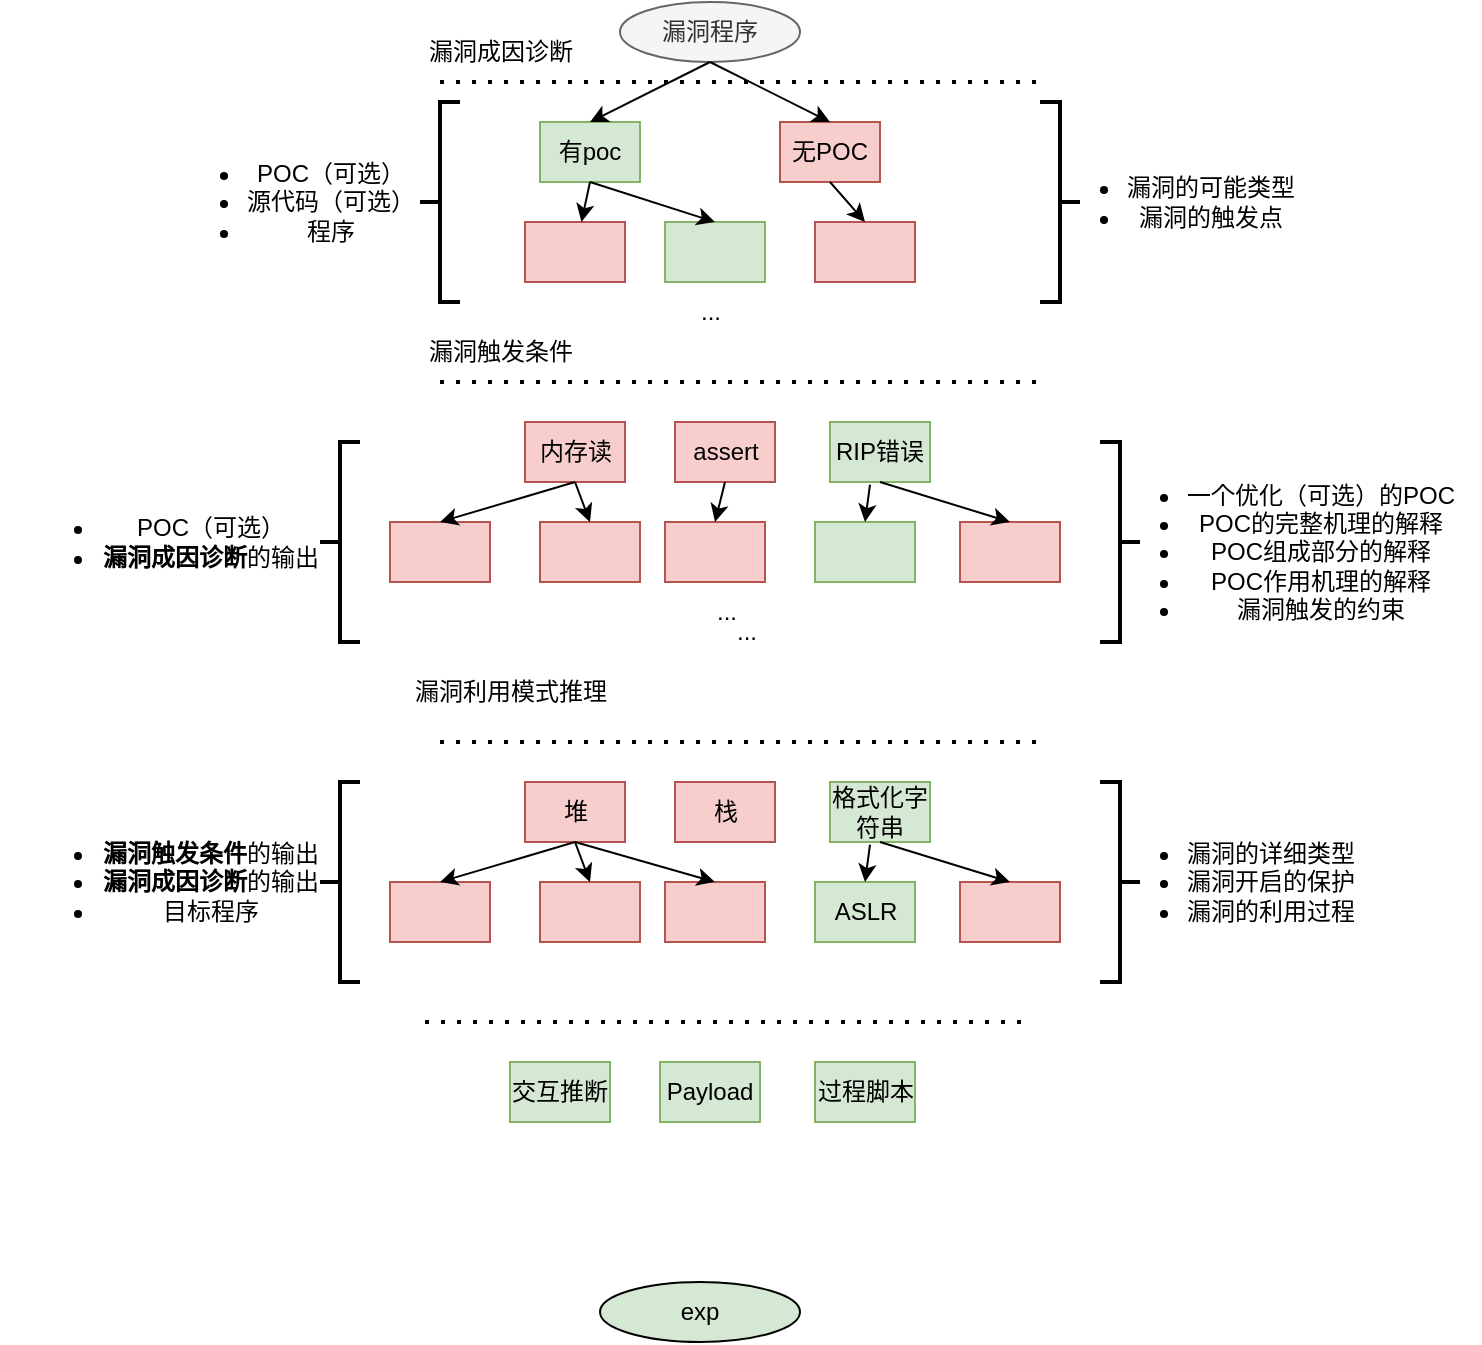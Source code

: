 <mxfile version="26.1.1">
  <diagram name="LLM Problem Solving Approaches" id="mXNQYkzdl0qFFAKHajmj">
    <mxGraphModel dx="1383" dy="732" grid="1" gridSize="10" guides="1" tooltips="1" connect="1" arrows="1" fold="1" page="1" pageScale="1" pageWidth="850" pageHeight="1100" math="0" shadow="0">
      <root>
        <mxCell id="0" />
        <mxCell id="1" parent="0" />
        <mxCell id="XoWg0RiAyaY4ZKKg6dh2-18" value="漏洞程序" style="ellipse;whiteSpace=wrap;html=1;fillColor=#f5f5f5;fontColor=#333333;strokeColor=#666666;" vertex="1" parent="1">
          <mxGeometry x="330" y="20" width="90" height="30" as="geometry" />
        </mxCell>
        <mxCell id="XoWg0RiAyaY4ZKKg6dh2-19" value="有poc" style="rounded=0;whiteSpace=wrap;html=1;fillColor=#d5e8d4;strokeColor=#82b366;" vertex="1" parent="1">
          <mxGeometry x="290" y="80" width="50" height="30" as="geometry" />
        </mxCell>
        <mxCell id="XoWg0RiAyaY4ZKKg6dh2-21" value="无POC" style="rounded=0;whiteSpace=wrap;html=1;fillColor=#f8cecc;strokeColor=#b85450;" vertex="1" parent="1">
          <mxGeometry x="410" y="80" width="50" height="30" as="geometry" />
        </mxCell>
        <mxCell id="XoWg0RiAyaY4ZKKg6dh2-22" value="exp" style="ellipse;whiteSpace=wrap;html=1;fillColor=#d5e8d4;" vertex="1" parent="1">
          <mxGeometry x="320" y="660" width="100" height="30" as="geometry" />
        </mxCell>
        <mxCell id="XoWg0RiAyaY4ZKKg6dh2-24" value="" style="endArrow=none;dashed=1;html=1;dashPattern=1 3;strokeWidth=2;rounded=0;" edge="1" parent="1">
          <mxGeometry width="50" height="50" relative="1" as="geometry">
            <mxPoint x="240" y="60" as="sourcePoint" />
            <mxPoint x="540" y="60" as="targetPoint" />
          </mxGeometry>
        </mxCell>
        <mxCell id="XoWg0RiAyaY4ZKKg6dh2-26" value="" style="endArrow=classic;html=1;rounded=0;exitX=0.5;exitY=1;exitDx=0;exitDy=0;entryX=0.5;entryY=0;entryDx=0;entryDy=0;spacing=1;" edge="1" parent="1" source="XoWg0RiAyaY4ZKKg6dh2-18" target="XoWg0RiAyaY4ZKKg6dh2-19">
          <mxGeometry width="50" height="50" relative="1" as="geometry">
            <mxPoint x="250" y="260" as="sourcePoint" />
            <mxPoint x="300" y="210" as="targetPoint" />
          </mxGeometry>
        </mxCell>
        <mxCell id="XoWg0RiAyaY4ZKKg6dh2-27" value="" style="endArrow=classic;html=1;rounded=0;exitX=0.5;exitY=1;exitDx=0;exitDy=0;entryX=0.5;entryY=0;entryDx=0;entryDy=0;" edge="1" parent="1" source="XoWg0RiAyaY4ZKKg6dh2-18" target="XoWg0RiAyaY4ZKKg6dh2-21">
          <mxGeometry width="50" height="50" relative="1" as="geometry">
            <mxPoint x="385" y="60" as="sourcePoint" />
            <mxPoint x="325" y="90" as="targetPoint" />
          </mxGeometry>
        </mxCell>
        <mxCell id="XoWg0RiAyaY4ZKKg6dh2-29" value="" style="rounded=0;whiteSpace=wrap;html=1;fillColor=#f8cecc;strokeColor=#b85450;" vertex="1" parent="1">
          <mxGeometry x="282.5" y="130" width="50" height="30" as="geometry" />
        </mxCell>
        <mxCell id="XoWg0RiAyaY4ZKKg6dh2-30" value="" style="rounded=0;whiteSpace=wrap;html=1;fillColor=#f8cecc;strokeColor=#b85450;" vertex="1" parent="1">
          <mxGeometry x="427.5" y="130" width="50" height="30" as="geometry" />
        </mxCell>
        <mxCell id="XoWg0RiAyaY4ZKKg6dh2-31" value="" style="rounded=0;whiteSpace=wrap;html=1;fillColor=#d5e8d4;strokeColor=#82b366;" vertex="1" parent="1">
          <mxGeometry x="352.5" y="130" width="50" height="30" as="geometry" />
        </mxCell>
        <mxCell id="XoWg0RiAyaY4ZKKg6dh2-32" value="" style="endArrow=classic;html=1;rounded=0;exitX=0.5;exitY=1;exitDx=0;exitDy=0;" edge="1" parent="1" source="XoWg0RiAyaY4ZKKg6dh2-19" target="XoWg0RiAyaY4ZKKg6dh2-29">
          <mxGeometry width="50" height="50" relative="1" as="geometry">
            <mxPoint x="385" y="60" as="sourcePoint" />
            <mxPoint x="325" y="90" as="targetPoint" />
          </mxGeometry>
        </mxCell>
        <mxCell id="XoWg0RiAyaY4ZKKg6dh2-33" value="" style="endArrow=classic;html=1;rounded=0;exitX=0.5;exitY=1;exitDx=0;exitDy=0;entryX=0.5;entryY=0;entryDx=0;entryDy=0;" edge="1" parent="1" source="XoWg0RiAyaY4ZKKg6dh2-19" target="XoWg0RiAyaY4ZKKg6dh2-31">
          <mxGeometry width="50" height="50" relative="1" as="geometry">
            <mxPoint x="325" y="120" as="sourcePoint" />
            <mxPoint x="321" y="140" as="targetPoint" />
          </mxGeometry>
        </mxCell>
        <mxCell id="XoWg0RiAyaY4ZKKg6dh2-34" value="" style="endArrow=classic;html=1;rounded=0;exitX=0.5;exitY=1;exitDx=0;exitDy=0;entryX=0.5;entryY=0;entryDx=0;entryDy=0;" edge="1" parent="1" source="XoWg0RiAyaY4ZKKg6dh2-21" target="XoWg0RiAyaY4ZKKg6dh2-30">
          <mxGeometry width="50" height="50" relative="1" as="geometry">
            <mxPoint x="335" y="130" as="sourcePoint" />
            <mxPoint x="331" y="150" as="targetPoint" />
          </mxGeometry>
        </mxCell>
        <mxCell id="XoWg0RiAyaY4ZKKg6dh2-36" value="漏洞成因诊断" style="text;html=1;align=center;verticalAlign=middle;resizable=0;points=[];autosize=1;strokeColor=none;fillColor=none;" vertex="1" parent="1">
          <mxGeometry x="220" y="30" width="100" height="30" as="geometry" />
        </mxCell>
        <mxCell id="XoWg0RiAyaY4ZKKg6dh2-37" value="" style="strokeWidth=2;html=1;shape=mxgraph.flowchart.annotation_2;align=left;labelPosition=right;pointerEvents=1;rotation=-180;" vertex="1" parent="1">
          <mxGeometry x="540" y="70" width="20" height="100" as="geometry" />
        </mxCell>
        <mxCell id="XoWg0RiAyaY4ZKKg6dh2-38" value="" style="strokeWidth=2;html=1;shape=mxgraph.flowchart.annotation_2;align=left;labelPosition=right;pointerEvents=1;rotation=0;" vertex="1" parent="1">
          <mxGeometry x="230" y="70" width="20" height="100" as="geometry" />
        </mxCell>
        <mxCell id="XoWg0RiAyaY4ZKKg6dh2-39" value="&lt;div data-docx-has-block-data=&quot;false&quot; data-lark-html-role=&quot;root&quot; data-page-id=&quot;RuBldf5Vfo9JMYx6iIKczuZnnKu&quot;&gt;&lt;ul class=&quot;list-bullet1&quot; start=&quot;1&quot;&gt;&lt;li data-list=&quot;bullet&quot; class=&quot;ace-line ace-line old-record-id-TvbRd7zTNoYlx5xaSWnctMKTnJc&quot;&gt;POC（可选）&lt;/li&gt;&lt;li data-list=&quot;bullet&quot; class=&quot;ace-line ace-line old-record-id-PfnddO90ho07tExwn2RcnNZzn04&quot;&gt;源代码（可选）&lt;/li&gt;&lt;li data-list=&quot;bullet&quot; class=&quot;ace-line ace-line old-record-id-AAgldUBWWoGs21xikZmczBg5nfc&quot;&gt;程序&lt;/li&gt;&lt;/ul&gt;&lt;/div&gt;&lt;span class=&quot;lark-record-clipboard&quot; data-lark-record-format=&quot;docx/record&quot; data-lark-record-data=&quot;{&amp;quot;isCut&amp;quot;:false,&amp;quot;rootId&amp;quot;:&amp;quot;RuBldf5Vfo9JMYx6iIKczuZnnKu&amp;quot;,&amp;quot;parentId&amp;quot;:&amp;quot;RuBldf5Vfo9JMYx6iIKczuZnnKu&amp;quot;,&amp;quot;blockIds&amp;quot;:[4,5,6],&amp;quot;recordIds&amp;quot;:[&amp;quot;TvbRd7zTNoYlx5xaSWnctMKTnJc&amp;quot;,&amp;quot;PfnddO90ho07tExwn2RcnNZzn04&amp;quot;,&amp;quot;AAgldUBWWoGs21xikZmczBg5nfc&amp;quot;],&amp;quot;recordMap&amp;quot;:{&amp;quot;TvbRd7zTNoYlx5xaSWnctMKTnJc&amp;quot;:{&amp;quot;id&amp;quot;:&amp;quot;TvbRd7zTNoYlx5xaSWnctMKTnJc&amp;quot;,&amp;quot;snapshot&amp;quot;:{&amp;quot;type&amp;quot;:&amp;quot;bullet&amp;quot;,&amp;quot;parent_id&amp;quot;:&amp;quot;RuBldf5Vfo9JMYx6iIKczuZnnKu&amp;quot;,&amp;quot;comments&amp;quot;:[],&amp;quot;revisions&amp;quot;:[],&amp;quot;locked&amp;quot;:false,&amp;quot;hidden&amp;quot;:false,&amp;quot;author&amp;quot;:&amp;quot;7412976428939051012&amp;quot;,&amp;quot;children&amp;quot;:[],&amp;quot;text&amp;quot;:{&amp;quot;initialAttributedTexts&amp;quot;:{&amp;quot;text&amp;quot;:{&amp;quot;0&amp;quot;:&amp;quot;POC（可选）&amp;quot;},&amp;quot;attribs&amp;quot;:{&amp;quot;0&amp;quot;:&amp;quot;*0+7&amp;quot;}},&amp;quot;apool&amp;quot;:{&amp;quot;numToAttrib&amp;quot;:{&amp;quot;0&amp;quot;:[&amp;quot;author&amp;quot;,&amp;quot;7412976428939051012&amp;quot;]},&amp;quot;nextNum&amp;quot;:1}},&amp;quot;align&amp;quot;:&amp;quot;&amp;quot;,&amp;quot;folded&amp;quot;:false}},&amp;quot;PfnddO90ho07tExwn2RcnNZzn04&amp;quot;:{&amp;quot;id&amp;quot;:&amp;quot;PfnddO90ho07tExwn2RcnNZzn04&amp;quot;,&amp;quot;snapshot&amp;quot;:{&amp;quot;type&amp;quot;:&amp;quot;bullet&amp;quot;,&amp;quot;parent_id&amp;quot;:&amp;quot;RuBldf5Vfo9JMYx6iIKczuZnnKu&amp;quot;,&amp;quot;comments&amp;quot;:[],&amp;quot;revisions&amp;quot;:[],&amp;quot;locked&amp;quot;:false,&amp;quot;hidden&amp;quot;:false,&amp;quot;author&amp;quot;:&amp;quot;7412976428939051012&amp;quot;,&amp;quot;children&amp;quot;:[],&amp;quot;text&amp;quot;:{&amp;quot;apool&amp;quot;:{&amp;quot;nextNum&amp;quot;:1,&amp;quot;numToAttrib&amp;quot;:{&amp;quot;0&amp;quot;:[&amp;quot;author&amp;quot;,&amp;quot;7412976428939051012&amp;quot;]}},&amp;quot;initialAttributedTexts&amp;quot;:{&amp;quot;attribs&amp;quot;:{&amp;quot;0&amp;quot;:&amp;quot;*0+7&amp;quot;},&amp;quot;text&amp;quot;:{&amp;quot;0&amp;quot;:&amp;quot;源代码（可选）&amp;quot;}}},&amp;quot;align&amp;quot;:&amp;quot;&amp;quot;,&amp;quot;folded&amp;quot;:false}},&amp;quot;AAgldUBWWoGs21xikZmczBg5nfc&amp;quot;:{&amp;quot;id&amp;quot;:&amp;quot;AAgldUBWWoGs21xikZmczBg5nfc&amp;quot;,&amp;quot;snapshot&amp;quot;:{&amp;quot;type&amp;quot;:&amp;quot;bullet&amp;quot;,&amp;quot;parent_id&amp;quot;:&amp;quot;RuBldf5Vfo9JMYx6iIKczuZnnKu&amp;quot;,&amp;quot;comments&amp;quot;:[],&amp;quot;revisions&amp;quot;:[],&amp;quot;locked&amp;quot;:false,&amp;quot;hidden&amp;quot;:false,&amp;quot;author&amp;quot;:&amp;quot;7412976428939051012&amp;quot;,&amp;quot;children&amp;quot;:[],&amp;quot;text&amp;quot;:{&amp;quot;initialAttributedTexts&amp;quot;:{&amp;quot;text&amp;quot;:{&amp;quot;0&amp;quot;:&amp;quot;程序&amp;quot;},&amp;quot;attribs&amp;quot;:{&amp;quot;0&amp;quot;:&amp;quot;*0+2&amp;quot;}},&amp;quot;apool&amp;quot;:{&amp;quot;numToAttrib&amp;quot;:{&amp;quot;0&amp;quot;:[&amp;quot;author&amp;quot;,&amp;quot;7412976428939051012&amp;quot;]},&amp;quot;nextNum&amp;quot;:1}},&amp;quot;align&amp;quot;:&amp;quot;&amp;quot;,&amp;quot;folded&amp;quot;:false}},&amp;quot;RuBldf5Vfo9JMYx6iIKczuZnnKu&amp;quot;:{&amp;quot;id&amp;quot;:&amp;quot;RuBldf5Vfo9JMYx6iIKczuZnnKu&amp;quot;,&amp;quot;snapshot&amp;quot;:{&amp;quot;type&amp;quot;:&amp;quot;page&amp;quot;,&amp;quot;parent_id&amp;quot;:&amp;quot;&amp;quot;,&amp;quot;comments&amp;quot;:null,&amp;quot;revisions&amp;quot;:null,&amp;quot;locked&amp;quot;:false,&amp;quot;hidden&amp;quot;:false,&amp;quot;author&amp;quot;:&amp;quot;7412976428939051012&amp;quot;,&amp;quot;children&amp;quot;:[&amp;quot;HIAmdu5IfoZbTSx6d4ec1iYqnzc&amp;quot;,&amp;quot;GMhhdCyuGomvA2xJty2cEYnkncf&amp;quot;,&amp;quot;TvbRd7zTNoYlx5xaSWnctMKTnJc&amp;quot;,&amp;quot;PfnddO90ho07tExwn2RcnNZzn04&amp;quot;,&amp;quot;AAgldUBWWoGs21xikZmczBg5nfc&amp;quot;,&amp;quot;KK9od5ZNiovkFzxDmaOczReLnSa&amp;quot;,&amp;quot;JDc2dlknroJyZIxdu87c74cInrd&amp;quot;,&amp;quot;S6ivdCjUBobvElx3tZ2ci1amn0e&amp;quot;,&amp;quot;RZMgdb1ORo4ybyxztb0cSrVhnxh&amp;quot;,&amp;quot;QfYqdKMoqonK9TxRnCRcim1BnHb&amp;quot;,&amp;quot;Hq00dmF4ooJ6ijxfpOucx5nnnTZ&amp;quot;,&amp;quot;UswOdZ3BaoeMtPxeuumcVQuZnkp&amp;quot;,&amp;quot;MHOtdts1To7sisxKHZ1c9iP1nxd&amp;quot;,&amp;quot;UNpSdzBXeoWLm0xjsoxctOwtnxb&amp;quot;,&amp;quot;ECuwdkumGoLwpTxDG1jc6C92nic&amp;quot;,&amp;quot;GeP8d3HaJoTEDmxGgf9cBrGknOc&amp;quot;,&amp;quot;WQZIdcfVAoHSLNx5PqPc1365nie&amp;quot;,&amp;quot;Cc3GdavQfoRWB0xrTbNcYygSnqg&amp;quot;,&amp;quot;OJXXd0mLgokEMix9HihcIP8DnMf&amp;quot;,&amp;quot;BFSOdALz1ohSE6xea9HcdN0unTe&amp;quot;,&amp;quot;Ee1zdFYTUoS1iKxCZMbcAJiknLc&amp;quot;,&amp;quot;Q8dTdYfVdoOIHJxTcH8cQom4nxy&amp;quot;,&amp;quot;RapydlbpLofvQpxWsGscCtlPn6g&amp;quot;,&amp;quot;Jm6gdqNW7oI9sCxLw4wcMv6MnUg&amp;quot;,&amp;quot;KRGwdSQ7ToKaJWxqor5cuaTInsc&amp;quot;,&amp;quot;ADeWdoFTVoUucixmIoMcbBROnWe&amp;quot;,&amp;quot;JGA9dLdCWoNfwBxKYmScFI6lnxh&amp;quot;,&amp;quot;QrCLdUKExo3xqSxWp7McDVa1nme&amp;quot;,&amp;quot;Pzh6djxgAoLJvtxvp97cIpdfnPJ&amp;quot;,&amp;quot;ZgkkdCxXOobmb6xUdYzctssjnKd&amp;quot;,&amp;quot;KFMhdJSH6on7p5xhWpucoDCUnve&amp;quot;,&amp;quot;ZClYd4C4vo6gtDx5r9Rc8pETnrh&amp;quot;,&amp;quot;QLoAdTOFUoLTFDxrAhEcOfPfnMh&amp;quot;,&amp;quot;A3CPd1q3no1a1bxUjkicf299nyd&amp;quot;,&amp;quot;OskudE3CBoS3AGxmxjScip8rnFg&amp;quot;,&amp;quot;J6YZdZahBoeX9HxxYe6cMBGQnhd&amp;quot;,&amp;quot;LNWRdg8eNoruHlxmzyVcEYqCn5d&amp;quot;,&amp;quot;BipXdwlC3oq00ZxQKu1cHDILnyd&amp;quot;,&amp;quot;GZbcdwVURo4RHyx5QN4c8OfAnui&amp;quot;,&amp;quot;WwWCdjlGporsPhxKpVHcaTS0nNb&amp;quot;,&amp;quot;WNridHP5No7neKxs281cjpCkn4g&amp;quot;,&amp;quot;JMNgdkp8forRrqxHp2fcDO2Xnbb&amp;quot;,&amp;quot;HHr1dddTIoiB6LxRlEIcWh89nwc&amp;quot;,&amp;quot;QNhsd3voYoAlZixGnfecUsubnGb&amp;quot;,&amp;quot;JEfwdlR32oBxJ2xq5QGcKh9Bnbh&amp;quot;,&amp;quot;XuaUdHM4Uof77pxL2cFcsegSnF9&amp;quot;,&amp;quot;JIEYdIVdIoNhEQx2ED7cWSQFned&amp;quot;,&amp;quot;L2sJdYLKFobazaxYC2ccqfq2n7b&amp;quot;,&amp;quot;BK4hdY8wuoY7KRxKxhRcEWDgnHd&amp;quot;,&amp;quot;PXHqd7DZtoZVFUxCY1McGU1ondd&amp;quot;,&amp;quot;RoEhd199uofHRUx3gmqcezQ1nQh&amp;quot;,&amp;quot;F7BLdgpbtoJb16xaXOocARMen8v&amp;quot;,&amp;quot;VKzRdqIAXod2rhxfUb1cm3jvnCl&amp;quot;,&amp;quot;Wo4Id1RqioaqVCx2gOqcaAV8ndc&amp;quot;,&amp;quot;GRxrdOy7foitngxVYG5cKYlVnnh&amp;quot;,&amp;quot;W2oSdsUtcoJ6rJxgx3fcsIuVnye&amp;quot;,&amp;quot;KE8NdhRWRotZNyx75XUc5FJmnQ9&amp;quot;,&amp;quot;GRPyd0TcJovDi1xEO2Jcp1uznYg&amp;quot;,&amp;quot;BfFedysT4oIa2hxrqywcGiXQnvd&amp;quot;,&amp;quot;HVFGdi44io5x6ZxqLJzcDoaanje&amp;quot;,&amp;quot;V3hsdod3aojBbKxuc4JcuheNnUf&amp;quot;,&amp;quot;MVj3dm7S9o7Z8yxDD1vcqpGjn8d&amp;quot;,&amp;quot;Pdd8duDGpo1HrExSrL9cGxpkn1f&amp;quot;,&amp;quot;BcFvdlJHNoewEGxPbmvc1QGunif&amp;quot;,&amp;quot;X4nNdQW9JoLG6DxFg8gcHC0cnYf&amp;quot;,&amp;quot;O49ydg9GgoB4y8xwXxMcj5zcnrc&amp;quot;,&amp;quot;OES5dHMu3oRxXAxfY2scUcYRnPb&amp;quot;,&amp;quot;G7mAdnxrro3AVuxjNKscXanBnId&amp;quot;,&amp;quot;TGh6dOm4loo3NxxH5smcyL7Pncb&amp;quot;,&amp;quot;GtxQdjHrEofGmixWzyScVqYmnhO&amp;quot;,&amp;quot;SOSDdvcvco8t73xfGLkc6FEqnZd&amp;quot;,&amp;quot;Jur3dSM0homYdnxoCvPcFGgjnUh&amp;quot;,&amp;quot;WjX4dkx0RoPezsxXYuFcYFeznvg&amp;quot;,&amp;quot;Jw2ydBVU1oSXq6xx4Psckcr3ngN&amp;quot;,&amp;quot;L1eydJ7nPorMDQxpIMEcOkIan9g&amp;quot;,&amp;quot;J1pVdUMhHoNnLAxNqRgctbpOnnf&amp;quot;,&amp;quot;CISudsCH1o9vkKxrDRpc6Wrbneg&amp;quot;,&amp;quot;GtZ0dERIRoL7YWxcSwrcZE7FnOc&amp;quot;,&amp;quot;U2zodFVNMoRBLSxxTmac3fF7n2g&amp;quot;,&amp;quot;OLIsdU7qBo7TeRx6bIocfmF2njd&amp;quot;,&amp;quot;GT71dYtweoYrKAxXlVtcvEAjn1c&amp;quot;,&amp;quot;F0YAdXUowoxj5VxxrFocou0hnVh&amp;quot;,&amp;quot;Hkn3dYCH5opAzmx0PRAcIjRsnId&amp;quot;,&amp;quot;YnxSd7MMeo01jXxIw88cUKTOn1b&amp;quot;,&amp;quot;CKVKdfW1got9Idxkb8ycpKkonUg&amp;quot;],&amp;quot;text&amp;quot;:{&amp;quot;apool&amp;quot;:{&amp;quot;nextNum&amp;quot;:1,&amp;quot;numToAttrib&amp;quot;:{&amp;quot;0&amp;quot;:[&amp;quot;author&amp;quot;,&amp;quot;7412976428939051012&amp;quot;]}},&amp;quot;initialAttributedTexts&amp;quot;:{&amp;quot;attribs&amp;quot;:{&amp;quot;0&amp;quot;:&amp;quot;*0+a&amp;quot;},&amp;quot;text&amp;quot;:{&amp;quot;0&amp;quot;:&amp;quot;PwnGPT-思维树&amp;quot;}}},&amp;quot;align&amp;quot;:&amp;quot;&amp;quot;,&amp;quot;doc_info&amp;quot;:{&amp;quot;editors&amp;quot;:[&amp;quot;7412976428939051012&amp;quot;],&amp;quot;options&amp;quot;:[&amp;quot;editors&amp;quot;,&amp;quot;edit_time&amp;quot;],&amp;quot;deleted_editors&amp;quot;:[&amp;quot;7254496082938462212&amp;quot;],&amp;quot;option_modified&amp;quot;:null}}}},&amp;quot;payloadMap&amp;quot;:{},&amp;quot;extra&amp;quot;:{&amp;quot;channel&amp;quot;:&amp;quot;saas&amp;quot;,&amp;quot;pasteRandomId&amp;quot;:&amp;quot;dcf0537c-a98d-4572-b193-6c7c1768ddcb&amp;quot;,&amp;quot;mention_page_title&amp;quot;:{},&amp;quot;external_mention_url&amp;quot;:{},&amp;quot;isEqualBlockSelection&amp;quot;:true},&amp;quot;isKeepQuoteContainer&amp;quot;:false,&amp;quot;selection&amp;quot;:[{&amp;quot;id&amp;quot;:4,&amp;quot;type&amp;quot;:&amp;quot;text&amp;quot;,&amp;quot;selection&amp;quot;:{&amp;quot;start&amp;quot;:0,&amp;quot;end&amp;quot;:7},&amp;quot;recordId&amp;quot;:&amp;quot;TvbRd7zTNoYlx5xaSWnctMKTnJc&amp;quot;},{&amp;quot;id&amp;quot;:5,&amp;quot;type&amp;quot;:&amp;quot;text&amp;quot;,&amp;quot;selection&amp;quot;:{&amp;quot;start&amp;quot;:0,&amp;quot;end&amp;quot;:7},&amp;quot;recordId&amp;quot;:&amp;quot;PfnddO90ho07tExwn2RcnNZzn04&amp;quot;},{&amp;quot;id&amp;quot;:6,&amp;quot;type&amp;quot;:&amp;quot;text&amp;quot;,&amp;quot;selection&amp;quot;:{&amp;quot;start&amp;quot;:0,&amp;quot;end&amp;quot;:2},&amp;quot;recordId&amp;quot;:&amp;quot;AAgldUBWWoGs21xikZmczBg5nfc&amp;quot;}],&amp;quot;pasteFlag&amp;quot;:&amp;quot;a55467dc-4448-43d9-8a51-c65f48c1ca9f&amp;quot;}&quot;&gt;&lt;/span&gt;" style="text;html=1;align=center;verticalAlign=middle;resizable=0;points=[];autosize=1;strokeColor=none;fillColor=none;" vertex="1" parent="1">
          <mxGeometry x="90" y="80" width="150" height="80" as="geometry" />
        </mxCell>
        <mxCell id="XoWg0RiAyaY4ZKKg6dh2-40" value="&lt;div data-docx-has-block-data=&quot;false&quot; data-lark-html-role=&quot;root&quot; data-page-id=&quot;RuBldf5Vfo9JMYx6iIKczuZnnKu&quot;&gt;&lt;ul class=&quot;list-bullet1&quot; start=&quot;1&quot;&gt;&lt;li data-list=&quot;bullet&quot; class=&quot;ace-line ace-line old-record-id-JDc2dlknroJyZIxdu87c74cInrd&quot;&gt;漏洞的可能类型&lt;/li&gt;&lt;li data-list=&quot;bullet&quot; class=&quot;ace-line ace-line old-record-id-S6ivdCjUBobvElx3tZ2ci1amn0e&quot;&gt;漏洞的触发点&lt;/li&gt;&lt;/ul&gt;&lt;/div&gt;&lt;span class=&quot;lark-record-clipboard&quot; data-lark-record-format=&quot;docx/record&quot; data-lark-record-data=&quot;{&amp;quot;isCut&amp;quot;:false,&amp;quot;rootId&amp;quot;:&amp;quot;RuBldf5Vfo9JMYx6iIKczuZnnKu&amp;quot;,&amp;quot;parentId&amp;quot;:&amp;quot;RuBldf5Vfo9JMYx6iIKczuZnnKu&amp;quot;,&amp;quot;blockIds&amp;quot;:[8,9],&amp;quot;recordIds&amp;quot;:[&amp;quot;JDc2dlknroJyZIxdu87c74cInrd&amp;quot;,&amp;quot;S6ivdCjUBobvElx3tZ2ci1amn0e&amp;quot;],&amp;quot;recordMap&amp;quot;:{&amp;quot;JDc2dlknroJyZIxdu87c74cInrd&amp;quot;:{&amp;quot;id&amp;quot;:&amp;quot;JDc2dlknroJyZIxdu87c74cInrd&amp;quot;,&amp;quot;snapshot&amp;quot;:{&amp;quot;type&amp;quot;:&amp;quot;bullet&amp;quot;,&amp;quot;parent_id&amp;quot;:&amp;quot;RuBldf5Vfo9JMYx6iIKczuZnnKu&amp;quot;,&amp;quot;comments&amp;quot;:[],&amp;quot;revisions&amp;quot;:[],&amp;quot;locked&amp;quot;:false,&amp;quot;hidden&amp;quot;:false,&amp;quot;author&amp;quot;:&amp;quot;7412976428939051012&amp;quot;,&amp;quot;children&amp;quot;:[],&amp;quot;text&amp;quot;:{&amp;quot;initialAttributedTexts&amp;quot;:{&amp;quot;text&amp;quot;:{&amp;quot;0&amp;quot;:&amp;quot;漏洞的可能类型&amp;quot;},&amp;quot;attribs&amp;quot;:{&amp;quot;0&amp;quot;:&amp;quot;*0+7&amp;quot;}},&amp;quot;apool&amp;quot;:{&amp;quot;numToAttrib&amp;quot;:{&amp;quot;0&amp;quot;:[&amp;quot;author&amp;quot;,&amp;quot;7412976428939051012&amp;quot;]},&amp;quot;nextNum&amp;quot;:1}},&amp;quot;align&amp;quot;:&amp;quot;&amp;quot;,&amp;quot;folded&amp;quot;:false}},&amp;quot;S6ivdCjUBobvElx3tZ2ci1amn0e&amp;quot;:{&amp;quot;id&amp;quot;:&amp;quot;S6ivdCjUBobvElx3tZ2ci1amn0e&amp;quot;,&amp;quot;snapshot&amp;quot;:{&amp;quot;type&amp;quot;:&amp;quot;bullet&amp;quot;,&amp;quot;parent_id&amp;quot;:&amp;quot;RuBldf5Vfo9JMYx6iIKczuZnnKu&amp;quot;,&amp;quot;comments&amp;quot;:[],&amp;quot;revisions&amp;quot;:[],&amp;quot;locked&amp;quot;:false,&amp;quot;hidden&amp;quot;:false,&amp;quot;author&amp;quot;:&amp;quot;7412976428939051012&amp;quot;,&amp;quot;children&amp;quot;:[],&amp;quot;text&amp;quot;:{&amp;quot;initialAttributedTexts&amp;quot;:{&amp;quot;text&amp;quot;:{&amp;quot;0&amp;quot;:&amp;quot;漏洞的触发点&amp;quot;},&amp;quot;attribs&amp;quot;:{&amp;quot;0&amp;quot;:&amp;quot;*0+6&amp;quot;}},&amp;quot;apool&amp;quot;:{&amp;quot;numToAttrib&amp;quot;:{&amp;quot;0&amp;quot;:[&amp;quot;author&amp;quot;,&amp;quot;7412976428939051012&amp;quot;]},&amp;quot;nextNum&amp;quot;:1}},&amp;quot;align&amp;quot;:&amp;quot;&amp;quot;,&amp;quot;folded&amp;quot;:false}},&amp;quot;RuBldf5Vfo9JMYx6iIKczuZnnKu&amp;quot;:{&amp;quot;id&amp;quot;:&amp;quot;RuBldf5Vfo9JMYx6iIKczuZnnKu&amp;quot;,&amp;quot;snapshot&amp;quot;:{&amp;quot;type&amp;quot;:&amp;quot;page&amp;quot;,&amp;quot;parent_id&amp;quot;:&amp;quot;&amp;quot;,&amp;quot;comments&amp;quot;:null,&amp;quot;revisions&amp;quot;:null,&amp;quot;locked&amp;quot;:false,&amp;quot;hidden&amp;quot;:false,&amp;quot;author&amp;quot;:&amp;quot;7412976428939051012&amp;quot;,&amp;quot;children&amp;quot;:[&amp;quot;HIAmdu5IfoZbTSx6d4ec1iYqnzc&amp;quot;,&amp;quot;GMhhdCyuGomvA2xJty2cEYnkncf&amp;quot;,&amp;quot;TvbRd7zTNoYlx5xaSWnctMKTnJc&amp;quot;,&amp;quot;PfnddO90ho07tExwn2RcnNZzn04&amp;quot;,&amp;quot;AAgldUBWWoGs21xikZmczBg5nfc&amp;quot;,&amp;quot;KK9od5ZNiovkFzxDmaOczReLnSa&amp;quot;,&amp;quot;JDc2dlknroJyZIxdu87c74cInrd&amp;quot;,&amp;quot;S6ivdCjUBobvElx3tZ2ci1amn0e&amp;quot;,&amp;quot;RZMgdb1ORo4ybyxztb0cSrVhnxh&amp;quot;,&amp;quot;QfYqdKMoqonK9TxRnCRcim1BnHb&amp;quot;,&amp;quot;Hq00dmF4ooJ6ijxfpOucx5nnnTZ&amp;quot;,&amp;quot;UswOdZ3BaoeMtPxeuumcVQuZnkp&amp;quot;,&amp;quot;MHOtdts1To7sisxKHZ1c9iP1nxd&amp;quot;,&amp;quot;UNpSdzBXeoWLm0xjsoxctOwtnxb&amp;quot;,&amp;quot;ECuwdkumGoLwpTxDG1jc6C92nic&amp;quot;,&amp;quot;GeP8d3HaJoTEDmxGgf9cBrGknOc&amp;quot;,&amp;quot;WQZIdcfVAoHSLNx5PqPc1365nie&amp;quot;,&amp;quot;Cc3GdavQfoRWB0xrTbNcYygSnqg&amp;quot;,&amp;quot;OJXXd0mLgokEMix9HihcIP8DnMf&amp;quot;,&amp;quot;BFSOdALz1ohSE6xea9HcdN0unTe&amp;quot;,&amp;quot;Ee1zdFYTUoS1iKxCZMbcAJiknLc&amp;quot;,&amp;quot;Q8dTdYfVdoOIHJxTcH8cQom4nxy&amp;quot;,&amp;quot;RapydlbpLofvQpxWsGscCtlPn6g&amp;quot;,&amp;quot;Jm6gdqNW7oI9sCxLw4wcMv6MnUg&amp;quot;,&amp;quot;KRGwdSQ7ToKaJWxqor5cuaTInsc&amp;quot;,&amp;quot;ADeWdoFTVoUucixmIoMcbBROnWe&amp;quot;,&amp;quot;JGA9dLdCWoNfwBxKYmScFI6lnxh&amp;quot;,&amp;quot;QrCLdUKExo3xqSxWp7McDVa1nme&amp;quot;,&amp;quot;Pzh6djxgAoLJvtxvp97cIpdfnPJ&amp;quot;,&amp;quot;ZgkkdCxXOobmb6xUdYzctssjnKd&amp;quot;,&amp;quot;KFMhdJSH6on7p5xhWpucoDCUnve&amp;quot;,&amp;quot;ZClYd4C4vo6gtDx5r9Rc8pETnrh&amp;quot;,&amp;quot;QLoAdTOFUoLTFDxrAhEcOfPfnMh&amp;quot;,&amp;quot;A3CPd1q3no1a1bxUjkicf299nyd&amp;quot;,&amp;quot;OskudE3CBoS3AGxmxjScip8rnFg&amp;quot;,&amp;quot;J6YZdZahBoeX9HxxYe6cMBGQnhd&amp;quot;,&amp;quot;LNWRdg8eNoruHlxmzyVcEYqCn5d&amp;quot;,&amp;quot;BipXdwlC3oq00ZxQKu1cHDILnyd&amp;quot;,&amp;quot;GZbcdwVURo4RHyx5QN4c8OfAnui&amp;quot;,&amp;quot;WwWCdjlGporsPhxKpVHcaTS0nNb&amp;quot;,&amp;quot;WNridHP5No7neKxs281cjpCkn4g&amp;quot;,&amp;quot;JMNgdkp8forRrqxHp2fcDO2Xnbb&amp;quot;,&amp;quot;HHr1dddTIoiB6LxRlEIcWh89nwc&amp;quot;,&amp;quot;QNhsd3voYoAlZixGnfecUsubnGb&amp;quot;,&amp;quot;JEfwdlR32oBxJ2xq5QGcKh9Bnbh&amp;quot;,&amp;quot;XuaUdHM4Uof77pxL2cFcsegSnF9&amp;quot;,&amp;quot;JIEYdIVdIoNhEQx2ED7cWSQFned&amp;quot;,&amp;quot;L2sJdYLKFobazaxYC2ccqfq2n7b&amp;quot;,&amp;quot;BK4hdY8wuoY7KRxKxhRcEWDgnHd&amp;quot;,&amp;quot;PXHqd7DZtoZVFUxCY1McGU1ondd&amp;quot;,&amp;quot;RoEhd199uofHRUx3gmqcezQ1nQh&amp;quot;,&amp;quot;F7BLdgpbtoJb16xaXOocARMen8v&amp;quot;,&amp;quot;VKzRdqIAXod2rhxfUb1cm3jvnCl&amp;quot;,&amp;quot;Wo4Id1RqioaqVCx2gOqcaAV8ndc&amp;quot;,&amp;quot;GRxrdOy7foitngxVYG5cKYlVnnh&amp;quot;,&amp;quot;W2oSdsUtcoJ6rJxgx3fcsIuVnye&amp;quot;,&amp;quot;KE8NdhRWRotZNyx75XUc5FJmnQ9&amp;quot;,&amp;quot;GRPyd0TcJovDi1xEO2Jcp1uznYg&amp;quot;,&amp;quot;BfFedysT4oIa2hxrqywcGiXQnvd&amp;quot;,&amp;quot;HVFGdi44io5x6ZxqLJzcDoaanje&amp;quot;,&amp;quot;V3hsdod3aojBbKxuc4JcuheNnUf&amp;quot;,&amp;quot;MVj3dm7S9o7Z8yxDD1vcqpGjn8d&amp;quot;,&amp;quot;Pdd8duDGpo1HrExSrL9cGxpkn1f&amp;quot;,&amp;quot;BcFvdlJHNoewEGxPbmvc1QGunif&amp;quot;,&amp;quot;X4nNdQW9JoLG6DxFg8gcHC0cnYf&amp;quot;,&amp;quot;O49ydg9GgoB4y8xwXxMcj5zcnrc&amp;quot;,&amp;quot;OES5dHMu3oRxXAxfY2scUcYRnPb&amp;quot;,&amp;quot;G7mAdnxrro3AVuxjNKscXanBnId&amp;quot;,&amp;quot;TGh6dOm4loo3NxxH5smcyL7Pncb&amp;quot;,&amp;quot;GtxQdjHrEofGmixWzyScVqYmnhO&amp;quot;,&amp;quot;SOSDdvcvco8t73xfGLkc6FEqnZd&amp;quot;,&amp;quot;Jur3dSM0homYdnxoCvPcFGgjnUh&amp;quot;,&amp;quot;WjX4dkx0RoPezsxXYuFcYFeznvg&amp;quot;,&amp;quot;Jw2ydBVU1oSXq6xx4Psckcr3ngN&amp;quot;,&amp;quot;L1eydJ7nPorMDQxpIMEcOkIan9g&amp;quot;,&amp;quot;J1pVdUMhHoNnLAxNqRgctbpOnnf&amp;quot;,&amp;quot;CISudsCH1o9vkKxrDRpc6Wrbneg&amp;quot;,&amp;quot;GtZ0dERIRoL7YWxcSwrcZE7FnOc&amp;quot;,&amp;quot;U2zodFVNMoRBLSxxTmac3fF7n2g&amp;quot;,&amp;quot;OLIsdU7qBo7TeRx6bIocfmF2njd&amp;quot;,&amp;quot;GT71dYtweoYrKAxXlVtcvEAjn1c&amp;quot;,&amp;quot;F0YAdXUowoxj5VxxrFocou0hnVh&amp;quot;,&amp;quot;Hkn3dYCH5opAzmx0PRAcIjRsnId&amp;quot;,&amp;quot;YnxSd7MMeo01jXxIw88cUKTOn1b&amp;quot;,&amp;quot;CKVKdfW1got9Idxkb8ycpKkonUg&amp;quot;],&amp;quot;text&amp;quot;:{&amp;quot;apool&amp;quot;:{&amp;quot;nextNum&amp;quot;:1,&amp;quot;numToAttrib&amp;quot;:{&amp;quot;0&amp;quot;:[&amp;quot;author&amp;quot;,&amp;quot;7412976428939051012&amp;quot;]}},&amp;quot;initialAttributedTexts&amp;quot;:{&amp;quot;attribs&amp;quot;:{&amp;quot;0&amp;quot;:&amp;quot;*0+a&amp;quot;},&amp;quot;text&amp;quot;:{&amp;quot;0&amp;quot;:&amp;quot;PwnGPT-思维树&amp;quot;}}},&amp;quot;align&amp;quot;:&amp;quot;&amp;quot;,&amp;quot;doc_info&amp;quot;:{&amp;quot;editors&amp;quot;:[&amp;quot;7412976428939051012&amp;quot;],&amp;quot;options&amp;quot;:[&amp;quot;editors&amp;quot;,&amp;quot;edit_time&amp;quot;],&amp;quot;deleted_editors&amp;quot;:[&amp;quot;7254496082938462212&amp;quot;],&amp;quot;option_modified&amp;quot;:null}}}},&amp;quot;payloadMap&amp;quot;:{},&amp;quot;extra&amp;quot;:{&amp;quot;channel&amp;quot;:&amp;quot;saas&amp;quot;,&amp;quot;pasteRandomId&amp;quot;:&amp;quot;737483c5-f1a0-46b5-97fa-4e2a70d0c176&amp;quot;,&amp;quot;mention_page_title&amp;quot;:{},&amp;quot;external_mention_url&amp;quot;:{},&amp;quot;isEqualBlockSelection&amp;quot;:true},&amp;quot;isKeepQuoteContainer&amp;quot;:false,&amp;quot;selection&amp;quot;:[{&amp;quot;id&amp;quot;:8,&amp;quot;type&amp;quot;:&amp;quot;text&amp;quot;,&amp;quot;selection&amp;quot;:{&amp;quot;start&amp;quot;:0,&amp;quot;end&amp;quot;:7},&amp;quot;recordId&amp;quot;:&amp;quot;JDc2dlknroJyZIxdu87c74cInrd&amp;quot;},{&amp;quot;id&amp;quot;:9,&amp;quot;type&amp;quot;:&amp;quot;text&amp;quot;,&amp;quot;selection&amp;quot;:{&amp;quot;start&amp;quot;:0,&amp;quot;end&amp;quot;:6},&amp;quot;recordId&amp;quot;:&amp;quot;S6ivdCjUBobvElx3tZ2ci1amn0e&amp;quot;}],&amp;quot;pasteFlag&amp;quot;:&amp;quot;a55467dc-4448-43d9-8a51-c65f48c1ca9f&amp;quot;}&quot;&gt;&lt;/span&gt;" style="text;html=1;align=center;verticalAlign=middle;resizable=0;points=[];autosize=1;strokeColor=none;fillColor=none;" vertex="1" parent="1">
          <mxGeometry x="530" y="85" width="150" height="70" as="geometry" />
        </mxCell>
        <mxCell id="XoWg0RiAyaY4ZKKg6dh2-41" value="..." style="text;html=1;align=center;verticalAlign=middle;resizable=0;points=[];autosize=1;strokeColor=none;fillColor=none;" vertex="1" parent="1">
          <mxGeometry x="360" y="160" width="30" height="30" as="geometry" />
        </mxCell>
        <mxCell id="XoWg0RiAyaY4ZKKg6dh2-42" value="" style="endArrow=none;dashed=1;html=1;dashPattern=1 3;strokeWidth=2;rounded=0;" edge="1" parent="1">
          <mxGeometry width="50" height="50" relative="1" as="geometry">
            <mxPoint x="240" y="210" as="sourcePoint" />
            <mxPoint x="540" y="210" as="targetPoint" />
          </mxGeometry>
        </mxCell>
        <mxCell id="XoWg0RiAyaY4ZKKg6dh2-45" value="漏洞利用模式推理" style="text;html=1;align=center;verticalAlign=middle;resizable=0;points=[];autosize=1;strokeColor=none;fillColor=none;" vertex="1" parent="1">
          <mxGeometry x="215" y="350" width="120" height="30" as="geometry" />
        </mxCell>
        <mxCell id="XoWg0RiAyaY4ZKKg6dh2-46" value="内存读" style="rounded=0;whiteSpace=wrap;html=1;fillColor=#f8cecc;strokeColor=#b85450;" vertex="1" parent="1">
          <mxGeometry x="282.5" y="230" width="50" height="30" as="geometry" />
        </mxCell>
        <mxCell id="XoWg0RiAyaY4ZKKg6dh2-47" value="RIP错误" style="rounded=0;whiteSpace=wrap;html=1;fillColor=#d5e8d4;strokeColor=#82b366;" vertex="1" parent="1">
          <mxGeometry x="435" y="230" width="50" height="30" as="geometry" />
        </mxCell>
        <mxCell id="XoWg0RiAyaY4ZKKg6dh2-48" value="" style="rounded=0;whiteSpace=wrap;html=1;fillColor=#f8cecc;strokeColor=#b85450;" vertex="1" parent="1">
          <mxGeometry x="215" y="280" width="50" height="30" as="geometry" />
        </mxCell>
        <mxCell id="XoWg0RiAyaY4ZKKg6dh2-49" value="" style="rounded=0;whiteSpace=wrap;html=1;fillColor=#f8cecc;strokeColor=#b85450;" vertex="1" parent="1">
          <mxGeometry x="500" y="280" width="50" height="30" as="geometry" />
        </mxCell>
        <mxCell id="XoWg0RiAyaY4ZKKg6dh2-50" value="" style="rounded=0;whiteSpace=wrap;html=1;fillColor=#d5e8d4;strokeColor=#82b366;" vertex="1" parent="1">
          <mxGeometry x="427.5" y="280" width="50" height="30" as="geometry" />
        </mxCell>
        <mxCell id="XoWg0RiAyaY4ZKKg6dh2-54" value="assert" style="rounded=0;whiteSpace=wrap;html=1;fillColor=#f8cecc;strokeColor=#b85450;" vertex="1" parent="1">
          <mxGeometry x="357.5" y="230" width="50" height="30" as="geometry" />
        </mxCell>
        <mxCell id="XoWg0RiAyaY4ZKKg6dh2-55" value="" style="rounded=0;whiteSpace=wrap;html=1;fillColor=#f8cecc;strokeColor=#b85450;" vertex="1" parent="1">
          <mxGeometry x="290" y="280" width="50" height="30" as="geometry" />
        </mxCell>
        <mxCell id="XoWg0RiAyaY4ZKKg6dh2-56" value="" style="rounded=0;whiteSpace=wrap;html=1;fillColor=#f8cecc;strokeColor=#b85450;" vertex="1" parent="1">
          <mxGeometry x="352.5" y="280" width="50" height="30" as="geometry" />
        </mxCell>
        <mxCell id="XoWg0RiAyaY4ZKKg6dh2-59" value="" style="endArrow=classic;html=1;rounded=0;exitX=0.5;exitY=1;exitDx=0;exitDy=0;entryX=0.5;entryY=0;entryDx=0;entryDy=0;" edge="1" parent="1" source="XoWg0RiAyaY4ZKKg6dh2-46" target="XoWg0RiAyaY4ZKKg6dh2-48">
          <mxGeometry width="50" height="50" relative="1" as="geometry">
            <mxPoint x="320" y="410" as="sourcePoint" />
            <mxPoint x="383" y="430" as="targetPoint" />
          </mxGeometry>
        </mxCell>
        <mxCell id="XoWg0RiAyaY4ZKKg6dh2-60" value="" style="endArrow=classic;html=1;rounded=0;exitX=0.5;exitY=1;exitDx=0;exitDy=0;entryX=0.5;entryY=0;entryDx=0;entryDy=0;" edge="1" parent="1" source="XoWg0RiAyaY4ZKKg6dh2-46" target="XoWg0RiAyaY4ZKKg6dh2-55">
          <mxGeometry width="50" height="50" relative="1" as="geometry">
            <mxPoint x="318" y="270" as="sourcePoint" />
            <mxPoint x="250" y="290" as="targetPoint" />
          </mxGeometry>
        </mxCell>
        <mxCell id="XoWg0RiAyaY4ZKKg6dh2-63" value="" style="endArrow=classic;html=1;rounded=0;exitX=0.5;exitY=1;exitDx=0;exitDy=0;entryX=0.5;entryY=0;entryDx=0;entryDy=0;" edge="1" parent="1" source="XoWg0RiAyaY4ZKKg6dh2-47" target="XoWg0RiAyaY4ZKKg6dh2-49">
          <mxGeometry width="50" height="50" relative="1" as="geometry">
            <mxPoint x="318" y="270" as="sourcePoint" />
            <mxPoint x="325" y="290" as="targetPoint" />
          </mxGeometry>
        </mxCell>
        <mxCell id="XoWg0RiAyaY4ZKKg6dh2-64" value="" style="endArrow=classic;html=1;rounded=0;exitX=0.4;exitY=1.044;exitDx=0;exitDy=0;entryX=0.5;entryY=0;entryDx=0;entryDy=0;exitPerimeter=0;" edge="1" parent="1" source="XoWg0RiAyaY4ZKKg6dh2-47" target="XoWg0RiAyaY4ZKKg6dh2-50">
          <mxGeometry width="50" height="50" relative="1" as="geometry">
            <mxPoint x="328" y="280" as="sourcePoint" />
            <mxPoint x="335" y="300" as="targetPoint" />
          </mxGeometry>
        </mxCell>
        <mxCell id="XoWg0RiAyaY4ZKKg6dh2-65" value="" style="endArrow=classic;html=1;rounded=0;exitX=0.5;exitY=1;exitDx=0;exitDy=0;entryX=0.5;entryY=0;entryDx=0;entryDy=0;" edge="1" parent="1" source="XoWg0RiAyaY4ZKKg6dh2-54" target="XoWg0RiAyaY4ZKKg6dh2-56">
          <mxGeometry width="50" height="50" relative="1" as="geometry">
            <mxPoint x="338" y="290" as="sourcePoint" />
            <mxPoint x="345" y="310" as="targetPoint" />
          </mxGeometry>
        </mxCell>
        <mxCell id="XoWg0RiAyaY4ZKKg6dh2-66" value="" style="strokeWidth=2;html=1;shape=mxgraph.flowchart.annotation_2;align=left;labelPosition=right;pointerEvents=1;rotation=0;" vertex="1" parent="1">
          <mxGeometry x="180" y="240" width="20" height="100" as="geometry" />
        </mxCell>
        <mxCell id="XoWg0RiAyaY4ZKKg6dh2-67" value="&lt;div data-docx-has-block-data=&quot;false&quot; data-lark-html-role=&quot;root&quot; data-page-id=&quot;RuBldf5Vfo9JMYx6iIKczuZnnKu&quot;&gt;&lt;ul class=&quot;list-bullet1&quot; start=&quot;1&quot;&gt;&lt;li data-list=&quot;bullet&quot; class=&quot;ace-line ace-line old-record-id-Jm6gdqNW7oI9sCxLw4wcMv6MnUg&quot;&gt;POC（可选）&lt;/li&gt;&lt;li data-list=&quot;bullet&quot; class=&quot;ace-line ace-line old-record-id-KRGwdSQ7ToKaJWxqor5cuaTInsc&quot;&gt;&lt;strong&gt;漏洞成因诊断&lt;/strong&gt;的输出&lt;/li&gt;&lt;span class=&quot;lark-record-clipboard&quot; data-lark-record-format=&quot;docx/record&quot; data-lark-record-data=&quot;{&amp;quot;isCut&amp;quot;:false,&amp;quot;rootId&amp;quot;:&amp;quot;RuBldf5Vfo9JMYx6iIKczuZnnKu&amp;quot;,&amp;quot;parentId&amp;quot;:&amp;quot;RuBldf5Vfo9JMYx6iIKczuZnnKu&amp;quot;,&amp;quot;blockIds&amp;quot;:[40,41],&amp;quot;recordIds&amp;quot;:[&amp;quot;Jm6gdqNW7oI9sCxLw4wcMv6MnUg&amp;quot;,&amp;quot;KRGwdSQ7ToKaJWxqor5cuaTInsc&amp;quot;],&amp;quot;recordMap&amp;quot;:{&amp;quot;Jm6gdqNW7oI9sCxLw4wcMv6MnUg&amp;quot;:{&amp;quot;id&amp;quot;:&amp;quot;Jm6gdqNW7oI9sCxLw4wcMv6MnUg&amp;quot;,&amp;quot;snapshot&amp;quot;:{&amp;quot;type&amp;quot;:&amp;quot;bullet&amp;quot;,&amp;quot;parent_id&amp;quot;:&amp;quot;RuBldf5Vfo9JMYx6iIKczuZnnKu&amp;quot;,&amp;quot;comments&amp;quot;:[],&amp;quot;revisions&amp;quot;:[],&amp;quot;locked&amp;quot;:false,&amp;quot;hidden&amp;quot;:false,&amp;quot;author&amp;quot;:&amp;quot;7412976428939051012&amp;quot;,&amp;quot;children&amp;quot;:[],&amp;quot;text&amp;quot;:{&amp;quot;initialAttributedTexts&amp;quot;:{&amp;quot;text&amp;quot;:{&amp;quot;0&amp;quot;:&amp;quot;POC（可选）&amp;quot;},&amp;quot;attribs&amp;quot;:{&amp;quot;0&amp;quot;:&amp;quot;*0+7&amp;quot;}},&amp;quot;apool&amp;quot;:{&amp;quot;numToAttrib&amp;quot;:{&amp;quot;0&amp;quot;:[&amp;quot;author&amp;quot;,&amp;quot;7412976428939051012&amp;quot;]},&amp;quot;nextNum&amp;quot;:1}},&amp;quot;align&amp;quot;:&amp;quot;&amp;quot;,&amp;quot;folded&amp;quot;:false}},&amp;quot;KRGwdSQ7ToKaJWxqor5cuaTInsc&amp;quot;:{&amp;quot;id&amp;quot;:&amp;quot;KRGwdSQ7ToKaJWxqor5cuaTInsc&amp;quot;,&amp;quot;snapshot&amp;quot;:{&amp;quot;type&amp;quot;:&amp;quot;bullet&amp;quot;,&amp;quot;parent_id&amp;quot;:&amp;quot;RuBldf5Vfo9JMYx6iIKczuZnnKu&amp;quot;,&amp;quot;comments&amp;quot;:[],&amp;quot;revisions&amp;quot;:[],&amp;quot;locked&amp;quot;:false,&amp;quot;hidden&amp;quot;:false,&amp;quot;author&amp;quot;:&amp;quot;7412976428939051012&amp;quot;,&amp;quot;children&amp;quot;:[],&amp;quot;text&amp;quot;:{&amp;quot;initialAttributedTexts&amp;quot;:{&amp;quot;text&amp;quot;:{&amp;quot;0&amp;quot;:&amp;quot;漏洞成因诊断的输出&amp;quot;},&amp;quot;attribs&amp;quot;:{&amp;quot;0&amp;quot;:&amp;quot;*0*1+6*0+3&amp;quot;}},&amp;quot;apool&amp;quot;:{&amp;quot;numToAttrib&amp;quot;:{&amp;quot;0&amp;quot;:[&amp;quot;author&amp;quot;,&amp;quot;7412976428939051012&amp;quot;],&amp;quot;1&amp;quot;:[&amp;quot;bold&amp;quot;,&amp;quot;true&amp;quot;]},&amp;quot;nextNum&amp;quot;:2}},&amp;quot;align&amp;quot;:&amp;quot;&amp;quot;,&amp;quot;folded&amp;quot;:false}},&amp;quot;RuBldf5Vfo9JMYx6iIKczuZnnKu&amp;quot;:{&amp;quot;id&amp;quot;:&amp;quot;RuBldf5Vfo9JMYx6iIKczuZnnKu&amp;quot;,&amp;quot;snapshot&amp;quot;:{&amp;quot;type&amp;quot;:&amp;quot;page&amp;quot;,&amp;quot;parent_id&amp;quot;:&amp;quot;&amp;quot;,&amp;quot;comments&amp;quot;:null,&amp;quot;revisions&amp;quot;:null,&amp;quot;locked&amp;quot;:false,&amp;quot;hidden&amp;quot;:false,&amp;quot;author&amp;quot;:&amp;quot;7412976428939051012&amp;quot;,&amp;quot;children&amp;quot;:[&amp;quot;HIAmdu5IfoZbTSx6d4ec1iYqnzc&amp;quot;,&amp;quot;GMhhdCyuGomvA2xJty2cEYnkncf&amp;quot;,&amp;quot;TvbRd7zTNoYlx5xaSWnctMKTnJc&amp;quot;,&amp;quot;PfnddO90ho07tExwn2RcnNZzn04&amp;quot;,&amp;quot;AAgldUBWWoGs21xikZmczBg5nfc&amp;quot;,&amp;quot;KK9od5ZNiovkFzxDmaOczReLnSa&amp;quot;,&amp;quot;JDc2dlknroJyZIxdu87c74cInrd&amp;quot;,&amp;quot;S6ivdCjUBobvElx3tZ2ci1amn0e&amp;quot;,&amp;quot;RZMgdb1ORo4ybyxztb0cSrVhnxh&amp;quot;,&amp;quot;QfYqdKMoqonK9TxRnCRcim1BnHb&amp;quot;,&amp;quot;Hq00dmF4ooJ6ijxfpOucx5nnnTZ&amp;quot;,&amp;quot;UswOdZ3BaoeMtPxeuumcVQuZnkp&amp;quot;,&amp;quot;MHOtdts1To7sisxKHZ1c9iP1nxd&amp;quot;,&amp;quot;UNpSdzBXeoWLm0xjsoxctOwtnxb&amp;quot;,&amp;quot;ECuwdkumGoLwpTxDG1jc6C92nic&amp;quot;,&amp;quot;GeP8d3HaJoTEDmxGgf9cBrGknOc&amp;quot;,&amp;quot;WQZIdcfVAoHSLNx5PqPc1365nie&amp;quot;,&amp;quot;Cc3GdavQfoRWB0xrTbNcYygSnqg&amp;quot;,&amp;quot;OJXXd0mLgokEMix9HihcIP8DnMf&amp;quot;,&amp;quot;BFSOdALz1ohSE6xea9HcdN0unTe&amp;quot;,&amp;quot;Ee1zdFYTUoS1iKxCZMbcAJiknLc&amp;quot;,&amp;quot;Q8dTdYfVdoOIHJxTcH8cQom4nxy&amp;quot;,&amp;quot;RapydlbpLofvQpxWsGscCtlPn6g&amp;quot;,&amp;quot;Jm6gdqNW7oI9sCxLw4wcMv6MnUg&amp;quot;,&amp;quot;KRGwdSQ7ToKaJWxqor5cuaTInsc&amp;quot;,&amp;quot;ADeWdoFTVoUucixmIoMcbBROnWe&amp;quot;,&amp;quot;JGA9dLdCWoNfwBxKYmScFI6lnxh&amp;quot;,&amp;quot;QrCLdUKExo3xqSxWp7McDVa1nme&amp;quot;,&amp;quot;Pzh6djxgAoLJvtxvp97cIpdfnPJ&amp;quot;,&amp;quot;ZgkkdCxXOobmb6xUdYzctssjnKd&amp;quot;,&amp;quot;KFMhdJSH6on7p5xhWpucoDCUnve&amp;quot;,&amp;quot;ZClYd4C4vo6gtDx5r9Rc8pETnrh&amp;quot;,&amp;quot;QLoAdTOFUoLTFDxrAhEcOfPfnMh&amp;quot;,&amp;quot;A3CPd1q3no1a1bxUjkicf299nyd&amp;quot;,&amp;quot;OskudE3CBoS3AGxmxjScip8rnFg&amp;quot;,&amp;quot;J6YZdZahBoeX9HxxYe6cMBGQnhd&amp;quot;,&amp;quot;LNWRdg8eNoruHlxmzyVcEYqCn5d&amp;quot;,&amp;quot;BipXdwlC3oq00ZxQKu1cHDILnyd&amp;quot;,&amp;quot;GZbcdwVURo4RHyx5QN4c8OfAnui&amp;quot;,&amp;quot;WwWCdjlGporsPhxKpVHcaTS0nNb&amp;quot;,&amp;quot;WNridHP5No7neKxs281cjpCkn4g&amp;quot;,&amp;quot;JMNgdkp8forRrqxHp2fcDO2Xnbb&amp;quot;,&amp;quot;HHr1dddTIoiB6LxRlEIcWh89nwc&amp;quot;,&amp;quot;QNhsd3voYoAlZixGnfecUsubnGb&amp;quot;,&amp;quot;JEfwdlR32oBxJ2xq5QGcKh9Bnbh&amp;quot;,&amp;quot;XuaUdHM4Uof77pxL2cFcsegSnF9&amp;quot;,&amp;quot;JIEYdIVdIoNhEQx2ED7cWSQFned&amp;quot;,&amp;quot;L2sJdYLKFobazaxYC2ccqfq2n7b&amp;quot;,&amp;quot;BK4hdY8wuoY7KRxKxhRcEWDgnHd&amp;quot;,&amp;quot;PXHqd7DZtoZVFUxCY1McGU1ondd&amp;quot;,&amp;quot;RoEhd199uofHRUx3gmqcezQ1nQh&amp;quot;,&amp;quot;F7BLdgpbtoJb16xaXOocARMen8v&amp;quot;,&amp;quot;VKzRdqIAXod2rhxfUb1cm3jvnCl&amp;quot;,&amp;quot;Wo4Id1RqioaqVCx2gOqcaAV8ndc&amp;quot;,&amp;quot;GRxrdOy7foitngxVYG5cKYlVnnh&amp;quot;,&amp;quot;W2oSdsUtcoJ6rJxgx3fcsIuVnye&amp;quot;,&amp;quot;KE8NdhRWRotZNyx75XUc5FJmnQ9&amp;quot;,&amp;quot;GRPyd0TcJovDi1xEO2Jcp1uznYg&amp;quot;,&amp;quot;BfFedysT4oIa2hxrqywcGiXQnvd&amp;quot;,&amp;quot;HVFGdi44io5x6ZxqLJzcDoaanje&amp;quot;,&amp;quot;V3hsdod3aojBbKxuc4JcuheNnUf&amp;quot;,&amp;quot;MVj3dm7S9o7Z8yxDD1vcqpGjn8d&amp;quot;,&amp;quot;Pdd8duDGpo1HrExSrL9cGxpkn1f&amp;quot;,&amp;quot;BcFvdlJHNoewEGxPbmvc1QGunif&amp;quot;,&amp;quot;X4nNdQW9JoLG6DxFg8gcHC0cnYf&amp;quot;,&amp;quot;O49ydg9GgoB4y8xwXxMcj5zcnrc&amp;quot;,&amp;quot;OES5dHMu3oRxXAxfY2scUcYRnPb&amp;quot;,&amp;quot;G7mAdnxrro3AVuxjNKscXanBnId&amp;quot;,&amp;quot;TGh6dOm4loo3NxxH5smcyL7Pncb&amp;quot;,&amp;quot;GtxQdjHrEofGmixWzyScVqYmnhO&amp;quot;,&amp;quot;SOSDdvcvco8t73xfGLkc6FEqnZd&amp;quot;,&amp;quot;Jur3dSM0homYdnxoCvPcFGgjnUh&amp;quot;,&amp;quot;WjX4dkx0RoPezsxXYuFcYFeznvg&amp;quot;,&amp;quot;Jw2ydBVU1oSXq6xx4Psckcr3ngN&amp;quot;,&amp;quot;L1eydJ7nPorMDQxpIMEcOkIan9g&amp;quot;,&amp;quot;J1pVdUMhHoNnLAxNqRgctbpOnnf&amp;quot;,&amp;quot;CISudsCH1o9vkKxrDRpc6Wrbneg&amp;quot;,&amp;quot;GtZ0dERIRoL7YWxcSwrcZE7FnOc&amp;quot;,&amp;quot;U2zodFVNMoRBLSxxTmac3fF7n2g&amp;quot;,&amp;quot;OLIsdU7qBo7TeRx6bIocfmF2njd&amp;quot;,&amp;quot;GT71dYtweoYrKAxXlVtcvEAjn1c&amp;quot;,&amp;quot;F0YAdXUowoxj5VxxrFocou0hnVh&amp;quot;,&amp;quot;Hkn3dYCH5opAzmx0PRAcIjRsnId&amp;quot;,&amp;quot;YnxSd7MMeo01jXxIw88cUKTOn1b&amp;quot;,&amp;quot;CKVKdfW1got9Idxkb8ycpKkonUg&amp;quot;],&amp;quot;text&amp;quot;:{&amp;quot;apool&amp;quot;:{&amp;quot;nextNum&amp;quot;:1,&amp;quot;numToAttrib&amp;quot;:{&amp;quot;0&amp;quot;:[&amp;quot;author&amp;quot;,&amp;quot;7412976428939051012&amp;quot;]}},&amp;quot;initialAttributedTexts&amp;quot;:{&amp;quot;attribs&amp;quot;:{&amp;quot;0&amp;quot;:&amp;quot;*0+a&amp;quot;},&amp;quot;text&amp;quot;:{&amp;quot;0&amp;quot;:&amp;quot;PwnGPT-思维树&amp;quot;}}},&amp;quot;align&amp;quot;:&amp;quot;&amp;quot;,&amp;quot;doc_info&amp;quot;:{&amp;quot;editors&amp;quot;:[&amp;quot;7412976428939051012&amp;quot;],&amp;quot;options&amp;quot;:[&amp;quot;editors&amp;quot;,&amp;quot;edit_time&amp;quot;],&amp;quot;deleted_editors&amp;quot;:[&amp;quot;7254496082938462212&amp;quot;],&amp;quot;option_modified&amp;quot;:null}}}},&amp;quot;payloadMap&amp;quot;:{},&amp;quot;extra&amp;quot;:{&amp;quot;channel&amp;quot;:&amp;quot;saas&amp;quot;,&amp;quot;pasteRandomId&amp;quot;:&amp;quot;baa082a6-12bd-4eeb-b7c5-1b14ca660fb2&amp;quot;,&amp;quot;mention_page_title&amp;quot;:{},&amp;quot;external_mention_url&amp;quot;:{},&amp;quot;isEqualBlockSelection&amp;quot;:true},&amp;quot;isKeepQuoteContainer&amp;quot;:false,&amp;quot;selection&amp;quot;:[{&amp;quot;id&amp;quot;:40,&amp;quot;type&amp;quot;:&amp;quot;text&amp;quot;,&amp;quot;selection&amp;quot;:{&amp;quot;start&amp;quot;:0,&amp;quot;end&amp;quot;:7},&amp;quot;recordId&amp;quot;:&amp;quot;Jm6gdqNW7oI9sCxLw4wcMv6MnUg&amp;quot;},{&amp;quot;id&amp;quot;:41,&amp;quot;type&amp;quot;:&amp;quot;text&amp;quot;,&amp;quot;selection&amp;quot;:{&amp;quot;start&amp;quot;:0,&amp;quot;end&amp;quot;:9},&amp;quot;recordId&amp;quot;:&amp;quot;KRGwdSQ7ToKaJWxqor5cuaTInsc&amp;quot;}],&amp;quot;pasteFlag&amp;quot;:&amp;quot;a55467dc-4448-43d9-8a51-c65f48c1ca9f&amp;quot;}&quot;&gt;&lt;/span&gt;&lt;/ul&gt;&lt;/div&gt;&lt;span class=&quot;lark-record-clipboard&quot; data-lark-record-format=&quot;docx/record&quot; data-lark-record-data=&quot;{&amp;quot;isCut&amp;quot;:false,&amp;quot;rootId&amp;quot;:&amp;quot;RuBldf5Vfo9JMYx6iIKczuZnnKu&amp;quot;,&amp;quot;parentId&amp;quot;:&amp;quot;RuBldf5Vfo9JMYx6iIKczuZnnKu&amp;quot;,&amp;quot;blockIds&amp;quot;:[4,5,6],&amp;quot;recordIds&amp;quot;:[&amp;quot;TvbRd7zTNoYlx5xaSWnctMKTnJc&amp;quot;,&amp;quot;PfnddO90ho07tExwn2RcnNZzn04&amp;quot;,&amp;quot;AAgldUBWWoGs21xikZmczBg5nfc&amp;quot;],&amp;quot;recordMap&amp;quot;:{&amp;quot;TvbRd7zTNoYlx5xaSWnctMKTnJc&amp;quot;:{&amp;quot;id&amp;quot;:&amp;quot;TvbRd7zTNoYlx5xaSWnctMKTnJc&amp;quot;,&amp;quot;snapshot&amp;quot;:{&amp;quot;type&amp;quot;:&amp;quot;bullet&amp;quot;,&amp;quot;parent_id&amp;quot;:&amp;quot;RuBldf5Vfo9JMYx6iIKczuZnnKu&amp;quot;,&amp;quot;comments&amp;quot;:[],&amp;quot;revisions&amp;quot;:[],&amp;quot;locked&amp;quot;:false,&amp;quot;hidden&amp;quot;:false,&amp;quot;author&amp;quot;:&amp;quot;7412976428939051012&amp;quot;,&amp;quot;children&amp;quot;:[],&amp;quot;text&amp;quot;:{&amp;quot;initialAttributedTexts&amp;quot;:{&amp;quot;text&amp;quot;:{&amp;quot;0&amp;quot;:&amp;quot;POC（可选）&amp;quot;},&amp;quot;attribs&amp;quot;:{&amp;quot;0&amp;quot;:&amp;quot;*0+7&amp;quot;}},&amp;quot;apool&amp;quot;:{&amp;quot;numToAttrib&amp;quot;:{&amp;quot;0&amp;quot;:[&amp;quot;author&amp;quot;,&amp;quot;7412976428939051012&amp;quot;]},&amp;quot;nextNum&amp;quot;:1}},&amp;quot;align&amp;quot;:&amp;quot;&amp;quot;,&amp;quot;folded&amp;quot;:false}},&amp;quot;PfnddO90ho07tExwn2RcnNZzn04&amp;quot;:{&amp;quot;id&amp;quot;:&amp;quot;PfnddO90ho07tExwn2RcnNZzn04&amp;quot;,&amp;quot;snapshot&amp;quot;:{&amp;quot;type&amp;quot;:&amp;quot;bullet&amp;quot;,&amp;quot;parent_id&amp;quot;:&amp;quot;RuBldf5Vfo9JMYx6iIKczuZnnKu&amp;quot;,&amp;quot;comments&amp;quot;:[],&amp;quot;revisions&amp;quot;:[],&amp;quot;locked&amp;quot;:false,&amp;quot;hidden&amp;quot;:false,&amp;quot;author&amp;quot;:&amp;quot;7412976428939051012&amp;quot;,&amp;quot;children&amp;quot;:[],&amp;quot;text&amp;quot;:{&amp;quot;apool&amp;quot;:{&amp;quot;nextNum&amp;quot;:1,&amp;quot;numToAttrib&amp;quot;:{&amp;quot;0&amp;quot;:[&amp;quot;author&amp;quot;,&amp;quot;7412976428939051012&amp;quot;]}},&amp;quot;initialAttributedTexts&amp;quot;:{&amp;quot;attribs&amp;quot;:{&amp;quot;0&amp;quot;:&amp;quot;*0+7&amp;quot;},&amp;quot;text&amp;quot;:{&amp;quot;0&amp;quot;:&amp;quot;源代码（可选）&amp;quot;}}},&amp;quot;align&amp;quot;:&amp;quot;&amp;quot;,&amp;quot;folded&amp;quot;:false}},&amp;quot;AAgldUBWWoGs21xikZmczBg5nfc&amp;quot;:{&amp;quot;id&amp;quot;:&amp;quot;AAgldUBWWoGs21xikZmczBg5nfc&amp;quot;,&amp;quot;snapshot&amp;quot;:{&amp;quot;type&amp;quot;:&amp;quot;bullet&amp;quot;,&amp;quot;parent_id&amp;quot;:&amp;quot;RuBldf5Vfo9JMYx6iIKczuZnnKu&amp;quot;,&amp;quot;comments&amp;quot;:[],&amp;quot;revisions&amp;quot;:[],&amp;quot;locked&amp;quot;:false,&amp;quot;hidden&amp;quot;:false,&amp;quot;author&amp;quot;:&amp;quot;7412976428939051012&amp;quot;,&amp;quot;children&amp;quot;:[],&amp;quot;text&amp;quot;:{&amp;quot;initialAttributedTexts&amp;quot;:{&amp;quot;text&amp;quot;:{&amp;quot;0&amp;quot;:&amp;quot;程序&amp;quot;},&amp;quot;attribs&amp;quot;:{&amp;quot;0&amp;quot;:&amp;quot;*0+2&amp;quot;}},&amp;quot;apool&amp;quot;:{&amp;quot;numToAttrib&amp;quot;:{&amp;quot;0&amp;quot;:[&amp;quot;author&amp;quot;,&amp;quot;7412976428939051012&amp;quot;]},&amp;quot;nextNum&amp;quot;:1}},&amp;quot;align&amp;quot;:&amp;quot;&amp;quot;,&amp;quot;folded&amp;quot;:false}},&amp;quot;RuBldf5Vfo9JMYx6iIKczuZnnKu&amp;quot;:{&amp;quot;id&amp;quot;:&amp;quot;RuBldf5Vfo9JMYx6iIKczuZnnKu&amp;quot;,&amp;quot;snapshot&amp;quot;:{&amp;quot;type&amp;quot;:&amp;quot;page&amp;quot;,&amp;quot;parent_id&amp;quot;:&amp;quot;&amp;quot;,&amp;quot;comments&amp;quot;:null,&amp;quot;revisions&amp;quot;:null,&amp;quot;locked&amp;quot;:false,&amp;quot;hidden&amp;quot;:false,&amp;quot;author&amp;quot;:&amp;quot;7412976428939051012&amp;quot;,&amp;quot;children&amp;quot;:[&amp;quot;HIAmdu5IfoZbTSx6d4ec1iYqnzc&amp;quot;,&amp;quot;GMhhdCyuGomvA2xJty2cEYnkncf&amp;quot;,&amp;quot;TvbRd7zTNoYlx5xaSWnctMKTnJc&amp;quot;,&amp;quot;PfnddO90ho07tExwn2RcnNZzn04&amp;quot;,&amp;quot;AAgldUBWWoGs21xikZmczBg5nfc&amp;quot;,&amp;quot;KK9od5ZNiovkFzxDmaOczReLnSa&amp;quot;,&amp;quot;JDc2dlknroJyZIxdu87c74cInrd&amp;quot;,&amp;quot;S6ivdCjUBobvElx3tZ2ci1amn0e&amp;quot;,&amp;quot;RZMgdb1ORo4ybyxztb0cSrVhnxh&amp;quot;,&amp;quot;QfYqdKMoqonK9TxRnCRcim1BnHb&amp;quot;,&amp;quot;Hq00dmF4ooJ6ijxfpOucx5nnnTZ&amp;quot;,&amp;quot;UswOdZ3BaoeMtPxeuumcVQuZnkp&amp;quot;,&amp;quot;MHOtdts1To7sisxKHZ1c9iP1nxd&amp;quot;,&amp;quot;UNpSdzBXeoWLm0xjsoxctOwtnxb&amp;quot;,&amp;quot;ECuwdkumGoLwpTxDG1jc6C92nic&amp;quot;,&amp;quot;GeP8d3HaJoTEDmxGgf9cBrGknOc&amp;quot;,&amp;quot;WQZIdcfVAoHSLNx5PqPc1365nie&amp;quot;,&amp;quot;Cc3GdavQfoRWB0xrTbNcYygSnqg&amp;quot;,&amp;quot;OJXXd0mLgokEMix9HihcIP8DnMf&amp;quot;,&amp;quot;BFSOdALz1ohSE6xea9HcdN0unTe&amp;quot;,&amp;quot;Ee1zdFYTUoS1iKxCZMbcAJiknLc&amp;quot;,&amp;quot;Q8dTdYfVdoOIHJxTcH8cQom4nxy&amp;quot;,&amp;quot;RapydlbpLofvQpxWsGscCtlPn6g&amp;quot;,&amp;quot;Jm6gdqNW7oI9sCxLw4wcMv6MnUg&amp;quot;,&amp;quot;KRGwdSQ7ToKaJWxqor5cuaTInsc&amp;quot;,&amp;quot;ADeWdoFTVoUucixmIoMcbBROnWe&amp;quot;,&amp;quot;JGA9dLdCWoNfwBxKYmScFI6lnxh&amp;quot;,&amp;quot;QrCLdUKExo3xqSxWp7McDVa1nme&amp;quot;,&amp;quot;Pzh6djxgAoLJvtxvp97cIpdfnPJ&amp;quot;,&amp;quot;ZgkkdCxXOobmb6xUdYzctssjnKd&amp;quot;,&amp;quot;KFMhdJSH6on7p5xhWpucoDCUnve&amp;quot;,&amp;quot;ZClYd4C4vo6gtDx5r9Rc8pETnrh&amp;quot;,&amp;quot;QLoAdTOFUoLTFDxrAhEcOfPfnMh&amp;quot;,&amp;quot;A3CPd1q3no1a1bxUjkicf299nyd&amp;quot;,&amp;quot;OskudE3CBoS3AGxmxjScip8rnFg&amp;quot;,&amp;quot;J6YZdZahBoeX9HxxYe6cMBGQnhd&amp;quot;,&amp;quot;LNWRdg8eNoruHlxmzyVcEYqCn5d&amp;quot;,&amp;quot;BipXdwlC3oq00ZxQKu1cHDILnyd&amp;quot;,&amp;quot;GZbcdwVURo4RHyx5QN4c8OfAnui&amp;quot;,&amp;quot;WwWCdjlGporsPhxKpVHcaTS0nNb&amp;quot;,&amp;quot;WNridHP5No7neKxs281cjpCkn4g&amp;quot;,&amp;quot;JMNgdkp8forRrqxHp2fcDO2Xnbb&amp;quot;,&amp;quot;HHr1dddTIoiB6LxRlEIcWh89nwc&amp;quot;,&amp;quot;QNhsd3voYoAlZixGnfecUsubnGb&amp;quot;,&amp;quot;JEfwdlR32oBxJ2xq5QGcKh9Bnbh&amp;quot;,&amp;quot;XuaUdHM4Uof77pxL2cFcsegSnF9&amp;quot;,&amp;quot;JIEYdIVdIoNhEQx2ED7cWSQFned&amp;quot;,&amp;quot;L2sJdYLKFobazaxYC2ccqfq2n7b&amp;quot;,&amp;quot;BK4hdY8wuoY7KRxKxhRcEWDgnHd&amp;quot;,&amp;quot;PXHqd7DZtoZVFUxCY1McGU1ondd&amp;quot;,&amp;quot;RoEhd199uofHRUx3gmqcezQ1nQh&amp;quot;,&amp;quot;F7BLdgpbtoJb16xaXOocARMen8v&amp;quot;,&amp;quot;VKzRdqIAXod2rhxfUb1cm3jvnCl&amp;quot;,&amp;quot;Wo4Id1RqioaqVCx2gOqcaAV8ndc&amp;quot;,&amp;quot;GRxrdOy7foitngxVYG5cKYlVnnh&amp;quot;,&amp;quot;W2oSdsUtcoJ6rJxgx3fcsIuVnye&amp;quot;,&amp;quot;KE8NdhRWRotZNyx75XUc5FJmnQ9&amp;quot;,&amp;quot;GRPyd0TcJovDi1xEO2Jcp1uznYg&amp;quot;,&amp;quot;BfFedysT4oIa2hxrqywcGiXQnvd&amp;quot;,&amp;quot;HVFGdi44io5x6ZxqLJzcDoaanje&amp;quot;,&amp;quot;V3hsdod3aojBbKxuc4JcuheNnUf&amp;quot;,&amp;quot;MVj3dm7S9o7Z8yxDD1vcqpGjn8d&amp;quot;,&amp;quot;Pdd8duDGpo1HrExSrL9cGxpkn1f&amp;quot;,&amp;quot;BcFvdlJHNoewEGxPbmvc1QGunif&amp;quot;,&amp;quot;X4nNdQW9JoLG6DxFg8gcHC0cnYf&amp;quot;,&amp;quot;O49ydg9GgoB4y8xwXxMcj5zcnrc&amp;quot;,&amp;quot;OES5dHMu3oRxXAxfY2scUcYRnPb&amp;quot;,&amp;quot;G7mAdnxrro3AVuxjNKscXanBnId&amp;quot;,&amp;quot;TGh6dOm4loo3NxxH5smcyL7Pncb&amp;quot;,&amp;quot;GtxQdjHrEofGmixWzyScVqYmnhO&amp;quot;,&amp;quot;SOSDdvcvco8t73xfGLkc6FEqnZd&amp;quot;,&amp;quot;Jur3dSM0homYdnxoCvPcFGgjnUh&amp;quot;,&amp;quot;WjX4dkx0RoPezsxXYuFcYFeznvg&amp;quot;,&amp;quot;Jw2ydBVU1oSXq6xx4Psckcr3ngN&amp;quot;,&amp;quot;L1eydJ7nPorMDQxpIMEcOkIan9g&amp;quot;,&amp;quot;J1pVdUMhHoNnLAxNqRgctbpOnnf&amp;quot;,&amp;quot;CISudsCH1o9vkKxrDRpc6Wrbneg&amp;quot;,&amp;quot;GtZ0dERIRoL7YWxcSwrcZE7FnOc&amp;quot;,&amp;quot;U2zodFVNMoRBLSxxTmac3fF7n2g&amp;quot;,&amp;quot;OLIsdU7qBo7TeRx6bIocfmF2njd&amp;quot;,&amp;quot;GT71dYtweoYrKAxXlVtcvEAjn1c&amp;quot;,&amp;quot;F0YAdXUowoxj5VxxrFocou0hnVh&amp;quot;,&amp;quot;Hkn3dYCH5opAzmx0PRAcIjRsnId&amp;quot;,&amp;quot;YnxSd7MMeo01jXxIw88cUKTOn1b&amp;quot;,&amp;quot;CKVKdfW1got9Idxkb8ycpKkonUg&amp;quot;],&amp;quot;text&amp;quot;:{&amp;quot;apool&amp;quot;:{&amp;quot;nextNum&amp;quot;:1,&amp;quot;numToAttrib&amp;quot;:{&amp;quot;0&amp;quot;:[&amp;quot;author&amp;quot;,&amp;quot;7412976428939051012&amp;quot;]}},&amp;quot;initialAttributedTexts&amp;quot;:{&amp;quot;attribs&amp;quot;:{&amp;quot;0&amp;quot;:&amp;quot;*0+a&amp;quot;},&amp;quot;text&amp;quot;:{&amp;quot;0&amp;quot;:&amp;quot;PwnGPT-思维树&amp;quot;}}},&amp;quot;align&amp;quot;:&amp;quot;&amp;quot;,&amp;quot;doc_info&amp;quot;:{&amp;quot;editors&amp;quot;:[&amp;quot;7412976428939051012&amp;quot;],&amp;quot;options&amp;quot;:[&amp;quot;editors&amp;quot;,&amp;quot;edit_time&amp;quot;],&amp;quot;deleted_editors&amp;quot;:[&amp;quot;7254496082938462212&amp;quot;],&amp;quot;option_modified&amp;quot;:null}}}},&amp;quot;payloadMap&amp;quot;:{},&amp;quot;extra&amp;quot;:{&amp;quot;channel&amp;quot;:&amp;quot;saas&amp;quot;,&amp;quot;pasteRandomId&amp;quot;:&amp;quot;dcf0537c-a98d-4572-b193-6c7c1768ddcb&amp;quot;,&amp;quot;mention_page_title&amp;quot;:{},&amp;quot;external_mention_url&amp;quot;:{},&amp;quot;isEqualBlockSelection&amp;quot;:true},&amp;quot;isKeepQuoteContainer&amp;quot;:false,&amp;quot;selection&amp;quot;:[{&amp;quot;id&amp;quot;:4,&amp;quot;type&amp;quot;:&amp;quot;text&amp;quot;,&amp;quot;selection&amp;quot;:{&amp;quot;start&amp;quot;:0,&amp;quot;end&amp;quot;:7},&amp;quot;recordId&amp;quot;:&amp;quot;TvbRd7zTNoYlx5xaSWnctMKTnJc&amp;quot;},{&amp;quot;id&amp;quot;:5,&amp;quot;type&amp;quot;:&amp;quot;text&amp;quot;,&amp;quot;selection&amp;quot;:{&amp;quot;start&amp;quot;:0,&amp;quot;end&amp;quot;:7},&amp;quot;recordId&amp;quot;:&amp;quot;PfnddO90ho07tExwn2RcnNZzn04&amp;quot;},{&amp;quot;id&amp;quot;:6,&amp;quot;type&amp;quot;:&amp;quot;text&amp;quot;,&amp;quot;selection&amp;quot;:{&amp;quot;start&amp;quot;:0,&amp;quot;end&amp;quot;:2},&amp;quot;recordId&amp;quot;:&amp;quot;AAgldUBWWoGs21xikZmczBg5nfc&amp;quot;}],&amp;quot;pasteFlag&amp;quot;:&amp;quot;a55467dc-4448-43d9-8a51-c65f48c1ca9f&amp;quot;}&quot;&gt;&lt;/span&gt;" style="text;html=1;align=center;verticalAlign=middle;resizable=0;points=[];autosize=1;strokeColor=none;fillColor=none;" vertex="1" parent="1">
          <mxGeometry x="20" y="255" width="170" height="70" as="geometry" />
        </mxCell>
        <mxCell id="XoWg0RiAyaY4ZKKg6dh2-68" value="" style="strokeWidth=2;html=1;shape=mxgraph.flowchart.annotation_2;align=left;labelPosition=right;pointerEvents=1;rotation=-180;" vertex="1" parent="1">
          <mxGeometry x="570" y="240" width="20" height="100" as="geometry" />
        </mxCell>
        <mxCell id="XoWg0RiAyaY4ZKKg6dh2-69" value="&lt;div data-docx-has-block-data=&quot;false&quot; data-lark-html-role=&quot;root&quot; data-page-id=&quot;RuBldf5Vfo9JMYx6iIKczuZnnKu&quot;&gt;&lt;ul class=&quot;list-bullet2&quot;&gt;&lt;li data-list=&quot;bullet&quot; class=&quot;ace-line ace-line old-record-id-JGA9dLdCWoNfwBxKYmScFI6lnxh&quot;&gt;一个优化（可选）的POC&lt;/li&gt;&lt;li data-list=&quot;bullet&quot; class=&quot;ace-line ace-line old-record-id-QrCLdUKExo3xqSxWp7McDVa1nme&quot;&gt;POC的完整机理的解释&lt;/li&gt;&lt;li data-list=&quot;bullet&quot; class=&quot;ace-line ace-line old-record-id-Pzh6djxgAoLJvtxvp97cIpdfnPJ&quot;&gt;POC组成部分的解释&lt;/li&gt;&lt;li data-list=&quot;bullet&quot; class=&quot;ace-line ace-line old-record-id-ZgkkdCxXOobmb6xUdYzctssjnKd&quot;&gt;POC作用机理的解释&lt;/li&gt;&lt;li data-list=&quot;bullet&quot; class=&quot;ace-line ace-line old-record-id-KFMhdJSH6on7p5xhWpucoDCUnve&quot;&gt;&lt;div&gt;漏洞触发的约束&lt;/div&gt;&lt;/li&gt;&lt;/ul&gt;&lt;/div&gt;&lt;span class=&quot;lark-record-clipboard&quot; data-lark-record-format=&quot;docx/record&quot; data-lark-record-data=&quot;{&amp;quot;isCut&amp;quot;:false,&amp;quot;rootId&amp;quot;:&amp;quot;RuBldf5Vfo9JMYx6iIKczuZnnKu&amp;quot;,&amp;quot;parentId&amp;quot;:&amp;quot;RuBldf5Vfo9JMYx6iIKczuZnnKu&amp;quot;,&amp;quot;blockIds&amp;quot;:[8,9],&amp;quot;recordIds&amp;quot;:[&amp;quot;JDc2dlknroJyZIxdu87c74cInrd&amp;quot;,&amp;quot;S6ivdCjUBobvElx3tZ2ci1amn0e&amp;quot;],&amp;quot;recordMap&amp;quot;:{&amp;quot;JDc2dlknroJyZIxdu87c74cInrd&amp;quot;:{&amp;quot;id&amp;quot;:&amp;quot;JDc2dlknroJyZIxdu87c74cInrd&amp;quot;,&amp;quot;snapshot&amp;quot;:{&amp;quot;type&amp;quot;:&amp;quot;bullet&amp;quot;,&amp;quot;parent_id&amp;quot;:&amp;quot;RuBldf5Vfo9JMYx6iIKczuZnnKu&amp;quot;,&amp;quot;comments&amp;quot;:[],&amp;quot;revisions&amp;quot;:[],&amp;quot;locked&amp;quot;:false,&amp;quot;hidden&amp;quot;:false,&amp;quot;author&amp;quot;:&amp;quot;7412976428939051012&amp;quot;,&amp;quot;children&amp;quot;:[],&amp;quot;text&amp;quot;:{&amp;quot;initialAttributedTexts&amp;quot;:{&amp;quot;text&amp;quot;:{&amp;quot;0&amp;quot;:&amp;quot;漏洞的可能类型&amp;quot;},&amp;quot;attribs&amp;quot;:{&amp;quot;0&amp;quot;:&amp;quot;*0+7&amp;quot;}},&amp;quot;apool&amp;quot;:{&amp;quot;numToAttrib&amp;quot;:{&amp;quot;0&amp;quot;:[&amp;quot;author&amp;quot;,&amp;quot;7412976428939051012&amp;quot;]},&amp;quot;nextNum&amp;quot;:1}},&amp;quot;align&amp;quot;:&amp;quot;&amp;quot;,&amp;quot;folded&amp;quot;:false}},&amp;quot;S6ivdCjUBobvElx3tZ2ci1amn0e&amp;quot;:{&amp;quot;id&amp;quot;:&amp;quot;S6ivdCjUBobvElx3tZ2ci1amn0e&amp;quot;,&amp;quot;snapshot&amp;quot;:{&amp;quot;type&amp;quot;:&amp;quot;bullet&amp;quot;,&amp;quot;parent_id&amp;quot;:&amp;quot;RuBldf5Vfo9JMYx6iIKczuZnnKu&amp;quot;,&amp;quot;comments&amp;quot;:[],&amp;quot;revisions&amp;quot;:[],&amp;quot;locked&amp;quot;:false,&amp;quot;hidden&amp;quot;:false,&amp;quot;author&amp;quot;:&amp;quot;7412976428939051012&amp;quot;,&amp;quot;children&amp;quot;:[],&amp;quot;text&amp;quot;:{&amp;quot;initialAttributedTexts&amp;quot;:{&amp;quot;text&amp;quot;:{&amp;quot;0&amp;quot;:&amp;quot;漏洞的触发点&amp;quot;},&amp;quot;attribs&amp;quot;:{&amp;quot;0&amp;quot;:&amp;quot;*0+6&amp;quot;}},&amp;quot;apool&amp;quot;:{&amp;quot;numToAttrib&amp;quot;:{&amp;quot;0&amp;quot;:[&amp;quot;author&amp;quot;,&amp;quot;7412976428939051012&amp;quot;]},&amp;quot;nextNum&amp;quot;:1}},&amp;quot;align&amp;quot;:&amp;quot;&amp;quot;,&amp;quot;folded&amp;quot;:false}},&amp;quot;RuBldf5Vfo9JMYx6iIKczuZnnKu&amp;quot;:{&amp;quot;id&amp;quot;:&amp;quot;RuBldf5Vfo9JMYx6iIKczuZnnKu&amp;quot;,&amp;quot;snapshot&amp;quot;:{&amp;quot;type&amp;quot;:&amp;quot;page&amp;quot;,&amp;quot;parent_id&amp;quot;:&amp;quot;&amp;quot;,&amp;quot;comments&amp;quot;:null,&amp;quot;revisions&amp;quot;:null,&amp;quot;locked&amp;quot;:false,&amp;quot;hidden&amp;quot;:false,&amp;quot;author&amp;quot;:&amp;quot;7412976428939051012&amp;quot;,&amp;quot;children&amp;quot;:[&amp;quot;HIAmdu5IfoZbTSx6d4ec1iYqnzc&amp;quot;,&amp;quot;GMhhdCyuGomvA2xJty2cEYnkncf&amp;quot;,&amp;quot;TvbRd7zTNoYlx5xaSWnctMKTnJc&amp;quot;,&amp;quot;PfnddO90ho07tExwn2RcnNZzn04&amp;quot;,&amp;quot;AAgldUBWWoGs21xikZmczBg5nfc&amp;quot;,&amp;quot;KK9od5ZNiovkFzxDmaOczReLnSa&amp;quot;,&amp;quot;JDc2dlknroJyZIxdu87c74cInrd&amp;quot;,&amp;quot;S6ivdCjUBobvElx3tZ2ci1amn0e&amp;quot;,&amp;quot;RZMgdb1ORo4ybyxztb0cSrVhnxh&amp;quot;,&amp;quot;QfYqdKMoqonK9TxRnCRcim1BnHb&amp;quot;,&amp;quot;Hq00dmF4ooJ6ijxfpOucx5nnnTZ&amp;quot;,&amp;quot;UswOdZ3BaoeMtPxeuumcVQuZnkp&amp;quot;,&amp;quot;MHOtdts1To7sisxKHZ1c9iP1nxd&amp;quot;,&amp;quot;UNpSdzBXeoWLm0xjsoxctOwtnxb&amp;quot;,&amp;quot;ECuwdkumGoLwpTxDG1jc6C92nic&amp;quot;,&amp;quot;GeP8d3HaJoTEDmxGgf9cBrGknOc&amp;quot;,&amp;quot;WQZIdcfVAoHSLNx5PqPc1365nie&amp;quot;,&amp;quot;Cc3GdavQfoRWB0xrTbNcYygSnqg&amp;quot;,&amp;quot;OJXXd0mLgokEMix9HihcIP8DnMf&amp;quot;,&amp;quot;BFSOdALz1ohSE6xea9HcdN0unTe&amp;quot;,&amp;quot;Ee1zdFYTUoS1iKxCZMbcAJiknLc&amp;quot;,&amp;quot;Q8dTdYfVdoOIHJxTcH8cQom4nxy&amp;quot;,&amp;quot;RapydlbpLofvQpxWsGscCtlPn6g&amp;quot;,&amp;quot;Jm6gdqNW7oI9sCxLw4wcMv6MnUg&amp;quot;,&amp;quot;KRGwdSQ7ToKaJWxqor5cuaTInsc&amp;quot;,&amp;quot;ADeWdoFTVoUucixmIoMcbBROnWe&amp;quot;,&amp;quot;JGA9dLdCWoNfwBxKYmScFI6lnxh&amp;quot;,&amp;quot;QrCLdUKExo3xqSxWp7McDVa1nme&amp;quot;,&amp;quot;Pzh6djxgAoLJvtxvp97cIpdfnPJ&amp;quot;,&amp;quot;ZgkkdCxXOobmb6xUdYzctssjnKd&amp;quot;,&amp;quot;KFMhdJSH6on7p5xhWpucoDCUnve&amp;quot;,&amp;quot;ZClYd4C4vo6gtDx5r9Rc8pETnrh&amp;quot;,&amp;quot;QLoAdTOFUoLTFDxrAhEcOfPfnMh&amp;quot;,&amp;quot;A3CPd1q3no1a1bxUjkicf299nyd&amp;quot;,&amp;quot;OskudE3CBoS3AGxmxjScip8rnFg&amp;quot;,&amp;quot;J6YZdZahBoeX9HxxYe6cMBGQnhd&amp;quot;,&amp;quot;LNWRdg8eNoruHlxmzyVcEYqCn5d&amp;quot;,&amp;quot;BipXdwlC3oq00ZxQKu1cHDILnyd&amp;quot;,&amp;quot;GZbcdwVURo4RHyx5QN4c8OfAnui&amp;quot;,&amp;quot;WwWCdjlGporsPhxKpVHcaTS0nNb&amp;quot;,&amp;quot;WNridHP5No7neKxs281cjpCkn4g&amp;quot;,&amp;quot;JMNgdkp8forRrqxHp2fcDO2Xnbb&amp;quot;,&amp;quot;HHr1dddTIoiB6LxRlEIcWh89nwc&amp;quot;,&amp;quot;QNhsd3voYoAlZixGnfecUsubnGb&amp;quot;,&amp;quot;JEfwdlR32oBxJ2xq5QGcKh9Bnbh&amp;quot;,&amp;quot;XuaUdHM4Uof77pxL2cFcsegSnF9&amp;quot;,&amp;quot;JIEYdIVdIoNhEQx2ED7cWSQFned&amp;quot;,&amp;quot;L2sJdYLKFobazaxYC2ccqfq2n7b&amp;quot;,&amp;quot;BK4hdY8wuoY7KRxKxhRcEWDgnHd&amp;quot;,&amp;quot;PXHqd7DZtoZVFUxCY1McGU1ondd&amp;quot;,&amp;quot;RoEhd199uofHRUx3gmqcezQ1nQh&amp;quot;,&amp;quot;F7BLdgpbtoJb16xaXOocARMen8v&amp;quot;,&amp;quot;VKzRdqIAXod2rhxfUb1cm3jvnCl&amp;quot;,&amp;quot;Wo4Id1RqioaqVCx2gOqcaAV8ndc&amp;quot;,&amp;quot;GRxrdOy7foitngxVYG5cKYlVnnh&amp;quot;,&amp;quot;W2oSdsUtcoJ6rJxgx3fcsIuVnye&amp;quot;,&amp;quot;KE8NdhRWRotZNyx75XUc5FJmnQ9&amp;quot;,&amp;quot;GRPyd0TcJovDi1xEO2Jcp1uznYg&amp;quot;,&amp;quot;BfFedysT4oIa2hxrqywcGiXQnvd&amp;quot;,&amp;quot;HVFGdi44io5x6ZxqLJzcDoaanje&amp;quot;,&amp;quot;V3hsdod3aojBbKxuc4JcuheNnUf&amp;quot;,&amp;quot;MVj3dm7S9o7Z8yxDD1vcqpGjn8d&amp;quot;,&amp;quot;Pdd8duDGpo1HrExSrL9cGxpkn1f&amp;quot;,&amp;quot;BcFvdlJHNoewEGxPbmvc1QGunif&amp;quot;,&amp;quot;X4nNdQW9JoLG6DxFg8gcHC0cnYf&amp;quot;,&amp;quot;O49ydg9GgoB4y8xwXxMcj5zcnrc&amp;quot;,&amp;quot;OES5dHMu3oRxXAxfY2scUcYRnPb&amp;quot;,&amp;quot;G7mAdnxrro3AVuxjNKscXanBnId&amp;quot;,&amp;quot;TGh6dOm4loo3NxxH5smcyL7Pncb&amp;quot;,&amp;quot;GtxQdjHrEofGmixWzyScVqYmnhO&amp;quot;,&amp;quot;SOSDdvcvco8t73xfGLkc6FEqnZd&amp;quot;,&amp;quot;Jur3dSM0homYdnxoCvPcFGgjnUh&amp;quot;,&amp;quot;WjX4dkx0RoPezsxXYuFcYFeznvg&amp;quot;,&amp;quot;Jw2ydBVU1oSXq6xx4Psckcr3ngN&amp;quot;,&amp;quot;L1eydJ7nPorMDQxpIMEcOkIan9g&amp;quot;,&amp;quot;J1pVdUMhHoNnLAxNqRgctbpOnnf&amp;quot;,&amp;quot;CISudsCH1o9vkKxrDRpc6Wrbneg&amp;quot;,&amp;quot;GtZ0dERIRoL7YWxcSwrcZE7FnOc&amp;quot;,&amp;quot;U2zodFVNMoRBLSxxTmac3fF7n2g&amp;quot;,&amp;quot;OLIsdU7qBo7TeRx6bIocfmF2njd&amp;quot;,&amp;quot;GT71dYtweoYrKAxXlVtcvEAjn1c&amp;quot;,&amp;quot;F0YAdXUowoxj5VxxrFocou0hnVh&amp;quot;,&amp;quot;Hkn3dYCH5opAzmx0PRAcIjRsnId&amp;quot;,&amp;quot;YnxSd7MMeo01jXxIw88cUKTOn1b&amp;quot;,&amp;quot;CKVKdfW1got9Idxkb8ycpKkonUg&amp;quot;],&amp;quot;text&amp;quot;:{&amp;quot;apool&amp;quot;:{&amp;quot;nextNum&amp;quot;:1,&amp;quot;numToAttrib&amp;quot;:{&amp;quot;0&amp;quot;:[&amp;quot;author&amp;quot;,&amp;quot;7412976428939051012&amp;quot;]}},&amp;quot;initialAttributedTexts&amp;quot;:{&amp;quot;attribs&amp;quot;:{&amp;quot;0&amp;quot;:&amp;quot;*0+a&amp;quot;},&amp;quot;text&amp;quot;:{&amp;quot;0&amp;quot;:&amp;quot;PwnGPT-思维树&amp;quot;}}},&amp;quot;align&amp;quot;:&amp;quot;&amp;quot;,&amp;quot;doc_info&amp;quot;:{&amp;quot;editors&amp;quot;:[&amp;quot;7412976428939051012&amp;quot;],&amp;quot;options&amp;quot;:[&amp;quot;editors&amp;quot;,&amp;quot;edit_time&amp;quot;],&amp;quot;deleted_editors&amp;quot;:[&amp;quot;7254496082938462212&amp;quot;],&amp;quot;option_modified&amp;quot;:null}}}},&amp;quot;payloadMap&amp;quot;:{},&amp;quot;extra&amp;quot;:{&amp;quot;channel&amp;quot;:&amp;quot;saas&amp;quot;,&amp;quot;pasteRandomId&amp;quot;:&amp;quot;737483c5-f1a0-46b5-97fa-4e2a70d0c176&amp;quot;,&amp;quot;mention_page_title&amp;quot;:{},&amp;quot;external_mention_url&amp;quot;:{},&amp;quot;isEqualBlockSelection&amp;quot;:true},&amp;quot;isKeepQuoteContainer&amp;quot;:false,&amp;quot;selection&amp;quot;:[{&amp;quot;id&amp;quot;:8,&amp;quot;type&amp;quot;:&amp;quot;text&amp;quot;,&amp;quot;selection&amp;quot;:{&amp;quot;start&amp;quot;:0,&amp;quot;end&amp;quot;:7},&amp;quot;recordId&amp;quot;:&amp;quot;JDc2dlknroJyZIxdu87c74cInrd&amp;quot;},{&amp;quot;id&amp;quot;:9,&amp;quot;type&amp;quot;:&amp;quot;text&amp;quot;,&amp;quot;selection&amp;quot;:{&amp;quot;start&amp;quot;:0,&amp;quot;end&amp;quot;:6},&amp;quot;recordId&amp;quot;:&amp;quot;S6ivdCjUBobvElx3tZ2ci1amn0e&amp;quot;}],&amp;quot;pasteFlag&amp;quot;:&amp;quot;a55467dc-4448-43d9-8a51-c65f48c1ca9f&amp;quot;}&quot;&gt;&lt;/span&gt;" style="text;html=1;align=center;verticalAlign=middle;resizable=0;points=[];autosize=1;strokeColor=none;fillColor=none;" vertex="1" parent="1">
          <mxGeometry x="560" y="240" width="200" height="110" as="geometry" />
        </mxCell>
        <mxCell id="XoWg0RiAyaY4ZKKg6dh2-82" value="..." style="text;html=1;align=center;verticalAlign=middle;resizable=0;points=[];autosize=1;strokeColor=none;fillColor=none;" vertex="1" parent="1">
          <mxGeometry x="367.5" y="310" width="30" height="30" as="geometry" />
        </mxCell>
        <mxCell id="XoWg0RiAyaY4ZKKg6dh2-83" value="..." style="text;html=1;align=center;verticalAlign=middle;resizable=0;points=[];autosize=1;strokeColor=none;fillColor=none;" vertex="1" parent="1">
          <mxGeometry x="352.5" y="460" width="30" height="30" as="geometry" />
        </mxCell>
        <mxCell id="XoWg0RiAyaY4ZKKg6dh2-84" value="漏洞触发条件" style="text;html=1;align=center;verticalAlign=middle;resizable=0;points=[];autosize=1;strokeColor=none;fillColor=none;" vertex="1" parent="1">
          <mxGeometry x="220" y="180" width="100" height="30" as="geometry" />
        </mxCell>
        <mxCell id="XoWg0RiAyaY4ZKKg6dh2-85" value="" style="endArrow=none;dashed=1;html=1;dashPattern=1 3;strokeWidth=2;rounded=0;" edge="1" parent="1">
          <mxGeometry width="50" height="50" relative="1" as="geometry">
            <mxPoint x="240" y="390" as="sourcePoint" />
            <mxPoint x="540" y="390" as="targetPoint" />
          </mxGeometry>
        </mxCell>
        <mxCell id="XoWg0RiAyaY4ZKKg6dh2-86" value="堆" style="rounded=0;whiteSpace=wrap;html=1;fillColor=#f8cecc;strokeColor=#b85450;" vertex="1" parent="1">
          <mxGeometry x="282.5" y="410" width="50" height="30" as="geometry" />
        </mxCell>
        <mxCell id="XoWg0RiAyaY4ZKKg6dh2-87" value="格式化字符串" style="rounded=0;whiteSpace=wrap;html=1;fillColor=#d5e8d4;strokeColor=#82b366;" vertex="1" parent="1">
          <mxGeometry x="435" y="410" width="50" height="30" as="geometry" />
        </mxCell>
        <mxCell id="XoWg0RiAyaY4ZKKg6dh2-88" value="" style="rounded=0;whiteSpace=wrap;html=1;fillColor=#f8cecc;strokeColor=#b85450;" vertex="1" parent="1">
          <mxGeometry x="215" y="460" width="50" height="30" as="geometry" />
        </mxCell>
        <mxCell id="XoWg0RiAyaY4ZKKg6dh2-89" value="" style="rounded=0;whiteSpace=wrap;html=1;fillColor=#f8cecc;strokeColor=#b85450;" vertex="1" parent="1">
          <mxGeometry x="500" y="460" width="50" height="30" as="geometry" />
        </mxCell>
        <mxCell id="XoWg0RiAyaY4ZKKg6dh2-90" value="ASLR" style="rounded=0;whiteSpace=wrap;html=1;fillColor=#d5e8d4;strokeColor=#82b366;" vertex="1" parent="1">
          <mxGeometry x="427.5" y="460" width="50" height="30" as="geometry" />
        </mxCell>
        <mxCell id="XoWg0RiAyaY4ZKKg6dh2-91" value="栈" style="rounded=0;whiteSpace=wrap;html=1;fillColor=#f8cecc;strokeColor=#b85450;" vertex="1" parent="1">
          <mxGeometry x="357.5" y="410" width="50" height="30" as="geometry" />
        </mxCell>
        <mxCell id="XoWg0RiAyaY4ZKKg6dh2-92" value="" style="rounded=0;whiteSpace=wrap;html=1;fillColor=#f8cecc;strokeColor=#b85450;" vertex="1" parent="1">
          <mxGeometry x="290" y="460" width="50" height="30" as="geometry" />
        </mxCell>
        <mxCell id="XoWg0RiAyaY4ZKKg6dh2-93" value="" style="rounded=0;whiteSpace=wrap;html=1;fillColor=#f8cecc;strokeColor=#b85450;" vertex="1" parent="1">
          <mxGeometry x="352.5" y="460" width="50" height="30" as="geometry" />
        </mxCell>
        <mxCell id="XoWg0RiAyaY4ZKKg6dh2-94" value="" style="endArrow=classic;html=1;rounded=0;exitX=0.5;exitY=1;exitDx=0;exitDy=0;entryX=0.5;entryY=0;entryDx=0;entryDy=0;" edge="1" parent="1" source="XoWg0RiAyaY4ZKKg6dh2-86" target="XoWg0RiAyaY4ZKKg6dh2-88">
          <mxGeometry width="50" height="50" relative="1" as="geometry">
            <mxPoint x="320" y="590" as="sourcePoint" />
            <mxPoint x="383" y="610" as="targetPoint" />
          </mxGeometry>
        </mxCell>
        <mxCell id="XoWg0RiAyaY4ZKKg6dh2-95" value="" style="endArrow=classic;html=1;rounded=0;exitX=0.5;exitY=1;exitDx=0;exitDy=0;entryX=0.5;entryY=0;entryDx=0;entryDy=0;" edge="1" parent="1" source="XoWg0RiAyaY4ZKKg6dh2-86" target="XoWg0RiAyaY4ZKKg6dh2-92">
          <mxGeometry width="50" height="50" relative="1" as="geometry">
            <mxPoint x="318" y="450" as="sourcePoint" />
            <mxPoint x="250" y="470" as="targetPoint" />
          </mxGeometry>
        </mxCell>
        <mxCell id="XoWg0RiAyaY4ZKKg6dh2-96" value="" style="endArrow=classic;html=1;rounded=0;exitX=0.5;exitY=1;exitDx=0;exitDy=0;entryX=0.5;entryY=0;entryDx=0;entryDy=0;" edge="1" parent="1" source="XoWg0RiAyaY4ZKKg6dh2-87" target="XoWg0RiAyaY4ZKKg6dh2-89">
          <mxGeometry width="50" height="50" relative="1" as="geometry">
            <mxPoint x="318" y="450" as="sourcePoint" />
            <mxPoint x="325" y="470" as="targetPoint" />
          </mxGeometry>
        </mxCell>
        <mxCell id="XoWg0RiAyaY4ZKKg6dh2-97" value="" style="endArrow=classic;html=1;rounded=0;exitX=0.4;exitY=1.044;exitDx=0;exitDy=0;entryX=0.5;entryY=0;entryDx=0;entryDy=0;exitPerimeter=0;" edge="1" parent="1" source="XoWg0RiAyaY4ZKKg6dh2-87" target="XoWg0RiAyaY4ZKKg6dh2-90">
          <mxGeometry width="50" height="50" relative="1" as="geometry">
            <mxPoint x="328" y="460" as="sourcePoint" />
            <mxPoint x="335" y="480" as="targetPoint" />
          </mxGeometry>
        </mxCell>
        <mxCell id="XoWg0RiAyaY4ZKKg6dh2-99" value="" style="endArrow=classic;html=1;rounded=0;exitX=0.5;exitY=1;exitDx=0;exitDy=0;entryX=0.5;entryY=0;entryDx=0;entryDy=0;" edge="1" parent="1" source="XoWg0RiAyaY4ZKKg6dh2-86" target="XoWg0RiAyaY4ZKKg6dh2-93">
          <mxGeometry width="50" height="50" relative="1" as="geometry">
            <mxPoint x="318" y="450" as="sourcePoint" />
            <mxPoint x="325" y="470" as="targetPoint" />
          </mxGeometry>
        </mxCell>
        <mxCell id="XoWg0RiAyaY4ZKKg6dh2-101" value="" style="endArrow=none;dashed=1;html=1;dashPattern=1 3;strokeWidth=2;rounded=0;" edge="1" parent="1">
          <mxGeometry width="50" height="50" relative="1" as="geometry">
            <mxPoint x="232.5" y="530" as="sourcePoint" />
            <mxPoint x="532.5" y="530" as="targetPoint" />
          </mxGeometry>
        </mxCell>
        <mxCell id="XoWg0RiAyaY4ZKKg6dh2-102" value="交互推断" style="rounded=0;whiteSpace=wrap;html=1;fillColor=#d5e8d4;strokeColor=#82b366;" vertex="1" parent="1">
          <mxGeometry x="275" y="550" width="50" height="30" as="geometry" />
        </mxCell>
        <mxCell id="XoWg0RiAyaY4ZKKg6dh2-103" value="过程脚本" style="rounded=0;whiteSpace=wrap;html=1;fillColor=#d5e8d4;strokeColor=#82b366;" vertex="1" parent="1">
          <mxGeometry x="427.5" y="550" width="50" height="30" as="geometry" />
        </mxCell>
        <mxCell id="XoWg0RiAyaY4ZKKg6dh2-107" value="Payload" style="rounded=0;whiteSpace=wrap;html=1;fillColor=#d5e8d4;strokeColor=#82b366;" vertex="1" parent="1">
          <mxGeometry x="350" y="550" width="50" height="30" as="geometry" />
        </mxCell>
        <mxCell id="XoWg0RiAyaY4ZKKg6dh2-116" value="" style="strokeWidth=2;html=1;shape=mxgraph.flowchart.annotation_2;align=left;labelPosition=right;pointerEvents=1;rotation=0;" vertex="1" parent="1">
          <mxGeometry x="180" y="410" width="20" height="100" as="geometry" />
        </mxCell>
        <mxCell id="XoWg0RiAyaY4ZKKg6dh2-117" value="&lt;div data-docx-has-block-data=&quot;false&quot; data-lark-html-role=&quot;root&quot; data-page-id=&quot;RuBldf5Vfo9JMYx6iIKczuZnnKu&quot;&gt;&lt;ul class=&quot;list-bullet1&quot; start=&quot;1&quot;&gt;&lt;li data-list=&quot;number&quot; class=&quot;ace-line ace-line old-record-id-JMNgdkp8forRrqxHp2fcDO2Xnbb&quot;&gt;&lt;strong&gt;漏洞触发条件&lt;/strong&gt;的输出&lt;/li&gt;&lt;li data-list=&quot;number&quot; class=&quot;ace-line ace-line old-record-id-HHr1dddTIoiB6LxRlEIcWh89nwc&quot;&gt;&lt;strong&gt;漏洞成因诊断&lt;/strong&gt;的输出&lt;/li&gt;&lt;li data-list=&quot;number&quot; class=&quot;ace-line ace-line old-record-id-QNhsd3voYoAlZixGnfecUsubnGb&quot;&gt;目标程序&lt;/li&gt;&lt;span class=&quot;lark-record-clipboard&quot; data-lark-record-format=&quot;docx/record&quot; data-lark-record-data=&quot;{&amp;quot;isCut&amp;quot;:false,&amp;quot;rootId&amp;quot;:&amp;quot;RuBldf5Vfo9JMYx6iIKczuZnnKu&amp;quot;,&amp;quot;parentId&amp;quot;:&amp;quot;RuBldf5Vfo9JMYx6iIKczuZnnKu&amp;quot;,&amp;quot;blockIds&amp;quot;:[78,79,80],&amp;quot;recordIds&amp;quot;:[&amp;quot;JMNgdkp8forRrqxHp2fcDO2Xnbb&amp;quot;,&amp;quot;HHr1dddTIoiB6LxRlEIcWh89nwc&amp;quot;,&amp;quot;QNhsd3voYoAlZixGnfecUsubnGb&amp;quot;],&amp;quot;recordMap&amp;quot;:{&amp;quot;JMNgdkp8forRrqxHp2fcDO2Xnbb&amp;quot;:{&amp;quot;id&amp;quot;:&amp;quot;JMNgdkp8forRrqxHp2fcDO2Xnbb&amp;quot;,&amp;quot;snapshot&amp;quot;:{&amp;quot;type&amp;quot;:&amp;quot;ordered&amp;quot;,&amp;quot;parent_id&amp;quot;:&amp;quot;RuBldf5Vfo9JMYx6iIKczuZnnKu&amp;quot;,&amp;quot;comments&amp;quot;:[],&amp;quot;revisions&amp;quot;:[],&amp;quot;locked&amp;quot;:false,&amp;quot;hidden&amp;quot;:false,&amp;quot;author&amp;quot;:&amp;quot;7412976428939051012&amp;quot;,&amp;quot;children&amp;quot;:[],&amp;quot;text&amp;quot;:{&amp;quot;initialAttributedTexts&amp;quot;:{&amp;quot;text&amp;quot;:{&amp;quot;0&amp;quot;:&amp;quot;漏洞触发条件的输出&amp;quot;},&amp;quot;attribs&amp;quot;:{&amp;quot;0&amp;quot;:&amp;quot;*0*1+6*0+3&amp;quot;}},&amp;quot;apool&amp;quot;:{&amp;quot;numToAttrib&amp;quot;:{&amp;quot;0&amp;quot;:[&amp;quot;author&amp;quot;,&amp;quot;7412976428939051012&amp;quot;],&amp;quot;1&amp;quot;:[&amp;quot;bold&amp;quot;,&amp;quot;true&amp;quot;]},&amp;quot;nextNum&amp;quot;:2}},&amp;quot;align&amp;quot;:&amp;quot;&amp;quot;,&amp;quot;folded&amp;quot;:false,&amp;quot;seq&amp;quot;:&amp;quot;1&amp;quot;}},&amp;quot;HHr1dddTIoiB6LxRlEIcWh89nwc&amp;quot;:{&amp;quot;id&amp;quot;:&amp;quot;HHr1dddTIoiB6LxRlEIcWh89nwc&amp;quot;,&amp;quot;snapshot&amp;quot;:{&amp;quot;type&amp;quot;:&amp;quot;ordered&amp;quot;,&amp;quot;parent_id&amp;quot;:&amp;quot;RuBldf5Vfo9JMYx6iIKczuZnnKu&amp;quot;,&amp;quot;comments&amp;quot;:[],&amp;quot;revisions&amp;quot;:[],&amp;quot;locked&amp;quot;:false,&amp;quot;hidden&amp;quot;:false,&amp;quot;author&amp;quot;:&amp;quot;7412976428939051012&amp;quot;,&amp;quot;children&amp;quot;:[],&amp;quot;text&amp;quot;:{&amp;quot;apool&amp;quot;:{&amp;quot;nextNum&amp;quot;:2,&amp;quot;numToAttrib&amp;quot;:{&amp;quot;0&amp;quot;:[&amp;quot;author&amp;quot;,&amp;quot;7412976428939051012&amp;quot;],&amp;quot;1&amp;quot;:[&amp;quot;bold&amp;quot;,&amp;quot;true&amp;quot;]}},&amp;quot;initialAttributedTexts&amp;quot;:{&amp;quot;attribs&amp;quot;:{&amp;quot;0&amp;quot;:&amp;quot;*0*1+6*0+3&amp;quot;},&amp;quot;text&amp;quot;:{&amp;quot;0&amp;quot;:&amp;quot;漏洞成因诊断的输出&amp;quot;}}},&amp;quot;align&amp;quot;:&amp;quot;&amp;quot;,&amp;quot;folded&amp;quot;:false,&amp;quot;seq&amp;quot;:&amp;quot;auto&amp;quot;}},&amp;quot;QNhsd3voYoAlZixGnfecUsubnGb&amp;quot;:{&amp;quot;id&amp;quot;:&amp;quot;QNhsd3voYoAlZixGnfecUsubnGb&amp;quot;,&amp;quot;snapshot&amp;quot;:{&amp;quot;type&amp;quot;:&amp;quot;ordered&amp;quot;,&amp;quot;parent_id&amp;quot;:&amp;quot;RuBldf5Vfo9JMYx6iIKczuZnnKu&amp;quot;,&amp;quot;comments&amp;quot;:[],&amp;quot;revisions&amp;quot;:[],&amp;quot;locked&amp;quot;:false,&amp;quot;hidden&amp;quot;:false,&amp;quot;author&amp;quot;:&amp;quot;7412976428939051012&amp;quot;,&amp;quot;children&amp;quot;:[],&amp;quot;text&amp;quot;:{&amp;quot;initialAttributedTexts&amp;quot;:{&amp;quot;text&amp;quot;:{&amp;quot;0&amp;quot;:&amp;quot;目标程序&amp;quot;},&amp;quot;attribs&amp;quot;:{&amp;quot;0&amp;quot;:&amp;quot;*0+4&amp;quot;}},&amp;quot;apool&amp;quot;:{&amp;quot;numToAttrib&amp;quot;:{&amp;quot;0&amp;quot;:[&amp;quot;author&amp;quot;,&amp;quot;7412976428939051012&amp;quot;]},&amp;quot;nextNum&amp;quot;:1}},&amp;quot;align&amp;quot;:&amp;quot;&amp;quot;,&amp;quot;folded&amp;quot;:false,&amp;quot;seq&amp;quot;:&amp;quot;auto&amp;quot;}},&amp;quot;RuBldf5Vfo9JMYx6iIKczuZnnKu&amp;quot;:{&amp;quot;id&amp;quot;:&amp;quot;RuBldf5Vfo9JMYx6iIKczuZnnKu&amp;quot;,&amp;quot;snapshot&amp;quot;:{&amp;quot;type&amp;quot;:&amp;quot;page&amp;quot;,&amp;quot;parent_id&amp;quot;:&amp;quot;&amp;quot;,&amp;quot;comments&amp;quot;:null,&amp;quot;revisions&amp;quot;:null,&amp;quot;locked&amp;quot;:false,&amp;quot;hidden&amp;quot;:false,&amp;quot;author&amp;quot;:&amp;quot;7412976428939051012&amp;quot;,&amp;quot;children&amp;quot;:[&amp;quot;HIAmdu5IfoZbTSx6d4ec1iYqnzc&amp;quot;,&amp;quot;GMhhdCyuGomvA2xJty2cEYnkncf&amp;quot;,&amp;quot;TvbRd7zTNoYlx5xaSWnctMKTnJc&amp;quot;,&amp;quot;PfnddO90ho07tExwn2RcnNZzn04&amp;quot;,&amp;quot;AAgldUBWWoGs21xikZmczBg5nfc&amp;quot;,&amp;quot;KK9od5ZNiovkFzxDmaOczReLnSa&amp;quot;,&amp;quot;JDc2dlknroJyZIxdu87c74cInrd&amp;quot;,&amp;quot;S6ivdCjUBobvElx3tZ2ci1amn0e&amp;quot;,&amp;quot;RZMgdb1ORo4ybyxztb0cSrVhnxh&amp;quot;,&amp;quot;QfYqdKMoqonK9TxRnCRcim1BnHb&amp;quot;,&amp;quot;Hq00dmF4ooJ6ijxfpOucx5nnnTZ&amp;quot;,&amp;quot;UswOdZ3BaoeMtPxeuumcVQuZnkp&amp;quot;,&amp;quot;MHOtdts1To7sisxKHZ1c9iP1nxd&amp;quot;,&amp;quot;UNpSdzBXeoWLm0xjsoxctOwtnxb&amp;quot;,&amp;quot;ECuwdkumGoLwpTxDG1jc6C92nic&amp;quot;,&amp;quot;GeP8d3HaJoTEDmxGgf9cBrGknOc&amp;quot;,&amp;quot;WQZIdcfVAoHSLNx5PqPc1365nie&amp;quot;,&amp;quot;Cc3GdavQfoRWB0xrTbNcYygSnqg&amp;quot;,&amp;quot;OJXXd0mLgokEMix9HihcIP8DnMf&amp;quot;,&amp;quot;BFSOdALz1ohSE6xea9HcdN0unTe&amp;quot;,&amp;quot;Ee1zdFYTUoS1iKxCZMbcAJiknLc&amp;quot;,&amp;quot;Q8dTdYfVdoOIHJxTcH8cQom4nxy&amp;quot;,&amp;quot;RapydlbpLofvQpxWsGscCtlPn6g&amp;quot;,&amp;quot;Jm6gdqNW7oI9sCxLw4wcMv6MnUg&amp;quot;,&amp;quot;KRGwdSQ7ToKaJWxqor5cuaTInsc&amp;quot;,&amp;quot;ADeWdoFTVoUucixmIoMcbBROnWe&amp;quot;,&amp;quot;JGA9dLdCWoNfwBxKYmScFI6lnxh&amp;quot;,&amp;quot;QrCLdUKExo3xqSxWp7McDVa1nme&amp;quot;,&amp;quot;Pzh6djxgAoLJvtxvp97cIpdfnPJ&amp;quot;,&amp;quot;ZgkkdCxXOobmb6xUdYzctssjnKd&amp;quot;,&amp;quot;KFMhdJSH6on7p5xhWpucoDCUnve&amp;quot;,&amp;quot;ZClYd4C4vo6gtDx5r9Rc8pETnrh&amp;quot;,&amp;quot;QLoAdTOFUoLTFDxrAhEcOfPfnMh&amp;quot;,&amp;quot;A3CPd1q3no1a1bxUjkicf299nyd&amp;quot;,&amp;quot;OskudE3CBoS3AGxmxjScip8rnFg&amp;quot;,&amp;quot;J6YZdZahBoeX9HxxYe6cMBGQnhd&amp;quot;,&amp;quot;LNWRdg8eNoruHlxmzyVcEYqCn5d&amp;quot;,&amp;quot;BipXdwlC3oq00ZxQKu1cHDILnyd&amp;quot;,&amp;quot;GZbcdwVURo4RHyx5QN4c8OfAnui&amp;quot;,&amp;quot;WwWCdjlGporsPhxKpVHcaTS0nNb&amp;quot;,&amp;quot;WNridHP5No7neKxs281cjpCkn4g&amp;quot;,&amp;quot;JMNgdkp8forRrqxHp2fcDO2Xnbb&amp;quot;,&amp;quot;HHr1dddTIoiB6LxRlEIcWh89nwc&amp;quot;,&amp;quot;QNhsd3voYoAlZixGnfecUsubnGb&amp;quot;,&amp;quot;JEfwdlR32oBxJ2xq5QGcKh9Bnbh&amp;quot;,&amp;quot;XuaUdHM4Uof77pxL2cFcsegSnF9&amp;quot;,&amp;quot;JIEYdIVdIoNhEQx2ED7cWSQFned&amp;quot;,&amp;quot;L2sJdYLKFobazaxYC2ccqfq2n7b&amp;quot;,&amp;quot;BK4hdY8wuoY7KRxKxhRcEWDgnHd&amp;quot;,&amp;quot;PXHqd7DZtoZVFUxCY1McGU1ondd&amp;quot;,&amp;quot;RoEhd199uofHRUx3gmqcezQ1nQh&amp;quot;,&amp;quot;F7BLdgpbtoJb16xaXOocARMen8v&amp;quot;,&amp;quot;VKzRdqIAXod2rhxfUb1cm3jvnCl&amp;quot;,&amp;quot;Wo4Id1RqioaqVCx2gOqcaAV8ndc&amp;quot;,&amp;quot;GRxrdOy7foitngxVYG5cKYlVnnh&amp;quot;,&amp;quot;W2oSdsUtcoJ6rJxgx3fcsIuVnye&amp;quot;,&amp;quot;KE8NdhRWRotZNyx75XUc5FJmnQ9&amp;quot;,&amp;quot;GRPyd0TcJovDi1xEO2Jcp1uznYg&amp;quot;,&amp;quot;BfFedysT4oIa2hxrqywcGiXQnvd&amp;quot;,&amp;quot;HVFGdi44io5x6ZxqLJzcDoaanje&amp;quot;,&amp;quot;V3hsdod3aojBbKxuc4JcuheNnUf&amp;quot;,&amp;quot;MVj3dm7S9o7Z8yxDD1vcqpGjn8d&amp;quot;,&amp;quot;Pdd8duDGpo1HrExSrL9cGxpkn1f&amp;quot;,&amp;quot;BcFvdlJHNoewEGxPbmvc1QGunif&amp;quot;,&amp;quot;X4nNdQW9JoLG6DxFg8gcHC0cnYf&amp;quot;,&amp;quot;O49ydg9GgoB4y8xwXxMcj5zcnrc&amp;quot;,&amp;quot;OES5dHMu3oRxXAxfY2scUcYRnPb&amp;quot;,&amp;quot;G7mAdnxrro3AVuxjNKscXanBnId&amp;quot;,&amp;quot;TGh6dOm4loo3NxxH5smcyL7Pncb&amp;quot;,&amp;quot;GtxQdjHrEofGmixWzyScVqYmnhO&amp;quot;,&amp;quot;SOSDdvcvco8t73xfGLkc6FEqnZd&amp;quot;,&amp;quot;Jur3dSM0homYdnxoCvPcFGgjnUh&amp;quot;,&amp;quot;WjX4dkx0RoPezsxXYuFcYFeznvg&amp;quot;,&amp;quot;Jw2ydBVU1oSXq6xx4Psckcr3ngN&amp;quot;,&amp;quot;L1eydJ7nPorMDQxpIMEcOkIan9g&amp;quot;,&amp;quot;J1pVdUMhHoNnLAxNqRgctbpOnnf&amp;quot;,&amp;quot;CISudsCH1o9vkKxrDRpc6Wrbneg&amp;quot;,&amp;quot;GtZ0dERIRoL7YWxcSwrcZE7FnOc&amp;quot;,&amp;quot;U2zodFVNMoRBLSxxTmac3fF7n2g&amp;quot;,&amp;quot;OLIsdU7qBo7TeRx6bIocfmF2njd&amp;quot;,&amp;quot;GT71dYtweoYrKAxXlVtcvEAjn1c&amp;quot;,&amp;quot;F0YAdXUowoxj5VxxrFocou0hnVh&amp;quot;,&amp;quot;Hkn3dYCH5opAzmx0PRAcIjRsnId&amp;quot;,&amp;quot;YnxSd7MMeo01jXxIw88cUKTOn1b&amp;quot;,&amp;quot;CKVKdfW1got9Idxkb8ycpKkonUg&amp;quot;],&amp;quot;text&amp;quot;:{&amp;quot;apool&amp;quot;:{&amp;quot;nextNum&amp;quot;:1,&amp;quot;numToAttrib&amp;quot;:{&amp;quot;0&amp;quot;:[&amp;quot;author&amp;quot;,&amp;quot;7412976428939051012&amp;quot;]}},&amp;quot;initialAttributedTexts&amp;quot;:{&amp;quot;attribs&amp;quot;:{&amp;quot;0&amp;quot;:&amp;quot;*0+a&amp;quot;},&amp;quot;text&amp;quot;:{&amp;quot;0&amp;quot;:&amp;quot;PwnGPT-思维树&amp;quot;}}},&amp;quot;align&amp;quot;:&amp;quot;&amp;quot;,&amp;quot;doc_info&amp;quot;:{&amp;quot;editors&amp;quot;:[&amp;quot;7412976428939051012&amp;quot;],&amp;quot;options&amp;quot;:[&amp;quot;editors&amp;quot;,&amp;quot;edit_time&amp;quot;],&amp;quot;deleted_editors&amp;quot;:[&amp;quot;7254496082938462212&amp;quot;],&amp;quot;option_modified&amp;quot;:null}}}},&amp;quot;payloadMap&amp;quot;:{},&amp;quot;extra&amp;quot;:{&amp;quot;channel&amp;quot;:&amp;quot;saas&amp;quot;,&amp;quot;pasteRandomId&amp;quot;:&amp;quot;7342abb8-a0be-43dc-9cbd-9446c8715707&amp;quot;,&amp;quot;mention_page_title&amp;quot;:{},&amp;quot;external_mention_url&amp;quot;:{},&amp;quot;isEqualBlockSelection&amp;quot;:true},&amp;quot;isKeepQuoteContainer&amp;quot;:false,&amp;quot;selection&amp;quot;:[{&amp;quot;id&amp;quot;:78,&amp;quot;type&amp;quot;:&amp;quot;text&amp;quot;,&amp;quot;selection&amp;quot;:{&amp;quot;start&amp;quot;:0,&amp;quot;end&amp;quot;:9},&amp;quot;recordId&amp;quot;:&amp;quot;JMNgdkp8forRrqxHp2fcDO2Xnbb&amp;quot;},{&amp;quot;id&amp;quot;:79,&amp;quot;type&amp;quot;:&amp;quot;text&amp;quot;,&amp;quot;selection&amp;quot;:{&amp;quot;start&amp;quot;:0,&amp;quot;end&amp;quot;:9},&amp;quot;recordId&amp;quot;:&amp;quot;HHr1dddTIoiB6LxRlEIcWh89nwc&amp;quot;},{&amp;quot;id&amp;quot;:80,&amp;quot;type&amp;quot;:&amp;quot;text&amp;quot;,&amp;quot;selection&amp;quot;:{&amp;quot;start&amp;quot;:0,&amp;quot;end&amp;quot;:4},&amp;quot;recordId&amp;quot;:&amp;quot;QNhsd3voYoAlZixGnfecUsubnGb&amp;quot;}],&amp;quot;pasteFlag&amp;quot;:&amp;quot;a55467dc-4448-43d9-8a51-c65f48c1ca9f&amp;quot;}&quot;&gt;&lt;/span&gt;&lt;span class=&quot;lark-record-clipboard&quot; data-lark-record-format=&quot;docx/record&quot; data-lark-record-data=&quot;{&amp;quot;isCut&amp;quot;:false,&amp;quot;rootId&amp;quot;:&amp;quot;RuBldf5Vfo9JMYx6iIKczuZnnKu&amp;quot;,&amp;quot;parentId&amp;quot;:&amp;quot;RuBldf5Vfo9JMYx6iIKczuZnnKu&amp;quot;,&amp;quot;blockIds&amp;quot;:[40,41],&amp;quot;recordIds&amp;quot;:[&amp;quot;Jm6gdqNW7oI9sCxLw4wcMv6MnUg&amp;quot;,&amp;quot;KRGwdSQ7ToKaJWxqor5cuaTInsc&amp;quot;],&amp;quot;recordMap&amp;quot;:{&amp;quot;Jm6gdqNW7oI9sCxLw4wcMv6MnUg&amp;quot;:{&amp;quot;id&amp;quot;:&amp;quot;Jm6gdqNW7oI9sCxLw4wcMv6MnUg&amp;quot;,&amp;quot;snapshot&amp;quot;:{&amp;quot;type&amp;quot;:&amp;quot;bullet&amp;quot;,&amp;quot;parent_id&amp;quot;:&amp;quot;RuBldf5Vfo9JMYx6iIKczuZnnKu&amp;quot;,&amp;quot;comments&amp;quot;:[],&amp;quot;revisions&amp;quot;:[],&amp;quot;locked&amp;quot;:false,&amp;quot;hidden&amp;quot;:false,&amp;quot;author&amp;quot;:&amp;quot;7412976428939051012&amp;quot;,&amp;quot;children&amp;quot;:[],&amp;quot;text&amp;quot;:{&amp;quot;initialAttributedTexts&amp;quot;:{&amp;quot;text&amp;quot;:{&amp;quot;0&amp;quot;:&amp;quot;POC（可选）&amp;quot;},&amp;quot;attribs&amp;quot;:{&amp;quot;0&amp;quot;:&amp;quot;*0+7&amp;quot;}},&amp;quot;apool&amp;quot;:{&amp;quot;numToAttrib&amp;quot;:{&amp;quot;0&amp;quot;:[&amp;quot;author&amp;quot;,&amp;quot;7412976428939051012&amp;quot;]},&amp;quot;nextNum&amp;quot;:1}},&amp;quot;align&amp;quot;:&amp;quot;&amp;quot;,&amp;quot;folded&amp;quot;:false}},&amp;quot;KRGwdSQ7ToKaJWxqor5cuaTInsc&amp;quot;:{&amp;quot;id&amp;quot;:&amp;quot;KRGwdSQ7ToKaJWxqor5cuaTInsc&amp;quot;,&amp;quot;snapshot&amp;quot;:{&amp;quot;type&amp;quot;:&amp;quot;bullet&amp;quot;,&amp;quot;parent_id&amp;quot;:&amp;quot;RuBldf5Vfo9JMYx6iIKczuZnnKu&amp;quot;,&amp;quot;comments&amp;quot;:[],&amp;quot;revisions&amp;quot;:[],&amp;quot;locked&amp;quot;:false,&amp;quot;hidden&amp;quot;:false,&amp;quot;author&amp;quot;:&amp;quot;7412976428939051012&amp;quot;,&amp;quot;children&amp;quot;:[],&amp;quot;text&amp;quot;:{&amp;quot;initialAttributedTexts&amp;quot;:{&amp;quot;text&amp;quot;:{&amp;quot;0&amp;quot;:&amp;quot;漏洞成因诊断的输出&amp;quot;},&amp;quot;attribs&amp;quot;:{&amp;quot;0&amp;quot;:&amp;quot;*0*1+6*0+3&amp;quot;}},&amp;quot;apool&amp;quot;:{&amp;quot;numToAttrib&amp;quot;:{&amp;quot;0&amp;quot;:[&amp;quot;author&amp;quot;,&amp;quot;7412976428939051012&amp;quot;],&amp;quot;1&amp;quot;:[&amp;quot;bold&amp;quot;,&amp;quot;true&amp;quot;]},&amp;quot;nextNum&amp;quot;:2}},&amp;quot;align&amp;quot;:&amp;quot;&amp;quot;,&amp;quot;folded&amp;quot;:false}},&amp;quot;RuBldf5Vfo9JMYx6iIKczuZnnKu&amp;quot;:{&amp;quot;id&amp;quot;:&amp;quot;RuBldf5Vfo9JMYx6iIKczuZnnKu&amp;quot;,&amp;quot;snapshot&amp;quot;:{&amp;quot;type&amp;quot;:&amp;quot;page&amp;quot;,&amp;quot;parent_id&amp;quot;:&amp;quot;&amp;quot;,&amp;quot;comments&amp;quot;:null,&amp;quot;revisions&amp;quot;:null,&amp;quot;locked&amp;quot;:false,&amp;quot;hidden&amp;quot;:false,&amp;quot;author&amp;quot;:&amp;quot;7412976428939051012&amp;quot;,&amp;quot;children&amp;quot;:[&amp;quot;HIAmdu5IfoZbTSx6d4ec1iYqnzc&amp;quot;,&amp;quot;GMhhdCyuGomvA2xJty2cEYnkncf&amp;quot;,&amp;quot;TvbRd7zTNoYlx5xaSWnctMKTnJc&amp;quot;,&amp;quot;PfnddO90ho07tExwn2RcnNZzn04&amp;quot;,&amp;quot;AAgldUBWWoGs21xikZmczBg5nfc&amp;quot;,&amp;quot;KK9od5ZNiovkFzxDmaOczReLnSa&amp;quot;,&amp;quot;JDc2dlknroJyZIxdu87c74cInrd&amp;quot;,&amp;quot;S6ivdCjUBobvElx3tZ2ci1amn0e&amp;quot;,&amp;quot;RZMgdb1ORo4ybyxztb0cSrVhnxh&amp;quot;,&amp;quot;QfYqdKMoqonK9TxRnCRcim1BnHb&amp;quot;,&amp;quot;Hq00dmF4ooJ6ijxfpOucx5nnnTZ&amp;quot;,&amp;quot;UswOdZ3BaoeMtPxeuumcVQuZnkp&amp;quot;,&amp;quot;MHOtdts1To7sisxKHZ1c9iP1nxd&amp;quot;,&amp;quot;UNpSdzBXeoWLm0xjsoxctOwtnxb&amp;quot;,&amp;quot;ECuwdkumGoLwpTxDG1jc6C92nic&amp;quot;,&amp;quot;GeP8d3HaJoTEDmxGgf9cBrGknOc&amp;quot;,&amp;quot;WQZIdcfVAoHSLNx5PqPc1365nie&amp;quot;,&amp;quot;Cc3GdavQfoRWB0xrTbNcYygSnqg&amp;quot;,&amp;quot;OJXXd0mLgokEMix9HihcIP8DnMf&amp;quot;,&amp;quot;BFSOdALz1ohSE6xea9HcdN0unTe&amp;quot;,&amp;quot;Ee1zdFYTUoS1iKxCZMbcAJiknLc&amp;quot;,&amp;quot;Q8dTdYfVdoOIHJxTcH8cQom4nxy&amp;quot;,&amp;quot;RapydlbpLofvQpxWsGscCtlPn6g&amp;quot;,&amp;quot;Jm6gdqNW7oI9sCxLw4wcMv6MnUg&amp;quot;,&amp;quot;KRGwdSQ7ToKaJWxqor5cuaTInsc&amp;quot;,&amp;quot;ADeWdoFTVoUucixmIoMcbBROnWe&amp;quot;,&amp;quot;JGA9dLdCWoNfwBxKYmScFI6lnxh&amp;quot;,&amp;quot;QrCLdUKExo3xqSxWp7McDVa1nme&amp;quot;,&amp;quot;Pzh6djxgAoLJvtxvp97cIpdfnPJ&amp;quot;,&amp;quot;ZgkkdCxXOobmb6xUdYzctssjnKd&amp;quot;,&amp;quot;KFMhdJSH6on7p5xhWpucoDCUnve&amp;quot;,&amp;quot;ZClYd4C4vo6gtDx5r9Rc8pETnrh&amp;quot;,&amp;quot;QLoAdTOFUoLTFDxrAhEcOfPfnMh&amp;quot;,&amp;quot;A3CPd1q3no1a1bxUjkicf299nyd&amp;quot;,&amp;quot;OskudE3CBoS3AGxmxjScip8rnFg&amp;quot;,&amp;quot;J6YZdZahBoeX9HxxYe6cMBGQnhd&amp;quot;,&amp;quot;LNWRdg8eNoruHlxmzyVcEYqCn5d&amp;quot;,&amp;quot;BipXdwlC3oq00ZxQKu1cHDILnyd&amp;quot;,&amp;quot;GZbcdwVURo4RHyx5QN4c8OfAnui&amp;quot;,&amp;quot;WwWCdjlGporsPhxKpVHcaTS0nNb&amp;quot;,&amp;quot;WNridHP5No7neKxs281cjpCkn4g&amp;quot;,&amp;quot;JMNgdkp8forRrqxHp2fcDO2Xnbb&amp;quot;,&amp;quot;HHr1dddTIoiB6LxRlEIcWh89nwc&amp;quot;,&amp;quot;QNhsd3voYoAlZixGnfecUsubnGb&amp;quot;,&amp;quot;JEfwdlR32oBxJ2xq5QGcKh9Bnbh&amp;quot;,&amp;quot;XuaUdHM4Uof77pxL2cFcsegSnF9&amp;quot;,&amp;quot;JIEYdIVdIoNhEQx2ED7cWSQFned&amp;quot;,&amp;quot;L2sJdYLKFobazaxYC2ccqfq2n7b&amp;quot;,&amp;quot;BK4hdY8wuoY7KRxKxhRcEWDgnHd&amp;quot;,&amp;quot;PXHqd7DZtoZVFUxCY1McGU1ondd&amp;quot;,&amp;quot;RoEhd199uofHRUx3gmqcezQ1nQh&amp;quot;,&amp;quot;F7BLdgpbtoJb16xaXOocARMen8v&amp;quot;,&amp;quot;VKzRdqIAXod2rhxfUb1cm3jvnCl&amp;quot;,&amp;quot;Wo4Id1RqioaqVCx2gOqcaAV8ndc&amp;quot;,&amp;quot;GRxrdOy7foitngxVYG5cKYlVnnh&amp;quot;,&amp;quot;W2oSdsUtcoJ6rJxgx3fcsIuVnye&amp;quot;,&amp;quot;KE8NdhRWRotZNyx75XUc5FJmnQ9&amp;quot;,&amp;quot;GRPyd0TcJovDi1xEO2Jcp1uznYg&amp;quot;,&amp;quot;BfFedysT4oIa2hxrqywcGiXQnvd&amp;quot;,&amp;quot;HVFGdi44io5x6ZxqLJzcDoaanje&amp;quot;,&amp;quot;V3hsdod3aojBbKxuc4JcuheNnUf&amp;quot;,&amp;quot;MVj3dm7S9o7Z8yxDD1vcqpGjn8d&amp;quot;,&amp;quot;Pdd8duDGpo1HrExSrL9cGxpkn1f&amp;quot;,&amp;quot;BcFvdlJHNoewEGxPbmvc1QGunif&amp;quot;,&amp;quot;X4nNdQW9JoLG6DxFg8gcHC0cnYf&amp;quot;,&amp;quot;O49ydg9GgoB4y8xwXxMcj5zcnrc&amp;quot;,&amp;quot;OES5dHMu3oRxXAxfY2scUcYRnPb&amp;quot;,&amp;quot;G7mAdnxrro3AVuxjNKscXanBnId&amp;quot;,&amp;quot;TGh6dOm4loo3NxxH5smcyL7Pncb&amp;quot;,&amp;quot;GtxQdjHrEofGmixWzyScVqYmnhO&amp;quot;,&amp;quot;SOSDdvcvco8t73xfGLkc6FEqnZd&amp;quot;,&amp;quot;Jur3dSM0homYdnxoCvPcFGgjnUh&amp;quot;,&amp;quot;WjX4dkx0RoPezsxXYuFcYFeznvg&amp;quot;,&amp;quot;Jw2ydBVU1oSXq6xx4Psckcr3ngN&amp;quot;,&amp;quot;L1eydJ7nPorMDQxpIMEcOkIan9g&amp;quot;,&amp;quot;J1pVdUMhHoNnLAxNqRgctbpOnnf&amp;quot;,&amp;quot;CISudsCH1o9vkKxrDRpc6Wrbneg&amp;quot;,&amp;quot;GtZ0dERIRoL7YWxcSwrcZE7FnOc&amp;quot;,&amp;quot;U2zodFVNMoRBLSxxTmac3fF7n2g&amp;quot;,&amp;quot;OLIsdU7qBo7TeRx6bIocfmF2njd&amp;quot;,&amp;quot;GT71dYtweoYrKAxXlVtcvEAjn1c&amp;quot;,&amp;quot;F0YAdXUowoxj5VxxrFocou0hnVh&amp;quot;,&amp;quot;Hkn3dYCH5opAzmx0PRAcIjRsnId&amp;quot;,&amp;quot;YnxSd7MMeo01jXxIw88cUKTOn1b&amp;quot;,&amp;quot;CKVKdfW1got9Idxkb8ycpKkonUg&amp;quot;],&amp;quot;text&amp;quot;:{&amp;quot;apool&amp;quot;:{&amp;quot;nextNum&amp;quot;:1,&amp;quot;numToAttrib&amp;quot;:{&amp;quot;0&amp;quot;:[&amp;quot;author&amp;quot;,&amp;quot;7412976428939051012&amp;quot;]}},&amp;quot;initialAttributedTexts&amp;quot;:{&amp;quot;attribs&amp;quot;:{&amp;quot;0&amp;quot;:&amp;quot;*0+a&amp;quot;},&amp;quot;text&amp;quot;:{&amp;quot;0&amp;quot;:&amp;quot;PwnGPT-思维树&amp;quot;}}},&amp;quot;align&amp;quot;:&amp;quot;&amp;quot;,&amp;quot;doc_info&amp;quot;:{&amp;quot;editors&amp;quot;:[&amp;quot;7412976428939051012&amp;quot;],&amp;quot;options&amp;quot;:[&amp;quot;editors&amp;quot;,&amp;quot;edit_time&amp;quot;],&amp;quot;deleted_editors&amp;quot;:[&amp;quot;7254496082938462212&amp;quot;],&amp;quot;option_modified&amp;quot;:null}}}},&amp;quot;payloadMap&amp;quot;:{},&amp;quot;extra&amp;quot;:{&amp;quot;channel&amp;quot;:&amp;quot;saas&amp;quot;,&amp;quot;pasteRandomId&amp;quot;:&amp;quot;baa082a6-12bd-4eeb-b7c5-1b14ca660fb2&amp;quot;,&amp;quot;mention_page_title&amp;quot;:{},&amp;quot;external_mention_url&amp;quot;:{},&amp;quot;isEqualBlockSelection&amp;quot;:true},&amp;quot;isKeepQuoteContainer&amp;quot;:false,&amp;quot;selection&amp;quot;:[{&amp;quot;id&amp;quot;:40,&amp;quot;type&amp;quot;:&amp;quot;text&amp;quot;,&amp;quot;selection&amp;quot;:{&amp;quot;start&amp;quot;:0,&amp;quot;end&amp;quot;:7},&amp;quot;recordId&amp;quot;:&amp;quot;Jm6gdqNW7oI9sCxLw4wcMv6MnUg&amp;quot;},{&amp;quot;id&amp;quot;:41,&amp;quot;type&amp;quot;:&amp;quot;text&amp;quot;,&amp;quot;selection&amp;quot;:{&amp;quot;start&amp;quot;:0,&amp;quot;end&amp;quot;:9},&amp;quot;recordId&amp;quot;:&amp;quot;KRGwdSQ7ToKaJWxqor5cuaTInsc&amp;quot;}],&amp;quot;pasteFlag&amp;quot;:&amp;quot;a55467dc-4448-43d9-8a51-c65f48c1ca9f&amp;quot;}&quot;&gt;&lt;/span&gt;&lt;/ul&gt;&lt;/div&gt;&lt;span class=&quot;lark-record-clipboard&quot; data-lark-record-format=&quot;docx/record&quot; data-lark-record-data=&quot;{&amp;quot;isCut&amp;quot;:false,&amp;quot;rootId&amp;quot;:&amp;quot;RuBldf5Vfo9JMYx6iIKczuZnnKu&amp;quot;,&amp;quot;parentId&amp;quot;:&amp;quot;RuBldf5Vfo9JMYx6iIKczuZnnKu&amp;quot;,&amp;quot;blockIds&amp;quot;:[4,5,6],&amp;quot;recordIds&amp;quot;:[&amp;quot;TvbRd7zTNoYlx5xaSWnctMKTnJc&amp;quot;,&amp;quot;PfnddO90ho07tExwn2RcnNZzn04&amp;quot;,&amp;quot;AAgldUBWWoGs21xikZmczBg5nfc&amp;quot;],&amp;quot;recordMap&amp;quot;:{&amp;quot;TvbRd7zTNoYlx5xaSWnctMKTnJc&amp;quot;:{&amp;quot;id&amp;quot;:&amp;quot;TvbRd7zTNoYlx5xaSWnctMKTnJc&amp;quot;,&amp;quot;snapshot&amp;quot;:{&amp;quot;type&amp;quot;:&amp;quot;bullet&amp;quot;,&amp;quot;parent_id&amp;quot;:&amp;quot;RuBldf5Vfo9JMYx6iIKczuZnnKu&amp;quot;,&amp;quot;comments&amp;quot;:[],&amp;quot;revisions&amp;quot;:[],&amp;quot;locked&amp;quot;:false,&amp;quot;hidden&amp;quot;:false,&amp;quot;author&amp;quot;:&amp;quot;7412976428939051012&amp;quot;,&amp;quot;children&amp;quot;:[],&amp;quot;text&amp;quot;:{&amp;quot;initialAttributedTexts&amp;quot;:{&amp;quot;text&amp;quot;:{&amp;quot;0&amp;quot;:&amp;quot;POC（可选）&amp;quot;},&amp;quot;attribs&amp;quot;:{&amp;quot;0&amp;quot;:&amp;quot;*0+7&amp;quot;}},&amp;quot;apool&amp;quot;:{&amp;quot;numToAttrib&amp;quot;:{&amp;quot;0&amp;quot;:[&amp;quot;author&amp;quot;,&amp;quot;7412976428939051012&amp;quot;]},&amp;quot;nextNum&amp;quot;:1}},&amp;quot;align&amp;quot;:&amp;quot;&amp;quot;,&amp;quot;folded&amp;quot;:false}},&amp;quot;PfnddO90ho07tExwn2RcnNZzn04&amp;quot;:{&amp;quot;id&amp;quot;:&amp;quot;PfnddO90ho07tExwn2RcnNZzn04&amp;quot;,&amp;quot;snapshot&amp;quot;:{&amp;quot;type&amp;quot;:&amp;quot;bullet&amp;quot;,&amp;quot;parent_id&amp;quot;:&amp;quot;RuBldf5Vfo9JMYx6iIKczuZnnKu&amp;quot;,&amp;quot;comments&amp;quot;:[],&amp;quot;revisions&amp;quot;:[],&amp;quot;locked&amp;quot;:false,&amp;quot;hidden&amp;quot;:false,&amp;quot;author&amp;quot;:&amp;quot;7412976428939051012&amp;quot;,&amp;quot;children&amp;quot;:[],&amp;quot;text&amp;quot;:{&amp;quot;apool&amp;quot;:{&amp;quot;nextNum&amp;quot;:1,&amp;quot;numToAttrib&amp;quot;:{&amp;quot;0&amp;quot;:[&amp;quot;author&amp;quot;,&amp;quot;7412976428939051012&amp;quot;]}},&amp;quot;initialAttributedTexts&amp;quot;:{&amp;quot;attribs&amp;quot;:{&amp;quot;0&amp;quot;:&amp;quot;*0+7&amp;quot;},&amp;quot;text&amp;quot;:{&amp;quot;0&amp;quot;:&amp;quot;源代码（可选）&amp;quot;}}},&amp;quot;align&amp;quot;:&amp;quot;&amp;quot;,&amp;quot;folded&amp;quot;:false}},&amp;quot;AAgldUBWWoGs21xikZmczBg5nfc&amp;quot;:{&amp;quot;id&amp;quot;:&amp;quot;AAgldUBWWoGs21xikZmczBg5nfc&amp;quot;,&amp;quot;snapshot&amp;quot;:{&amp;quot;type&amp;quot;:&amp;quot;bullet&amp;quot;,&amp;quot;parent_id&amp;quot;:&amp;quot;RuBldf5Vfo9JMYx6iIKczuZnnKu&amp;quot;,&amp;quot;comments&amp;quot;:[],&amp;quot;revisions&amp;quot;:[],&amp;quot;locked&amp;quot;:false,&amp;quot;hidden&amp;quot;:false,&amp;quot;author&amp;quot;:&amp;quot;7412976428939051012&amp;quot;,&amp;quot;children&amp;quot;:[],&amp;quot;text&amp;quot;:{&amp;quot;initialAttributedTexts&amp;quot;:{&amp;quot;text&amp;quot;:{&amp;quot;0&amp;quot;:&amp;quot;程序&amp;quot;},&amp;quot;attribs&amp;quot;:{&amp;quot;0&amp;quot;:&amp;quot;*0+2&amp;quot;}},&amp;quot;apool&amp;quot;:{&amp;quot;numToAttrib&amp;quot;:{&amp;quot;0&amp;quot;:[&amp;quot;author&amp;quot;,&amp;quot;7412976428939051012&amp;quot;]},&amp;quot;nextNum&amp;quot;:1}},&amp;quot;align&amp;quot;:&amp;quot;&amp;quot;,&amp;quot;folded&amp;quot;:false}},&amp;quot;RuBldf5Vfo9JMYx6iIKczuZnnKu&amp;quot;:{&amp;quot;id&amp;quot;:&amp;quot;RuBldf5Vfo9JMYx6iIKczuZnnKu&amp;quot;,&amp;quot;snapshot&amp;quot;:{&amp;quot;type&amp;quot;:&amp;quot;page&amp;quot;,&amp;quot;parent_id&amp;quot;:&amp;quot;&amp;quot;,&amp;quot;comments&amp;quot;:null,&amp;quot;revisions&amp;quot;:null,&amp;quot;locked&amp;quot;:false,&amp;quot;hidden&amp;quot;:false,&amp;quot;author&amp;quot;:&amp;quot;7412976428939051012&amp;quot;,&amp;quot;children&amp;quot;:[&amp;quot;HIAmdu5IfoZbTSx6d4ec1iYqnzc&amp;quot;,&amp;quot;GMhhdCyuGomvA2xJty2cEYnkncf&amp;quot;,&amp;quot;TvbRd7zTNoYlx5xaSWnctMKTnJc&amp;quot;,&amp;quot;PfnddO90ho07tExwn2RcnNZzn04&amp;quot;,&amp;quot;AAgldUBWWoGs21xikZmczBg5nfc&amp;quot;,&amp;quot;KK9od5ZNiovkFzxDmaOczReLnSa&amp;quot;,&amp;quot;JDc2dlknroJyZIxdu87c74cInrd&amp;quot;,&amp;quot;S6ivdCjUBobvElx3tZ2ci1amn0e&amp;quot;,&amp;quot;RZMgdb1ORo4ybyxztb0cSrVhnxh&amp;quot;,&amp;quot;QfYqdKMoqonK9TxRnCRcim1BnHb&amp;quot;,&amp;quot;Hq00dmF4ooJ6ijxfpOucx5nnnTZ&amp;quot;,&amp;quot;UswOdZ3BaoeMtPxeuumcVQuZnkp&amp;quot;,&amp;quot;MHOtdts1To7sisxKHZ1c9iP1nxd&amp;quot;,&amp;quot;UNpSdzBXeoWLm0xjsoxctOwtnxb&amp;quot;,&amp;quot;ECuwdkumGoLwpTxDG1jc6C92nic&amp;quot;,&amp;quot;GeP8d3HaJoTEDmxGgf9cBrGknOc&amp;quot;,&amp;quot;WQZIdcfVAoHSLNx5PqPc1365nie&amp;quot;,&amp;quot;Cc3GdavQfoRWB0xrTbNcYygSnqg&amp;quot;,&amp;quot;OJXXd0mLgokEMix9HihcIP8DnMf&amp;quot;,&amp;quot;BFSOdALz1ohSE6xea9HcdN0unTe&amp;quot;,&amp;quot;Ee1zdFYTUoS1iKxCZMbcAJiknLc&amp;quot;,&amp;quot;Q8dTdYfVdoOIHJxTcH8cQom4nxy&amp;quot;,&amp;quot;RapydlbpLofvQpxWsGscCtlPn6g&amp;quot;,&amp;quot;Jm6gdqNW7oI9sCxLw4wcMv6MnUg&amp;quot;,&amp;quot;KRGwdSQ7ToKaJWxqor5cuaTInsc&amp;quot;,&amp;quot;ADeWdoFTVoUucixmIoMcbBROnWe&amp;quot;,&amp;quot;JGA9dLdCWoNfwBxKYmScFI6lnxh&amp;quot;,&amp;quot;QrCLdUKExo3xqSxWp7McDVa1nme&amp;quot;,&amp;quot;Pzh6djxgAoLJvtxvp97cIpdfnPJ&amp;quot;,&amp;quot;ZgkkdCxXOobmb6xUdYzctssjnKd&amp;quot;,&amp;quot;KFMhdJSH6on7p5xhWpucoDCUnve&amp;quot;,&amp;quot;ZClYd4C4vo6gtDx5r9Rc8pETnrh&amp;quot;,&amp;quot;QLoAdTOFUoLTFDxrAhEcOfPfnMh&amp;quot;,&amp;quot;A3CPd1q3no1a1bxUjkicf299nyd&amp;quot;,&amp;quot;OskudE3CBoS3AGxmxjScip8rnFg&amp;quot;,&amp;quot;J6YZdZahBoeX9HxxYe6cMBGQnhd&amp;quot;,&amp;quot;LNWRdg8eNoruHlxmzyVcEYqCn5d&amp;quot;,&amp;quot;BipXdwlC3oq00ZxQKu1cHDILnyd&amp;quot;,&amp;quot;GZbcdwVURo4RHyx5QN4c8OfAnui&amp;quot;,&amp;quot;WwWCdjlGporsPhxKpVHcaTS0nNb&amp;quot;,&amp;quot;WNridHP5No7neKxs281cjpCkn4g&amp;quot;,&amp;quot;JMNgdkp8forRrqxHp2fcDO2Xnbb&amp;quot;,&amp;quot;HHr1dddTIoiB6LxRlEIcWh89nwc&amp;quot;,&amp;quot;QNhsd3voYoAlZixGnfecUsubnGb&amp;quot;,&amp;quot;JEfwdlR32oBxJ2xq5QGcKh9Bnbh&amp;quot;,&amp;quot;XuaUdHM4Uof77pxL2cFcsegSnF9&amp;quot;,&amp;quot;JIEYdIVdIoNhEQx2ED7cWSQFned&amp;quot;,&amp;quot;L2sJdYLKFobazaxYC2ccqfq2n7b&amp;quot;,&amp;quot;BK4hdY8wuoY7KRxKxhRcEWDgnHd&amp;quot;,&amp;quot;PXHqd7DZtoZVFUxCY1McGU1ondd&amp;quot;,&amp;quot;RoEhd199uofHRUx3gmqcezQ1nQh&amp;quot;,&amp;quot;F7BLdgpbtoJb16xaXOocARMen8v&amp;quot;,&amp;quot;VKzRdqIAXod2rhxfUb1cm3jvnCl&amp;quot;,&amp;quot;Wo4Id1RqioaqVCx2gOqcaAV8ndc&amp;quot;,&amp;quot;GRxrdOy7foitngxVYG5cKYlVnnh&amp;quot;,&amp;quot;W2oSdsUtcoJ6rJxgx3fcsIuVnye&amp;quot;,&amp;quot;KE8NdhRWRotZNyx75XUc5FJmnQ9&amp;quot;,&amp;quot;GRPyd0TcJovDi1xEO2Jcp1uznYg&amp;quot;,&amp;quot;BfFedysT4oIa2hxrqywcGiXQnvd&amp;quot;,&amp;quot;HVFGdi44io5x6ZxqLJzcDoaanje&amp;quot;,&amp;quot;V3hsdod3aojBbKxuc4JcuheNnUf&amp;quot;,&amp;quot;MVj3dm7S9o7Z8yxDD1vcqpGjn8d&amp;quot;,&amp;quot;Pdd8duDGpo1HrExSrL9cGxpkn1f&amp;quot;,&amp;quot;BcFvdlJHNoewEGxPbmvc1QGunif&amp;quot;,&amp;quot;X4nNdQW9JoLG6DxFg8gcHC0cnYf&amp;quot;,&amp;quot;O49ydg9GgoB4y8xwXxMcj5zcnrc&amp;quot;,&amp;quot;OES5dHMu3oRxXAxfY2scUcYRnPb&amp;quot;,&amp;quot;G7mAdnxrro3AVuxjNKscXanBnId&amp;quot;,&amp;quot;TGh6dOm4loo3NxxH5smcyL7Pncb&amp;quot;,&amp;quot;GtxQdjHrEofGmixWzyScVqYmnhO&amp;quot;,&amp;quot;SOSDdvcvco8t73xfGLkc6FEqnZd&amp;quot;,&amp;quot;Jur3dSM0homYdnxoCvPcFGgjnUh&amp;quot;,&amp;quot;WjX4dkx0RoPezsxXYuFcYFeznvg&amp;quot;,&amp;quot;Jw2ydBVU1oSXq6xx4Psckcr3ngN&amp;quot;,&amp;quot;L1eydJ7nPorMDQxpIMEcOkIan9g&amp;quot;,&amp;quot;J1pVdUMhHoNnLAxNqRgctbpOnnf&amp;quot;,&amp;quot;CISudsCH1o9vkKxrDRpc6Wrbneg&amp;quot;,&amp;quot;GtZ0dERIRoL7YWxcSwrcZE7FnOc&amp;quot;,&amp;quot;U2zodFVNMoRBLSxxTmac3fF7n2g&amp;quot;,&amp;quot;OLIsdU7qBo7TeRx6bIocfmF2njd&amp;quot;,&amp;quot;GT71dYtweoYrKAxXlVtcvEAjn1c&amp;quot;,&amp;quot;F0YAdXUowoxj5VxxrFocou0hnVh&amp;quot;,&amp;quot;Hkn3dYCH5opAzmx0PRAcIjRsnId&amp;quot;,&amp;quot;YnxSd7MMeo01jXxIw88cUKTOn1b&amp;quot;,&amp;quot;CKVKdfW1got9Idxkb8ycpKkonUg&amp;quot;],&amp;quot;text&amp;quot;:{&amp;quot;apool&amp;quot;:{&amp;quot;nextNum&amp;quot;:1,&amp;quot;numToAttrib&amp;quot;:{&amp;quot;0&amp;quot;:[&amp;quot;author&amp;quot;,&amp;quot;7412976428939051012&amp;quot;]}},&amp;quot;initialAttributedTexts&amp;quot;:{&amp;quot;attribs&amp;quot;:{&amp;quot;0&amp;quot;:&amp;quot;*0+a&amp;quot;},&amp;quot;text&amp;quot;:{&amp;quot;0&amp;quot;:&amp;quot;PwnGPT-思维树&amp;quot;}}},&amp;quot;align&amp;quot;:&amp;quot;&amp;quot;,&amp;quot;doc_info&amp;quot;:{&amp;quot;editors&amp;quot;:[&amp;quot;7412976428939051012&amp;quot;],&amp;quot;options&amp;quot;:[&amp;quot;editors&amp;quot;,&amp;quot;edit_time&amp;quot;],&amp;quot;deleted_editors&amp;quot;:[&amp;quot;7254496082938462212&amp;quot;],&amp;quot;option_modified&amp;quot;:null}}}},&amp;quot;payloadMap&amp;quot;:{},&amp;quot;extra&amp;quot;:{&amp;quot;channel&amp;quot;:&amp;quot;saas&amp;quot;,&amp;quot;pasteRandomId&amp;quot;:&amp;quot;dcf0537c-a98d-4572-b193-6c7c1768ddcb&amp;quot;,&amp;quot;mention_page_title&amp;quot;:{},&amp;quot;external_mention_url&amp;quot;:{},&amp;quot;isEqualBlockSelection&amp;quot;:true},&amp;quot;isKeepQuoteContainer&amp;quot;:false,&amp;quot;selection&amp;quot;:[{&amp;quot;id&amp;quot;:4,&amp;quot;type&amp;quot;:&amp;quot;text&amp;quot;,&amp;quot;selection&amp;quot;:{&amp;quot;start&amp;quot;:0,&amp;quot;end&amp;quot;:7},&amp;quot;recordId&amp;quot;:&amp;quot;TvbRd7zTNoYlx5xaSWnctMKTnJc&amp;quot;},{&amp;quot;id&amp;quot;:5,&amp;quot;type&amp;quot;:&amp;quot;text&amp;quot;,&amp;quot;selection&amp;quot;:{&amp;quot;start&amp;quot;:0,&amp;quot;end&amp;quot;:7},&amp;quot;recordId&amp;quot;:&amp;quot;PfnddO90ho07tExwn2RcnNZzn04&amp;quot;},{&amp;quot;id&amp;quot;:6,&amp;quot;type&amp;quot;:&amp;quot;text&amp;quot;,&amp;quot;selection&amp;quot;:{&amp;quot;start&amp;quot;:0,&amp;quot;end&amp;quot;:2},&amp;quot;recordId&amp;quot;:&amp;quot;AAgldUBWWoGs21xikZmczBg5nfc&amp;quot;}],&amp;quot;pasteFlag&amp;quot;:&amp;quot;a55467dc-4448-43d9-8a51-c65f48c1ca9f&amp;quot;}&quot;&gt;&lt;/span&gt;" style="text;html=1;align=center;verticalAlign=middle;resizable=0;points=[];autosize=1;strokeColor=none;fillColor=none;" vertex="1" parent="1">
          <mxGeometry x="20" y="420" width="170" height="80" as="geometry" />
        </mxCell>
        <mxCell id="XoWg0RiAyaY4ZKKg6dh2-118" value="..." style="text;html=1;align=center;verticalAlign=middle;resizable=0;points=[];autosize=1;strokeColor=none;fillColor=none;" vertex="1" parent="1">
          <mxGeometry x="377.5" y="320" width="30" height="30" as="geometry" />
        </mxCell>
        <mxCell id="XoWg0RiAyaY4ZKKg6dh2-119" value="" style="strokeWidth=2;html=1;shape=mxgraph.flowchart.annotation_2;align=left;labelPosition=right;pointerEvents=1;rotation=-180;" vertex="1" parent="1">
          <mxGeometry x="570" y="410" width="20" height="100" as="geometry" />
        </mxCell>
        <mxCell id="XoWg0RiAyaY4ZKKg6dh2-120" value="&lt;div data-docx-has-block-data=&quot;false&quot; data-lark-html-role=&quot;root&quot; data-page-id=&quot;RuBldf5Vfo9JMYx6iIKczuZnnKu&quot;&gt;&lt;ul class=&quot;list-bullet2&quot;&gt;&lt;li data-list=&quot;number&quot; class=&quot;ace-line ace-line old-record-id-XuaUdHM4Uof77pxL2cFcsegSnF9&quot;&gt;漏洞的详细类型&lt;/li&gt;&lt;li data-list=&quot;number&quot; class=&quot;ace-line ace-line old-record-id-JIEYdIVdIoNhEQx2ED7cWSQFned&quot;&gt;漏洞开启的保护&lt;/li&gt;&lt;li data-list=&quot;number&quot; class=&quot;ace-line ace-line old-record-id-L2sJdYLKFobazaxYC2ccqfq2n7b&quot;&gt;&lt;div&gt;漏洞的利用过程&lt;/div&gt;&lt;ol class=&quot;list-number2&quot;&gt;&lt;/ol&gt;&lt;/li&gt;&lt;span class=&quot;lark-record-clipboard&quot; data-lark-record-format=&quot;docx/record&quot; data-lark-record-data=&quot;{&amp;quot;isCut&amp;quot;:false,&amp;quot;rootId&amp;quot;:&amp;quot;RuBldf5Vfo9JMYx6iIKczuZnnKu&amp;quot;,&amp;quot;parentId&amp;quot;:&amp;quot;RuBldf5Vfo9JMYx6iIKczuZnnKu&amp;quot;,&amp;quot;blockIds&amp;quot;:[82,83,84],&amp;quot;recordIds&amp;quot;:[&amp;quot;XuaUdHM4Uof77pxL2cFcsegSnF9&amp;quot;,&amp;quot;JIEYdIVdIoNhEQx2ED7cWSQFned&amp;quot;,&amp;quot;L2sJdYLKFobazaxYC2ccqfq2n7b&amp;quot;],&amp;quot;recordMap&amp;quot;:{&amp;quot;XuaUdHM4Uof77pxL2cFcsegSnF9&amp;quot;:{&amp;quot;id&amp;quot;:&amp;quot;XuaUdHM4Uof77pxL2cFcsegSnF9&amp;quot;,&amp;quot;snapshot&amp;quot;:{&amp;quot;type&amp;quot;:&amp;quot;ordered&amp;quot;,&amp;quot;parent_id&amp;quot;:&amp;quot;RuBldf5Vfo9JMYx6iIKczuZnnKu&amp;quot;,&amp;quot;comments&amp;quot;:[],&amp;quot;revisions&amp;quot;:[],&amp;quot;locked&amp;quot;:false,&amp;quot;hidden&amp;quot;:false,&amp;quot;author&amp;quot;:&amp;quot;7412976428939051012&amp;quot;,&amp;quot;children&amp;quot;:[],&amp;quot;text&amp;quot;:{&amp;quot;initialAttributedTexts&amp;quot;:{&amp;quot;text&amp;quot;:{&amp;quot;0&amp;quot;:&amp;quot;漏洞的详细类型&amp;quot;},&amp;quot;attribs&amp;quot;:{&amp;quot;0&amp;quot;:&amp;quot;*0+7&amp;quot;}},&amp;quot;apool&amp;quot;:{&amp;quot;numToAttrib&amp;quot;:{&amp;quot;0&amp;quot;:[&amp;quot;author&amp;quot;,&amp;quot;7412976428939051012&amp;quot;]},&amp;quot;nextNum&amp;quot;:1}},&amp;quot;align&amp;quot;:&amp;quot;&amp;quot;,&amp;quot;folded&amp;quot;:false,&amp;quot;seq&amp;quot;:&amp;quot;1&amp;quot;}},&amp;quot;JIEYdIVdIoNhEQx2ED7cWSQFned&amp;quot;:{&amp;quot;id&amp;quot;:&amp;quot;JIEYdIVdIoNhEQx2ED7cWSQFned&amp;quot;,&amp;quot;snapshot&amp;quot;:{&amp;quot;type&amp;quot;:&amp;quot;ordered&amp;quot;,&amp;quot;parent_id&amp;quot;:&amp;quot;RuBldf5Vfo9JMYx6iIKczuZnnKu&amp;quot;,&amp;quot;comments&amp;quot;:[],&amp;quot;revisions&amp;quot;:[],&amp;quot;locked&amp;quot;:false,&amp;quot;hidden&amp;quot;:false,&amp;quot;author&amp;quot;:&amp;quot;7412976428939051012&amp;quot;,&amp;quot;children&amp;quot;:[],&amp;quot;text&amp;quot;:{&amp;quot;apool&amp;quot;:{&amp;quot;nextNum&amp;quot;:1,&amp;quot;numToAttrib&amp;quot;:{&amp;quot;0&amp;quot;:[&amp;quot;author&amp;quot;,&amp;quot;7412976428939051012&amp;quot;]}},&amp;quot;initialAttributedTexts&amp;quot;:{&amp;quot;attribs&amp;quot;:{&amp;quot;0&amp;quot;:&amp;quot;*0+7&amp;quot;},&amp;quot;text&amp;quot;:{&amp;quot;0&amp;quot;:&amp;quot;漏洞开启的保护&amp;quot;}}},&amp;quot;align&amp;quot;:&amp;quot;&amp;quot;,&amp;quot;folded&amp;quot;:false,&amp;quot;seq&amp;quot;:&amp;quot;auto&amp;quot;}},&amp;quot;L2sJdYLKFobazaxYC2ccqfq2n7b&amp;quot;:{&amp;quot;id&amp;quot;:&amp;quot;L2sJdYLKFobazaxYC2ccqfq2n7b&amp;quot;,&amp;quot;snapshot&amp;quot;:{&amp;quot;type&amp;quot;:&amp;quot;ordered&amp;quot;,&amp;quot;parent_id&amp;quot;:&amp;quot;RuBldf5Vfo9JMYx6iIKczuZnnKu&amp;quot;,&amp;quot;comments&amp;quot;:[],&amp;quot;revisions&amp;quot;:[],&amp;quot;locked&amp;quot;:false,&amp;quot;hidden&amp;quot;:false,&amp;quot;author&amp;quot;:&amp;quot;7412976428939051012&amp;quot;,&amp;quot;children&amp;quot;:[],&amp;quot;text&amp;quot;:{&amp;quot;initialAttributedTexts&amp;quot;:{&amp;quot;text&amp;quot;:{&amp;quot;0&amp;quot;:&amp;quot;漏洞的利用过程&amp;quot;},&amp;quot;attribs&amp;quot;:{&amp;quot;0&amp;quot;:&amp;quot;*0+7&amp;quot;}},&amp;quot;apool&amp;quot;:{&amp;quot;numToAttrib&amp;quot;:{&amp;quot;0&amp;quot;:[&amp;quot;author&amp;quot;,&amp;quot;7412976428939051012&amp;quot;]},&amp;quot;nextNum&amp;quot;:1}},&amp;quot;align&amp;quot;:&amp;quot;&amp;quot;,&amp;quot;folded&amp;quot;:false,&amp;quot;seq&amp;quot;:&amp;quot;auto&amp;quot;}},&amp;quot;ExwNd6LGdoguPxxXqSpciZzJndc&amp;quot;:{&amp;quot;id&amp;quot;:&amp;quot;ExwNd6LGdoguPxxXqSpciZzJndc&amp;quot;,&amp;quot;snapshot&amp;quot;:{&amp;quot;type&amp;quot;:&amp;quot;ordered&amp;quot;,&amp;quot;parent_id&amp;quot;:&amp;quot;L2sJdYLKFobazaxYC2ccqfq2n7b&amp;quot;,&amp;quot;comments&amp;quot;:[],&amp;quot;revisions&amp;quot;:[],&amp;quot;locked&amp;quot;:false,&amp;quot;hidden&amp;quot;:false,&amp;quot;author&amp;quot;:&amp;quot;7412976428939051012&amp;quot;,&amp;quot;children&amp;quot;:[&amp;quot;TWNydWmlPow3kGxQNhoc0KEyndf&amp;quot;],&amp;quot;text&amp;quot;:{&amp;quot;apool&amp;quot;:{&amp;quot;nextNum&amp;quot;:1,&amp;quot;numToAttrib&amp;quot;:{&amp;quot;0&amp;quot;:[&amp;quot;author&amp;quot;,&amp;quot;7412976428939051012&amp;quot;]}},&amp;quot;initialAttributedTexts&amp;quot;:{&amp;quot;attribs&amp;quot;:{&amp;quot;0&amp;quot;:&amp;quot;*0+9&amp;quot;},&amp;quot;text&amp;quot;:{&amp;quot;0&amp;quot;:&amp;quot;漏洞给予了哪些条件&amp;quot;}}},&amp;quot;align&amp;quot;:&amp;quot;&amp;quot;,&amp;quot;folded&amp;quot;:false,&amp;quot;seq&amp;quot;:&amp;quot;1&amp;quot;}},&amp;quot;TWNydWmlPow3kGxQNhoc0KEyndf&amp;quot;:{&amp;quot;id&amp;quot;:&amp;quot;TWNydWmlPow3kGxQNhoc0KEyndf&amp;quot;,&amp;quot;snapshot&amp;quot;:{&amp;quot;type&amp;quot;:&amp;quot;ordered&amp;quot;,&amp;quot;parent_id&amp;quot;:&amp;quot;ExwNd6LGdoguPxxXqSpciZzJndc&amp;quot;,&amp;quot;comments&amp;quot;:[],&amp;quot;revisions&amp;quot;:[],&amp;quot;locked&amp;quot;:false,&amp;quot;hidden&amp;quot;:false,&amp;quot;author&amp;quot;:&amp;quot;7412976428939051012&amp;quot;,&amp;quot;children&amp;quot;:[],&amp;quot;text&amp;quot;:{&amp;quot;apool&amp;quot;:{&amp;quot;nextNum&amp;quot;:1,&amp;quot;numToAttrib&amp;quot;:{&amp;quot;0&amp;quot;:[&amp;quot;author&amp;quot;,&amp;quot;7412976428939051012&amp;quot;]}},&amp;quot;initialAttributedTexts&amp;quot;:{&amp;quot;attribs&amp;quot;:{&amp;quot;0&amp;quot;:&amp;quot;*0+1d&amp;quot;},&amp;quot;text&amp;quot;:{&amp;quot;0&amp;quot;:&amp;quot;比如：对于栈，可能是溢出长度，对于堆，可能是，有几次UAF操作，或者有几次可以使用的增删改查的源语&amp;quot;}}},&amp;quot;align&amp;quot;:&amp;quot;&amp;quot;,&amp;quot;folded&amp;quot;:false,&amp;quot;seq&amp;quot;:&amp;quot;1&amp;quot;}},&amp;quot;JjjldL84ToXamzxVGY8cTNa0nTd&amp;quot;:{&amp;quot;id&amp;quot;:&amp;quot;JjjldL84ToXamzxVGY8cTNa0nTd&amp;quot;,&amp;quot;snapshot&amp;quot;:{&amp;quot;type&amp;quot;:&amp;quot;ordered&amp;quot;,&amp;quot;parent_id&amp;quot;:&amp;quot;L2sJdYLKFobazaxYC2ccqfq2n7b&amp;quot;,&amp;quot;comments&amp;quot;:[],&amp;quot;revisions&amp;quot;:[],&amp;quot;locked&amp;quot;:false,&amp;quot;hidden&amp;quot;:false,&amp;quot;author&amp;quot;:&amp;quot;7412976428939051012&amp;quot;,&amp;quot;children&amp;quot;:[&amp;quot;Mo0ZdxZx4odEvNxEguAcrUTAn9e&amp;quot;,&amp;quot;LVgcdgUQFo511exJ3Vic8PT8nue&amp;quot;,&amp;quot;IJmudYdsdoJ1elxrCwPc3nkdnjf&amp;quot;,&amp;quot;Sk8Ldo3XloJVRUxLooRcZ4GonRb&amp;quot;],&amp;quot;text&amp;quot;:{&amp;quot;apool&amp;quot;:{&amp;quot;nextNum&amp;quot;:1,&amp;quot;numToAttrib&amp;quot;:{&amp;quot;0&amp;quot;:[&amp;quot;author&amp;quot;,&amp;quot;7412976428939051012&amp;quot;]}},&amp;quot;initialAttributedTexts&amp;quot;:{&amp;quot;attribs&amp;quot;:{&amp;quot;0&amp;quot;:&amp;quot;*0+f&amp;quot;},&amp;quot;text&amp;quot;:{&amp;quot;0&amp;quot;:&amp;quot;如何利用漏洞或程序功能获取地址&amp;quot;}}},&amp;quot;align&amp;quot;:&amp;quot;&amp;quot;,&amp;quot;folded&amp;quot;:false,&amp;quot;seq&amp;quot;:&amp;quot;auto&amp;quot;}},&amp;quot;Mo0ZdxZx4odEvNxEguAcrUTAn9e&amp;quot;:{&amp;quot;id&amp;quot;:&amp;quot;Mo0ZdxZx4odEvNxEguAcrUTAn9e&amp;quot;,&amp;quot;snapshot&amp;quot;:{&amp;quot;type&amp;quot;:&amp;quot;ordered&amp;quot;,&amp;quot;parent_id&amp;quot;:&amp;quot;JjjldL84ToXamzxVGY8cTNa0nTd&amp;quot;,&amp;quot;comments&amp;quot;:[],&amp;quot;revisions&amp;quot;:[],&amp;quot;locked&amp;quot;:false,&amp;quot;hidden&amp;quot;:false,&amp;quot;author&amp;quot;:&amp;quot;7412976428939051012&amp;quot;,&amp;quot;children&amp;quot;:[],&amp;quot;text&amp;quot;:{&amp;quot;apool&amp;quot;:{&amp;quot;nextNum&amp;quot;:1,&amp;quot;numToAttrib&amp;quot;:{&amp;quot;0&amp;quot;:[&amp;quot;author&amp;quot;,&amp;quot;7412976428939051012&amp;quot;]}},&amp;quot;initialAttributedTexts&amp;quot;:{&amp;quot;attribs&amp;quot;:{&amp;quot;0&amp;quot;:&amp;quot;*0+a&amp;quot;},&amp;quot;text&amp;quot;:{&amp;quot;0&amp;quot;:&amp;quot;程序基地址（PIE）&amp;quot;}}},&amp;quot;align&amp;quot;:&amp;quot;&amp;quot;,&amp;quot;folded&amp;quot;:false,&amp;quot;seq&amp;quot;:&amp;quot;1&amp;quot;}},&amp;quot;LVgcdgUQFo511exJ3Vic8PT8nue&amp;quot;:{&amp;quot;id&amp;quot;:&amp;quot;LVgcdgUQFo511exJ3Vic8PT8nue&amp;quot;,&amp;quot;snapshot&amp;quot;:{&amp;quot;type&amp;quot;:&amp;quot;ordered&amp;quot;,&amp;quot;parent_id&amp;quot;:&amp;quot;JjjldL84ToXamzxVGY8cTNa0nTd&amp;quot;,&amp;quot;comments&amp;quot;:[],&amp;quot;revisions&amp;quot;:[],&amp;quot;locked&amp;quot;:false,&amp;quot;hidden&amp;quot;:false,&amp;quot;author&amp;quot;:&amp;quot;7412976428939051012&amp;quot;,&amp;quot;children&amp;quot;:[],&amp;quot;text&amp;quot;:{&amp;quot;apool&amp;quot;:{&amp;quot;nextNum&amp;quot;:1,&amp;quot;numToAttrib&amp;quot;:{&amp;quot;0&amp;quot;:[&amp;quot;author&amp;quot;,&amp;quot;7412976428939051012&amp;quot;]}},&amp;quot;initialAttributedTexts&amp;quot;:{&amp;quot;attribs&amp;quot;:{&amp;quot;0&amp;quot;:&amp;quot;*0+7&amp;quot;},&amp;quot;text&amp;quot;:{&amp;quot;0&amp;quot;:&amp;quot;动态链接库地址&amp;quot;}}},&amp;quot;align&amp;quot;:&amp;quot;&amp;quot;,&amp;quot;folded&amp;quot;:false,&amp;quot;seq&amp;quot;:&amp;quot;auto&amp;quot;}},&amp;quot;IJmudYdsdoJ1elxrCwPc3nkdnjf&amp;quot;:{&amp;quot;id&amp;quot;:&amp;quot;IJmudYdsdoJ1elxrCwPc3nkdnjf&amp;quot;,&amp;quot;snapshot&amp;quot;:{&amp;quot;type&amp;quot;:&amp;quot;ordered&amp;quot;,&amp;quot;parent_id&amp;quot;:&amp;quot;JjjldL84ToXamzxVGY8cTNa0nTd&amp;quot;,&amp;quot;comments&amp;quot;:[],&amp;quot;revisions&amp;quot;:[],&amp;quot;locked&amp;quot;:false,&amp;quot;hidden&amp;quot;:false,&amp;quot;author&amp;quot;:&amp;quot;7412976428939051012&amp;quot;,&amp;quot;children&amp;quot;:[],&amp;quot;text&amp;quot;:{&amp;quot;apool&amp;quot;:{&amp;quot;nextNum&amp;quot;:1,&amp;quot;numToAttrib&amp;quot;:{&amp;quot;0&amp;quot;:[&amp;quot;author&amp;quot;,&amp;quot;7412976428939051012&amp;quot;]}},&amp;quot;initialAttributedTexts&amp;quot;:{&amp;quot;attribs&amp;quot;:{&amp;quot;0&amp;quot;:&amp;quot;*0+3&amp;quot;},&amp;quot;text&amp;quot;:{&amp;quot;0&amp;quot;:&amp;quot;栈地址&amp;quot;}}},&amp;quot;align&amp;quot;:&amp;quot;&amp;quot;,&amp;quot;folded&amp;quot;:false,&amp;quot;seq&amp;quot;:&amp;quot;auto&amp;quot;}},&amp;quot;Sk8Ldo3XloJVRUxLooRcZ4GonRb&amp;quot;:{&amp;quot;id&amp;quot;:&amp;quot;Sk8Ldo3XloJVRUxLooRcZ4GonRb&amp;quot;,&amp;quot;snapshot&amp;quot;:{&amp;quot;type&amp;quot;:&amp;quot;ordered&amp;quot;,&amp;quot;parent_id&amp;quot;:&amp;quot;JjjldL84ToXamzxVGY8cTNa0nTd&amp;quot;,&amp;quot;comments&amp;quot;:[],&amp;quot;revisions&amp;quot;:[],&amp;quot;locked&amp;quot;:false,&amp;quot;hidden&amp;quot;:false,&amp;quot;author&amp;quot;:&amp;quot;7412976428939051012&amp;quot;,&amp;quot;children&amp;quot;:[],&amp;quot;text&amp;quot;:{&amp;quot;apool&amp;quot;:{&amp;quot;nextNum&amp;quot;:1,&amp;quot;numToAttrib&amp;quot;:{&amp;quot;0&amp;quot;:[&amp;quot;author&amp;quot;,&amp;quot;7412976428939051012&amp;quot;]}},&amp;quot;initialAttributedTexts&amp;quot;:{&amp;quot;attribs&amp;quot;:{&amp;quot;0&amp;quot;:&amp;quot;*0+3&amp;quot;},&amp;quot;text&amp;quot;:{&amp;quot;0&amp;quot;:&amp;quot;堆地址&amp;quot;}}},&amp;quot;align&amp;quot;:&amp;quot;&amp;quot;,&amp;quot;folded&amp;quot;:false,&amp;quot;seq&amp;quot;:&amp;quot;auto&amp;quot;}},&amp;quot;VxtQdUk4iolGDqxra4zcewARnqf&amp;quot;:{&amp;quot;id&amp;quot;:&amp;quot;VxtQdUk4iolGDqxra4zcewARnqf&amp;quot;,&amp;quot;snapshot&amp;quot;:{&amp;quot;type&amp;quot;:&amp;quot;ordered&amp;quot;,&amp;quot;parent_id&amp;quot;:&amp;quot;L2sJdYLKFobazaxYC2ccqfq2n7b&amp;quot;,&amp;quot;comments&amp;quot;:[],&amp;quot;revisions&amp;quot;:[],&amp;quot;locked&amp;quot;:false,&amp;quot;hidden&amp;quot;:false,&amp;quot;author&amp;quot;:&amp;quot;7412976428939051012&amp;quot;,&amp;quot;children&amp;quot;:[],&amp;quot;text&amp;quot;:{&amp;quot;apool&amp;quot;:{&amp;quot;nextNum&amp;quot;:1,&amp;quot;numToAttrib&amp;quot;:{&amp;quot;0&amp;quot;:[&amp;quot;author&amp;quot;,&amp;quot;7412976428939051012&amp;quot;]}},&amp;quot;initialAttributedTexts&amp;quot;:{&amp;quot;attribs&amp;quot;:{&amp;quot;0&amp;quot;:&amp;quot;*0+8&amp;quot;},&amp;quot;text&amp;quot;:{&amp;quot;0&amp;quot;:&amp;quot;如何绕过特定保护&amp;quot;}}},&amp;quot;align&amp;quot;:&amp;quot;&amp;quot;,&amp;quot;folded&amp;quot;:false,&amp;quot;seq&amp;quot;:&amp;quot;auto&amp;quot;}},&amp;quot;Qrscd16OSoAEjgxYD4yco5X8nxd&amp;quot;:{&amp;quot;id&amp;quot;:&amp;quot;Qrscd16OSoAEjgxYD4yco5X8nxd&amp;quot;,&amp;quot;snapshot&amp;quot;:{&amp;quot;type&amp;quot;:&amp;quot;ordered&amp;quot;,&amp;quot;parent_id&amp;quot;:&amp;quot;L2sJdYLKFobazaxYC2ccqfq2n7b&amp;quot;,&amp;quot;comments&amp;quot;:[],&amp;quot;revisions&amp;quot;:[],&amp;quot;locked&amp;quot;:false,&amp;quot;hidden&amp;quot;:false,&amp;quot;author&amp;quot;:&amp;quot;7412976428939051012&amp;quot;,&amp;quot;children&amp;quot;:[],&amp;quot;text&amp;quot;:{&amp;quot;apool&amp;quot;:{&amp;quot;nextNum&amp;quot;:1,&amp;quot;numToAttrib&amp;quot;:{&amp;quot;0&amp;quot;:[&amp;quot;author&amp;quot;,&amp;quot;7412976428939051012&amp;quot;]}},&amp;quot;initialAttributedTexts&amp;quot;:{&amp;quot;attribs&amp;quot;:{&amp;quot;0&amp;quot;:&amp;quot;*0+i&amp;quot;},&amp;quot;text&amp;quot;:{&amp;quot;0&amp;quot;:&amp;quot;如何利用漏洞和地址实现任意地址的读写&amp;quot;}}},&amp;quot;align&amp;quot;:&amp;quot;&amp;quot;,&amp;quot;folded&amp;quot;:false,&amp;quot;seq&amp;quot;:&amp;quot;auto&amp;quot;}},&amp;quot;DLK9dLm8zojA6RxgPZQcTQCHnif&amp;quot;:{&amp;quot;id&amp;quot;:&amp;quot;DLK9dLm8zojA6RxgPZQcTQCHnif&amp;quot;,&amp;quot;snapshot&amp;quot;:{&amp;quot;type&amp;quot;:&amp;quot;ordered&amp;quot;,&amp;quot;parent_id&amp;quot;:&amp;quot;L2sJdYLKFobazaxYC2ccqfq2n7b&amp;quot;,&amp;quot;comments&amp;quot;:[],&amp;quot;revisions&amp;quot;:[],&amp;quot;locked&amp;quot;:false,&amp;quot;hidden&amp;quot;:false,&amp;quot;author&amp;quot;:&amp;quot;7412976428939051012&amp;quot;,&amp;quot;children&amp;quot;:[],&amp;quot;text&amp;quot;:{&amp;quot;apool&amp;quot;:{&amp;quot;nextNum&amp;quot;:1,&amp;quot;numToAttrib&amp;quot;:{&amp;quot;0&amp;quot;:[&amp;quot;author&amp;quot;,&amp;quot;7412976428939051012&amp;quot;]}},&amp;quot;initialAttributedTexts&amp;quot;:{&amp;quot;attribs&amp;quot;:{&amp;quot;0&amp;quot;:&amp;quot;*0+7&amp;quot;},&amp;quot;text&amp;quot;:{&amp;quot;0&amp;quot;:&amp;quot;如何劫持控制流&amp;quot;}}},&amp;quot;align&amp;quot;:&amp;quot;&amp;quot;,&amp;quot;folded&amp;quot;:false,&amp;quot;seq&amp;quot;:&amp;quot;auto&amp;quot;}},&amp;quot;Ac8vdeXJModD9ox0kQbc0DjUnkc&amp;quot;:{&amp;quot;id&amp;quot;:&amp;quot;Ac8vdeXJModD9ox0kQbc0DjUnkc&amp;quot;,&amp;quot;snapshot&amp;quot;:{&amp;quot;type&amp;quot;:&amp;quot;ordered&amp;quot;,&amp;quot;parent_id&amp;quot;:&amp;quot;L2sJdYLKFobazaxYC2ccqfq2n7b&amp;quot;,&amp;quot;comments&amp;quot;:[],&amp;quot;revisions&amp;quot;:[],&amp;quot;locked&amp;quot;:false,&amp;quot;hidden&amp;quot;:false,&amp;quot;author&amp;quot;:&amp;quot;7412976428939051012&amp;quot;,&amp;quot;children&amp;quot;:[],&amp;quot;text&amp;quot;:{&amp;quot;apool&amp;quot;:{&amp;quot;nextNum&amp;quot;:1,&amp;quot;numToAttrib&amp;quot;:{&amp;quot;0&amp;quot;:[&amp;quot;author&amp;quot;,&amp;quot;7412976428939051012&amp;quot;]}},&amp;quot;initialAttributedTexts&amp;quot;:{&amp;quot;attribs&amp;quot;:{&amp;quot;0&amp;quot;:&amp;quot;*0+b&amp;quot;},&amp;quot;text&amp;quot;:{&amp;quot;0&amp;quot;:&amp;quot;如何嵌入Payload&amp;quot;}}},&amp;quot;align&amp;quot;:&amp;quot;&amp;quot;,&amp;quot;folded&amp;quot;:false,&amp;quot;seq&amp;quot;:&amp;quot;auto&amp;quot;}},&amp;quot;UDsHdW13EozFMrxMz7pcSeERnBc&amp;quot;:{&amp;quot;id&amp;quot;:&amp;quot;UDsHdW13EozFMrxMz7pcSeERnBc&amp;quot;,&amp;quot;snapshot&amp;quot;:{&amp;quot;type&amp;quot;:&amp;quot;ordered&amp;quot;,&amp;quot;parent_id&amp;quot;:&amp;quot;L2sJdYLKFobazaxYC2ccqfq2n7b&amp;quot;,&amp;quot;comments&amp;quot;:[],&amp;quot;revisions&amp;quot;:[],&amp;quot;locked&amp;quot;:false,&amp;quot;hidden&amp;quot;:false,&amp;quot;author&amp;quot;:&amp;quot;7412976428939051012&amp;quot;,&amp;quot;children&amp;quot;:[],&amp;quot;text&amp;quot;:{&amp;quot;apool&amp;quot;:{&amp;quot;nextNum&amp;quot;:1,&amp;quot;numToAttrib&amp;quot;:{&amp;quot;0&amp;quot;:[&amp;quot;author&amp;quot;,&amp;quot;7412976428939051012&amp;quot;]}},&amp;quot;initialAttributedTexts&amp;quot;:{&amp;quot;attribs&amp;quot;:{&amp;quot;0&amp;quot;:&amp;quot;*0+q&amp;quot;},&amp;quot;text&amp;quot;:{&amp;quot;0&amp;quot;:&amp;quot;对于漏洞流程进行分析、评估和演进，获取更多的利用思路&amp;quot;}}},&amp;quot;align&amp;quot;:&amp;quot;&amp;quot;,&amp;quot;folded&amp;quot;:false,&amp;quot;seq&amp;quot;:&amp;quot;auto&amp;quot;}},&amp;quot;RuBldf5Vfo9JMYx6iIKczuZnnKu&amp;quot;:{&amp;quot;id&amp;quot;:&amp;quot;RuBldf5Vfo9JMYx6iIKczuZnnKu&amp;quot;,&amp;quot;snapshot&amp;quot;:{&amp;quot;type&amp;quot;:&amp;quot;page&amp;quot;,&amp;quot;parent_id&amp;quot;:&amp;quot;&amp;quot;,&amp;quot;comments&amp;quot;:null,&amp;quot;revisions&amp;quot;:null,&amp;quot;locked&amp;quot;:false,&amp;quot;hidden&amp;quot;:false,&amp;quot;author&amp;quot;:&amp;quot;7412976428939051012&amp;quot;,&amp;quot;children&amp;quot;:[&amp;quot;HIAmdu5IfoZbTSx6d4ec1iYqnzc&amp;quot;,&amp;quot;GMhhdCyuGomvA2xJty2cEYnkncf&amp;quot;,&amp;quot;TvbRd7zTNoYlx5xaSWnctMKTnJc&amp;quot;,&amp;quot;PfnddO90ho07tExwn2RcnNZzn04&amp;quot;,&amp;quot;AAgldUBWWoGs21xikZmczBg5nfc&amp;quot;,&amp;quot;KK9od5ZNiovkFzxDmaOczReLnSa&amp;quot;,&amp;quot;JDc2dlknroJyZIxdu87c74cInrd&amp;quot;,&amp;quot;S6ivdCjUBobvElx3tZ2ci1amn0e&amp;quot;,&amp;quot;RZMgdb1ORo4ybyxztb0cSrVhnxh&amp;quot;,&amp;quot;QfYqdKMoqonK9TxRnCRcim1BnHb&amp;quot;,&amp;quot;Hq00dmF4ooJ6ijxfpOucx5nnnTZ&amp;quot;,&amp;quot;UswOdZ3BaoeMtPxeuumcVQuZnkp&amp;quot;,&amp;quot;MHOtdts1To7sisxKHZ1c9iP1nxd&amp;quot;,&amp;quot;UNpSdzBXeoWLm0xjsoxctOwtnxb&amp;quot;,&amp;quot;ECuwdkumGoLwpTxDG1jc6C92nic&amp;quot;,&amp;quot;GeP8d3HaJoTEDmxGgf9cBrGknOc&amp;quot;,&amp;quot;WQZIdcfVAoHSLNx5PqPc1365nie&amp;quot;,&amp;quot;Cc3GdavQfoRWB0xrTbNcYygSnqg&amp;quot;,&amp;quot;OJXXd0mLgokEMix9HihcIP8DnMf&amp;quot;,&amp;quot;BFSOdALz1ohSE6xea9HcdN0unTe&amp;quot;,&amp;quot;Ee1zdFYTUoS1iKxCZMbcAJiknLc&amp;quot;,&amp;quot;Q8dTdYfVdoOIHJxTcH8cQom4nxy&amp;quot;,&amp;quot;RapydlbpLofvQpxWsGscCtlPn6g&amp;quot;,&amp;quot;Jm6gdqNW7oI9sCxLw4wcMv6MnUg&amp;quot;,&amp;quot;KRGwdSQ7ToKaJWxqor5cuaTInsc&amp;quot;,&amp;quot;ADeWdoFTVoUucixmIoMcbBROnWe&amp;quot;,&amp;quot;JGA9dLdCWoNfwBxKYmScFI6lnxh&amp;quot;,&amp;quot;QrCLdUKExo3xqSxWp7McDVa1nme&amp;quot;,&amp;quot;Pzh6djxgAoLJvtxvp97cIpdfnPJ&amp;quot;,&amp;quot;ZgkkdCxXOobmb6xUdYzctssjnKd&amp;quot;,&amp;quot;KFMhdJSH6on7p5xhWpucoDCUnve&amp;quot;,&amp;quot;ZClYd4C4vo6gtDx5r9Rc8pETnrh&amp;quot;,&amp;quot;QLoAdTOFUoLTFDxrAhEcOfPfnMh&amp;quot;,&amp;quot;A3CPd1q3no1a1bxUjkicf299nyd&amp;quot;,&amp;quot;OskudE3CBoS3AGxmxjScip8rnFg&amp;quot;,&amp;quot;J6YZdZahBoeX9HxxYe6cMBGQnhd&amp;quot;,&amp;quot;LNWRdg8eNoruHlxmzyVcEYqCn5d&amp;quot;,&amp;quot;BipXdwlC3oq00ZxQKu1cHDILnyd&amp;quot;,&amp;quot;GZbcdwVURo4RHyx5QN4c8OfAnui&amp;quot;,&amp;quot;WwWCdjlGporsPhxKpVHcaTS0nNb&amp;quot;,&amp;quot;WNridHP5No7neKxs281cjpCkn4g&amp;quot;,&amp;quot;JMNgdkp8forRrqxHp2fcDO2Xnbb&amp;quot;,&amp;quot;HHr1dddTIoiB6LxRlEIcWh89nwc&amp;quot;,&amp;quot;QNhsd3voYoAlZixGnfecUsubnGb&amp;quot;,&amp;quot;JEfwdlR32oBxJ2xq5QGcKh9Bnbh&amp;quot;,&amp;quot;XuaUdHM4Uof77pxL2cFcsegSnF9&amp;quot;,&amp;quot;JIEYdIVdIoNhEQx2ED7cWSQFned&amp;quot;,&amp;quot;L2sJdYLKFobazaxYC2ccqfq2n7b&amp;quot;,&amp;quot;BK4hdY8wuoY7KRxKxhRcEWDgnHd&amp;quot;,&amp;quot;PXHqd7DZtoZVFUxCY1McGU1ondd&amp;quot;,&amp;quot;RoEhd199uofHRUx3gmqcezQ1nQh&amp;quot;,&amp;quot;F7BLdgpbtoJb16xaXOocARMen8v&amp;quot;,&amp;quot;VKzRdqIAXod2rhxfUb1cm3jvnCl&amp;quot;,&amp;quot;Wo4Id1RqioaqVCx2gOqcaAV8ndc&amp;quot;,&amp;quot;GRxrdOy7foitngxVYG5cKYlVnnh&amp;quot;,&amp;quot;W2oSdsUtcoJ6rJxgx3fcsIuVnye&amp;quot;,&amp;quot;KE8NdhRWRotZNyx75XUc5FJmnQ9&amp;quot;,&amp;quot;GRPyd0TcJovDi1xEO2Jcp1uznYg&amp;quot;,&amp;quot;BfFedysT4oIa2hxrqywcGiXQnvd&amp;quot;,&amp;quot;HVFGdi44io5x6ZxqLJzcDoaanje&amp;quot;,&amp;quot;V3hsdod3aojBbKxuc4JcuheNnUf&amp;quot;,&amp;quot;MVj3dm7S9o7Z8yxDD1vcqpGjn8d&amp;quot;,&amp;quot;Pdd8duDGpo1HrExSrL9cGxpkn1f&amp;quot;,&amp;quot;BcFvdlJHNoewEGxPbmvc1QGunif&amp;quot;,&amp;quot;X4nNdQW9JoLG6DxFg8gcHC0cnYf&amp;quot;,&amp;quot;O49ydg9GgoB4y8xwXxMcj5zcnrc&amp;quot;,&amp;quot;OES5dHMu3oRxXAxfY2scUcYRnPb&amp;quot;,&amp;quot;G7mAdnxrro3AVuxjNKscXanBnId&amp;quot;,&amp;quot;TGh6dOm4loo3NxxH5smcyL7Pncb&amp;quot;,&amp;quot;GtxQdjHrEofGmixWzyScVqYmnhO&amp;quot;,&amp;quot;SOSDdvcvco8t73xfGLkc6FEqnZd&amp;quot;,&amp;quot;Jur3dSM0homYdnxoCvPcFGgjnUh&amp;quot;,&amp;quot;WjX4dkx0RoPezsxXYuFcYFeznvg&amp;quot;,&amp;quot;Jw2ydBVU1oSXq6xx4Psckcr3ngN&amp;quot;,&amp;quot;L1eydJ7nPorMDQxpIMEcOkIan9g&amp;quot;,&amp;quot;J1pVdUMhHoNnLAxNqRgctbpOnnf&amp;quot;,&amp;quot;CISudsCH1o9vkKxrDRpc6Wrbneg&amp;quot;,&amp;quot;GtZ0dERIRoL7YWxcSwrcZE7FnOc&amp;quot;,&amp;quot;U2zodFVNMoRBLSxxTmac3fF7n2g&amp;quot;,&amp;quot;OLIsdU7qBo7TeRx6bIocfmF2njd&amp;quot;,&amp;quot;GT71dYtweoYrKAxXlVtcvEAjn1c&amp;quot;,&amp;quot;F0YAdXUowoxj5VxxrFocou0hnVh&amp;quot;,&amp;quot;Hkn3dYCH5opAzmx0PRAcIjRsnId&amp;quot;,&amp;quot;YnxSd7MMeo01jXxIw88cUKTOn1b&amp;quot;,&amp;quot;CKVKdfW1got9Idxkb8ycpKkonUg&amp;quot;],&amp;quot;text&amp;quot;:{&amp;quot;apool&amp;quot;:{&amp;quot;nextNum&amp;quot;:1,&amp;quot;numToAttrib&amp;quot;:{&amp;quot;0&amp;quot;:[&amp;quot;author&amp;quot;,&amp;quot;7412976428939051012&amp;quot;]}},&amp;quot;initialAttributedTexts&amp;quot;:{&amp;quot;attribs&amp;quot;:{&amp;quot;0&amp;quot;:&amp;quot;*0+a&amp;quot;},&amp;quot;text&amp;quot;:{&amp;quot;0&amp;quot;:&amp;quot;PwnGPT-思维树&amp;quot;}}},&amp;quot;align&amp;quot;:&amp;quot;&amp;quot;,&amp;quot;doc_info&amp;quot;:{&amp;quot;editors&amp;quot;:[&amp;quot;7412976428939051012&amp;quot;],&amp;quot;options&amp;quot;:[&amp;quot;editors&amp;quot;,&amp;quot;edit_time&amp;quot;],&amp;quot;deleted_editors&amp;quot;:[&amp;quot;7254496082938462212&amp;quot;],&amp;quot;option_modified&amp;quot;:null}}}},&amp;quot;payloadMap&amp;quot;:{},&amp;quot;extra&amp;quot;:{&amp;quot;channel&amp;quot;:&amp;quot;saas&amp;quot;,&amp;quot;pasteRandomId&amp;quot;:&amp;quot;f34b371e-a156-4dc6-8fa3-674e9dfcfc8e&amp;quot;,&amp;quot;mention_page_title&amp;quot;:{},&amp;quot;external_mention_url&amp;quot;:{},&amp;quot;isEqualBlockSelection&amp;quot;:true},&amp;quot;isKeepQuoteContainer&amp;quot;:false,&amp;quot;selection&amp;quot;:[{&amp;quot;id&amp;quot;:82,&amp;quot;type&amp;quot;:&amp;quot;text&amp;quot;,&amp;quot;selection&amp;quot;:{&amp;quot;start&amp;quot;:0,&amp;quot;end&amp;quot;:7},&amp;quot;recordId&amp;quot;:&amp;quot;XuaUdHM4Uof77pxL2cFcsegSnF9&amp;quot;},{&amp;quot;id&amp;quot;:83,&amp;quot;type&amp;quot;:&amp;quot;text&amp;quot;,&amp;quot;selection&amp;quot;:{&amp;quot;start&amp;quot;:0,&amp;quot;end&amp;quot;:7},&amp;quot;recordId&amp;quot;:&amp;quot;JIEYdIVdIoNhEQx2ED7cWSQFned&amp;quot;},{&amp;quot;id&amp;quot;:84,&amp;quot;type&amp;quot;:&amp;quot;text&amp;quot;,&amp;quot;selection&amp;quot;:{&amp;quot;start&amp;quot;:0,&amp;quot;end&amp;quot;:7},&amp;quot;recordId&amp;quot;:&amp;quot;L2sJdYLKFobazaxYC2ccqfq2n7b&amp;quot;}],&amp;quot;pasteFlag&amp;quot;:&amp;quot;a55467dc-4448-43d9-8a51-c65f48c1ca9f&amp;quot;}&quot;&gt;&lt;/span&gt;&lt;/ul&gt;&lt;/div&gt;&lt;span class=&quot;lark-record-clipboard&quot; data-lark-record-format=&quot;docx/record&quot; data-lark-record-data=&quot;{&amp;quot;isCut&amp;quot;:false,&amp;quot;rootId&amp;quot;:&amp;quot;RuBldf5Vfo9JMYx6iIKczuZnnKu&amp;quot;,&amp;quot;parentId&amp;quot;:&amp;quot;RuBldf5Vfo9JMYx6iIKczuZnnKu&amp;quot;,&amp;quot;blockIds&amp;quot;:[8,9],&amp;quot;recordIds&amp;quot;:[&amp;quot;JDc2dlknroJyZIxdu87c74cInrd&amp;quot;,&amp;quot;S6ivdCjUBobvElx3tZ2ci1amn0e&amp;quot;],&amp;quot;recordMap&amp;quot;:{&amp;quot;JDc2dlknroJyZIxdu87c74cInrd&amp;quot;:{&amp;quot;id&amp;quot;:&amp;quot;JDc2dlknroJyZIxdu87c74cInrd&amp;quot;,&amp;quot;snapshot&amp;quot;:{&amp;quot;type&amp;quot;:&amp;quot;bullet&amp;quot;,&amp;quot;parent_id&amp;quot;:&amp;quot;RuBldf5Vfo9JMYx6iIKczuZnnKu&amp;quot;,&amp;quot;comments&amp;quot;:[],&amp;quot;revisions&amp;quot;:[],&amp;quot;locked&amp;quot;:false,&amp;quot;hidden&amp;quot;:false,&amp;quot;author&amp;quot;:&amp;quot;7412976428939051012&amp;quot;,&amp;quot;children&amp;quot;:[],&amp;quot;text&amp;quot;:{&amp;quot;initialAttributedTexts&amp;quot;:{&amp;quot;text&amp;quot;:{&amp;quot;0&amp;quot;:&amp;quot;漏洞的可能类型&amp;quot;},&amp;quot;attribs&amp;quot;:{&amp;quot;0&amp;quot;:&amp;quot;*0+7&amp;quot;}},&amp;quot;apool&amp;quot;:{&amp;quot;numToAttrib&amp;quot;:{&amp;quot;0&amp;quot;:[&amp;quot;author&amp;quot;,&amp;quot;7412976428939051012&amp;quot;]},&amp;quot;nextNum&amp;quot;:1}},&amp;quot;align&amp;quot;:&amp;quot;&amp;quot;,&amp;quot;folded&amp;quot;:false}},&amp;quot;S6ivdCjUBobvElx3tZ2ci1amn0e&amp;quot;:{&amp;quot;id&amp;quot;:&amp;quot;S6ivdCjUBobvElx3tZ2ci1amn0e&amp;quot;,&amp;quot;snapshot&amp;quot;:{&amp;quot;type&amp;quot;:&amp;quot;bullet&amp;quot;,&amp;quot;parent_id&amp;quot;:&amp;quot;RuBldf5Vfo9JMYx6iIKczuZnnKu&amp;quot;,&amp;quot;comments&amp;quot;:[],&amp;quot;revisions&amp;quot;:[],&amp;quot;locked&amp;quot;:false,&amp;quot;hidden&amp;quot;:false,&amp;quot;author&amp;quot;:&amp;quot;7412976428939051012&amp;quot;,&amp;quot;children&amp;quot;:[],&amp;quot;text&amp;quot;:{&amp;quot;initialAttributedTexts&amp;quot;:{&amp;quot;text&amp;quot;:{&amp;quot;0&amp;quot;:&amp;quot;漏洞的触发点&amp;quot;},&amp;quot;attribs&amp;quot;:{&amp;quot;0&amp;quot;:&amp;quot;*0+6&amp;quot;}},&amp;quot;apool&amp;quot;:{&amp;quot;numToAttrib&amp;quot;:{&amp;quot;0&amp;quot;:[&amp;quot;author&amp;quot;,&amp;quot;7412976428939051012&amp;quot;]},&amp;quot;nextNum&amp;quot;:1}},&amp;quot;align&amp;quot;:&amp;quot;&amp;quot;,&amp;quot;folded&amp;quot;:false}},&amp;quot;RuBldf5Vfo9JMYx6iIKczuZnnKu&amp;quot;:{&amp;quot;id&amp;quot;:&amp;quot;RuBldf5Vfo9JMYx6iIKczuZnnKu&amp;quot;,&amp;quot;snapshot&amp;quot;:{&amp;quot;type&amp;quot;:&amp;quot;page&amp;quot;,&amp;quot;parent_id&amp;quot;:&amp;quot;&amp;quot;,&amp;quot;comments&amp;quot;:null,&amp;quot;revisions&amp;quot;:null,&amp;quot;locked&amp;quot;:false,&amp;quot;hidden&amp;quot;:false,&amp;quot;author&amp;quot;:&amp;quot;7412976428939051012&amp;quot;,&amp;quot;children&amp;quot;:[&amp;quot;HIAmdu5IfoZbTSx6d4ec1iYqnzc&amp;quot;,&amp;quot;GMhhdCyuGomvA2xJty2cEYnkncf&amp;quot;,&amp;quot;TvbRd7zTNoYlx5xaSWnctMKTnJc&amp;quot;,&amp;quot;PfnddO90ho07tExwn2RcnNZzn04&amp;quot;,&amp;quot;AAgldUBWWoGs21xikZmczBg5nfc&amp;quot;,&amp;quot;KK9od5ZNiovkFzxDmaOczReLnSa&amp;quot;,&amp;quot;JDc2dlknroJyZIxdu87c74cInrd&amp;quot;,&amp;quot;S6ivdCjUBobvElx3tZ2ci1amn0e&amp;quot;,&amp;quot;RZMgdb1ORo4ybyxztb0cSrVhnxh&amp;quot;,&amp;quot;QfYqdKMoqonK9TxRnCRcim1BnHb&amp;quot;,&amp;quot;Hq00dmF4ooJ6ijxfpOucx5nnnTZ&amp;quot;,&amp;quot;UswOdZ3BaoeMtPxeuumcVQuZnkp&amp;quot;,&amp;quot;MHOtdts1To7sisxKHZ1c9iP1nxd&amp;quot;,&amp;quot;UNpSdzBXeoWLm0xjsoxctOwtnxb&amp;quot;,&amp;quot;ECuwdkumGoLwpTxDG1jc6C92nic&amp;quot;,&amp;quot;GeP8d3HaJoTEDmxGgf9cBrGknOc&amp;quot;,&amp;quot;WQZIdcfVAoHSLNx5PqPc1365nie&amp;quot;,&amp;quot;Cc3GdavQfoRWB0xrTbNcYygSnqg&amp;quot;,&amp;quot;OJXXd0mLgokEMix9HihcIP8DnMf&amp;quot;,&amp;quot;BFSOdALz1ohSE6xea9HcdN0unTe&amp;quot;,&amp;quot;Ee1zdFYTUoS1iKxCZMbcAJiknLc&amp;quot;,&amp;quot;Q8dTdYfVdoOIHJxTcH8cQom4nxy&amp;quot;,&amp;quot;RapydlbpLofvQpxWsGscCtlPn6g&amp;quot;,&amp;quot;Jm6gdqNW7oI9sCxLw4wcMv6MnUg&amp;quot;,&amp;quot;KRGwdSQ7ToKaJWxqor5cuaTInsc&amp;quot;,&amp;quot;ADeWdoFTVoUucixmIoMcbBROnWe&amp;quot;,&amp;quot;JGA9dLdCWoNfwBxKYmScFI6lnxh&amp;quot;,&amp;quot;QrCLdUKExo3xqSxWp7McDVa1nme&amp;quot;,&amp;quot;Pzh6djxgAoLJvtxvp97cIpdfnPJ&amp;quot;,&amp;quot;ZgkkdCxXOobmb6xUdYzctssjnKd&amp;quot;,&amp;quot;KFMhdJSH6on7p5xhWpucoDCUnve&amp;quot;,&amp;quot;ZClYd4C4vo6gtDx5r9Rc8pETnrh&amp;quot;,&amp;quot;QLoAdTOFUoLTFDxrAhEcOfPfnMh&amp;quot;,&amp;quot;A3CPd1q3no1a1bxUjkicf299nyd&amp;quot;,&amp;quot;OskudE3CBoS3AGxmxjScip8rnFg&amp;quot;,&amp;quot;J6YZdZahBoeX9HxxYe6cMBGQnhd&amp;quot;,&amp;quot;LNWRdg8eNoruHlxmzyVcEYqCn5d&amp;quot;,&amp;quot;BipXdwlC3oq00ZxQKu1cHDILnyd&amp;quot;,&amp;quot;GZbcdwVURo4RHyx5QN4c8OfAnui&amp;quot;,&amp;quot;WwWCdjlGporsPhxKpVHcaTS0nNb&amp;quot;,&amp;quot;WNridHP5No7neKxs281cjpCkn4g&amp;quot;,&amp;quot;JMNgdkp8forRrqxHp2fcDO2Xnbb&amp;quot;,&amp;quot;HHr1dddTIoiB6LxRlEIcWh89nwc&amp;quot;,&amp;quot;QNhsd3voYoAlZixGnfecUsubnGb&amp;quot;,&amp;quot;JEfwdlR32oBxJ2xq5QGcKh9Bnbh&amp;quot;,&amp;quot;XuaUdHM4Uof77pxL2cFcsegSnF9&amp;quot;,&amp;quot;JIEYdIVdIoNhEQx2ED7cWSQFned&amp;quot;,&amp;quot;L2sJdYLKFobazaxYC2ccqfq2n7b&amp;quot;,&amp;quot;BK4hdY8wuoY7KRxKxhRcEWDgnHd&amp;quot;,&amp;quot;PXHqd7DZtoZVFUxCY1McGU1ondd&amp;quot;,&amp;quot;RoEhd199uofHRUx3gmqcezQ1nQh&amp;quot;,&amp;quot;F7BLdgpbtoJb16xaXOocARMen8v&amp;quot;,&amp;quot;VKzRdqIAXod2rhxfUb1cm3jvnCl&amp;quot;,&amp;quot;Wo4Id1RqioaqVCx2gOqcaAV8ndc&amp;quot;,&amp;quot;GRxrdOy7foitngxVYG5cKYlVnnh&amp;quot;,&amp;quot;W2oSdsUtcoJ6rJxgx3fcsIuVnye&amp;quot;,&amp;quot;KE8NdhRWRotZNyx75XUc5FJmnQ9&amp;quot;,&amp;quot;GRPyd0TcJovDi1xEO2Jcp1uznYg&amp;quot;,&amp;quot;BfFedysT4oIa2hxrqywcGiXQnvd&amp;quot;,&amp;quot;HVFGdi44io5x6ZxqLJzcDoaanje&amp;quot;,&amp;quot;V3hsdod3aojBbKxuc4JcuheNnUf&amp;quot;,&amp;quot;MVj3dm7S9o7Z8yxDD1vcqpGjn8d&amp;quot;,&amp;quot;Pdd8duDGpo1HrExSrL9cGxpkn1f&amp;quot;,&amp;quot;BcFvdlJHNoewEGxPbmvc1QGunif&amp;quot;,&amp;quot;X4nNdQW9JoLG6DxFg8gcHC0cnYf&amp;quot;,&amp;quot;O49ydg9GgoB4y8xwXxMcj5zcnrc&amp;quot;,&amp;quot;OES5dHMu3oRxXAxfY2scUcYRnPb&amp;quot;,&amp;quot;G7mAdnxrro3AVuxjNKscXanBnId&amp;quot;,&amp;quot;TGh6dOm4loo3NxxH5smcyL7Pncb&amp;quot;,&amp;quot;GtxQdjHrEofGmixWzyScVqYmnhO&amp;quot;,&amp;quot;SOSDdvcvco8t73xfGLkc6FEqnZd&amp;quot;,&amp;quot;Jur3dSM0homYdnxoCvPcFGgjnUh&amp;quot;,&amp;quot;WjX4dkx0RoPezsxXYuFcYFeznvg&amp;quot;,&amp;quot;Jw2ydBVU1oSXq6xx4Psckcr3ngN&amp;quot;,&amp;quot;L1eydJ7nPorMDQxpIMEcOkIan9g&amp;quot;,&amp;quot;J1pVdUMhHoNnLAxNqRgctbpOnnf&amp;quot;,&amp;quot;CISudsCH1o9vkKxrDRpc6Wrbneg&amp;quot;,&amp;quot;GtZ0dERIRoL7YWxcSwrcZE7FnOc&amp;quot;,&amp;quot;U2zodFVNMoRBLSxxTmac3fF7n2g&amp;quot;,&amp;quot;OLIsdU7qBo7TeRx6bIocfmF2njd&amp;quot;,&amp;quot;GT71dYtweoYrKAxXlVtcvEAjn1c&amp;quot;,&amp;quot;F0YAdXUowoxj5VxxrFocou0hnVh&amp;quot;,&amp;quot;Hkn3dYCH5opAzmx0PRAcIjRsnId&amp;quot;,&amp;quot;YnxSd7MMeo01jXxIw88cUKTOn1b&amp;quot;,&amp;quot;CKVKdfW1got9Idxkb8ycpKkonUg&amp;quot;],&amp;quot;text&amp;quot;:{&amp;quot;apool&amp;quot;:{&amp;quot;nextNum&amp;quot;:1,&amp;quot;numToAttrib&amp;quot;:{&amp;quot;0&amp;quot;:[&amp;quot;author&amp;quot;,&amp;quot;7412976428939051012&amp;quot;]}},&amp;quot;initialAttributedTexts&amp;quot;:{&amp;quot;attribs&amp;quot;:{&amp;quot;0&amp;quot;:&amp;quot;*0+a&amp;quot;},&amp;quot;text&amp;quot;:{&amp;quot;0&amp;quot;:&amp;quot;PwnGPT-思维树&amp;quot;}}},&amp;quot;align&amp;quot;:&amp;quot;&amp;quot;,&amp;quot;doc_info&amp;quot;:{&amp;quot;editors&amp;quot;:[&amp;quot;7412976428939051012&amp;quot;],&amp;quot;options&amp;quot;:[&amp;quot;editors&amp;quot;,&amp;quot;edit_time&amp;quot;],&amp;quot;deleted_editors&amp;quot;:[&amp;quot;7254496082938462212&amp;quot;],&amp;quot;option_modified&amp;quot;:null}}}},&amp;quot;payloadMap&amp;quot;:{},&amp;quot;extra&amp;quot;:{&amp;quot;channel&amp;quot;:&amp;quot;saas&amp;quot;,&amp;quot;pasteRandomId&amp;quot;:&amp;quot;737483c5-f1a0-46b5-97fa-4e2a70d0c176&amp;quot;,&amp;quot;mention_page_title&amp;quot;:{},&amp;quot;external_mention_url&amp;quot;:{},&amp;quot;isEqualBlockSelection&amp;quot;:true},&amp;quot;isKeepQuoteContainer&amp;quot;:false,&amp;quot;selection&amp;quot;:[{&amp;quot;id&amp;quot;:8,&amp;quot;type&amp;quot;:&amp;quot;text&amp;quot;,&amp;quot;selection&amp;quot;:{&amp;quot;start&amp;quot;:0,&amp;quot;end&amp;quot;:7},&amp;quot;recordId&amp;quot;:&amp;quot;JDc2dlknroJyZIxdu87c74cInrd&amp;quot;},{&amp;quot;id&amp;quot;:9,&amp;quot;type&amp;quot;:&amp;quot;text&amp;quot;,&amp;quot;selection&amp;quot;:{&amp;quot;start&amp;quot;:0,&amp;quot;end&amp;quot;:6},&amp;quot;recordId&amp;quot;:&amp;quot;S6ivdCjUBobvElx3tZ2ci1amn0e&amp;quot;}],&amp;quot;pasteFlag&amp;quot;:&amp;quot;a55467dc-4448-43d9-8a51-c65f48c1ca9f&amp;quot;}&quot;&gt;&lt;/span&gt;" style="text;html=1;align=center;verticalAlign=middle;resizable=0;points=[];autosize=1;strokeColor=none;fillColor=none;" vertex="1" parent="1">
          <mxGeometry x="560" y="420" width="150" height="80" as="geometry" />
        </mxCell>
      </root>
    </mxGraphModel>
  </diagram>
</mxfile>
